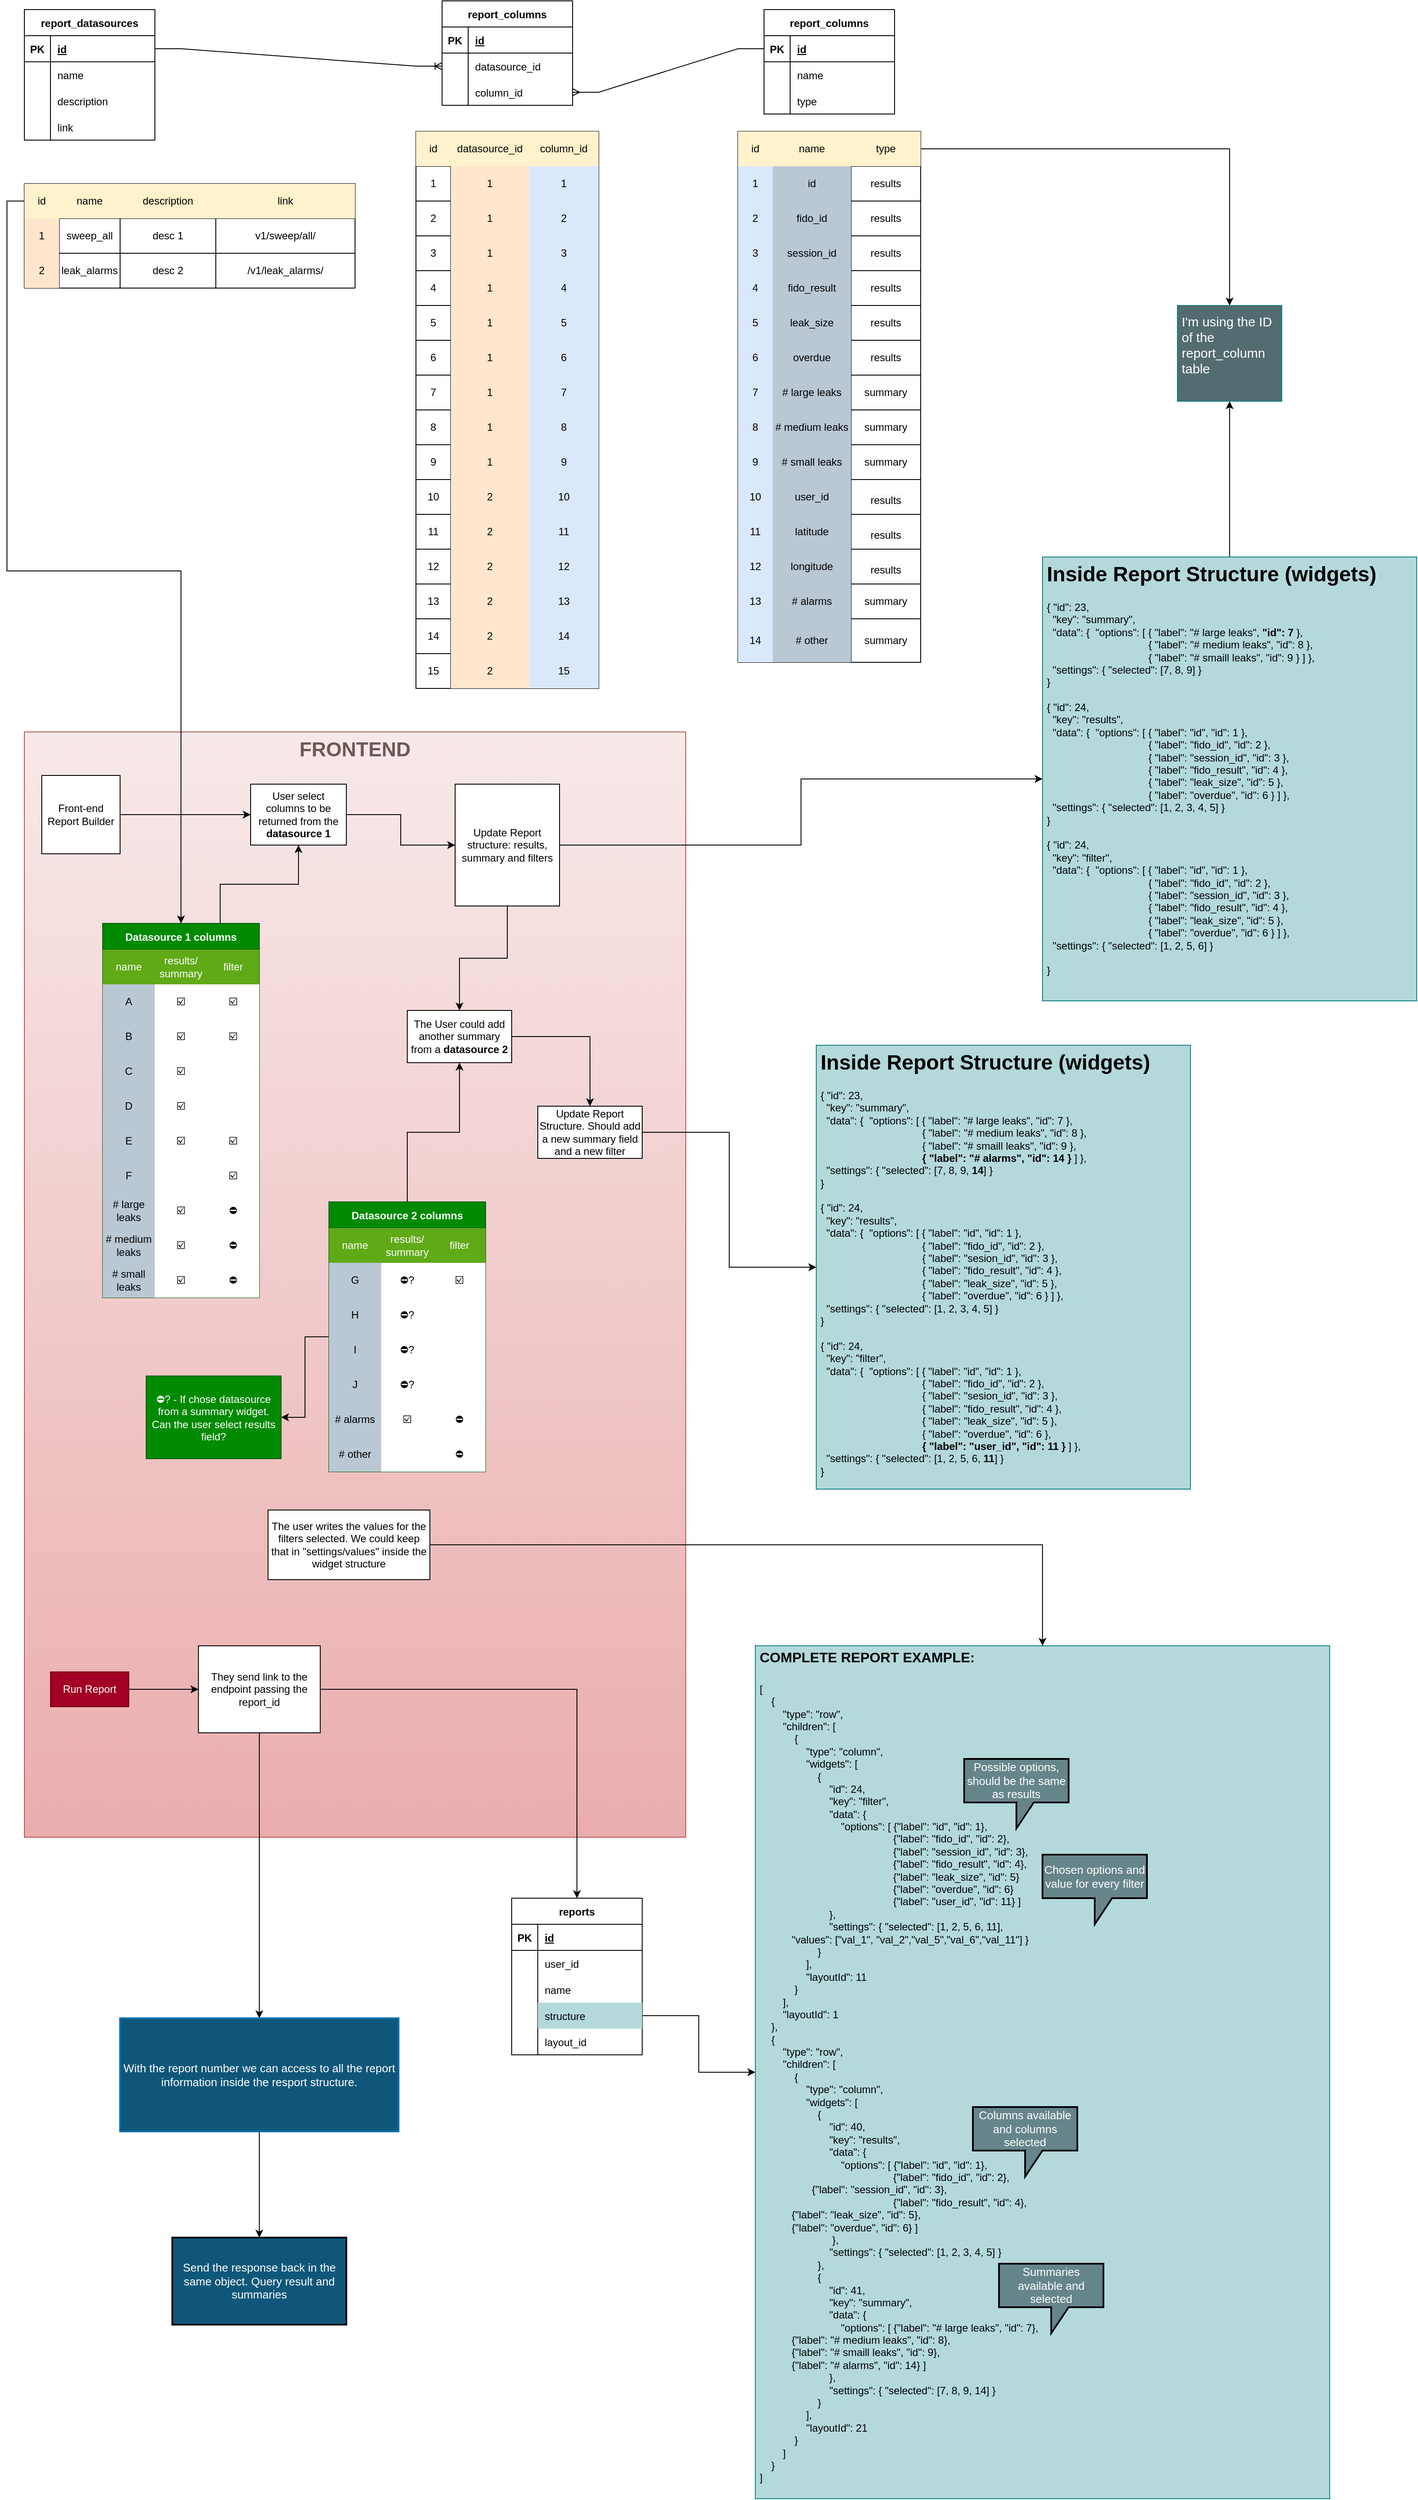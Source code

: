 <mxfile version="20.6.0" type="github">
  <diagram id="6GYlobCpjor05w96cC8r" name="Page-1">
    <mxGraphModel dx="2500" dy="902" grid="1" gridSize="10" guides="1" tooltips="1" connect="1" arrows="1" fold="1" page="1" pageScale="1" pageWidth="827" pageHeight="1169" math="0" shadow="0">
      <root>
        <mxCell id="0" />
        <mxCell id="1" parent="0" />
        <mxCell id="_k3ZWYJr-vB7ajS1iSJs-503" value="FRONTEND" style="rounded=0;whiteSpace=wrap;html=1;strokeColor=#b85450;strokeWidth=1;fillColor=#F8E9E9;gradientColor=#EAADAD;fontSize=23;fontStyle=1;fontColor=#6E5857;verticalAlign=top;" vertex="1" parent="1">
          <mxGeometry x="20" y="860" width="760" height="1270" as="geometry" />
        </mxCell>
        <mxCell id="_k3ZWYJr-vB7ajS1iSJs-1" value="report_datasources" style="shape=table;startSize=30;container=1;collapsible=1;childLayout=tableLayout;fixedRows=1;rowLines=0;fontStyle=1;align=center;resizeLast=1;" vertex="1" parent="1">
          <mxGeometry x="20" y="30" width="150" height="150" as="geometry" />
        </mxCell>
        <mxCell id="_k3ZWYJr-vB7ajS1iSJs-2" value="" style="shape=tableRow;horizontal=0;startSize=0;swimlaneHead=0;swimlaneBody=0;fillColor=none;collapsible=0;dropTarget=0;points=[[0,0.5],[1,0.5]];portConstraint=eastwest;top=0;left=0;right=0;bottom=1;" vertex="1" parent="_k3ZWYJr-vB7ajS1iSJs-1">
          <mxGeometry y="30" width="150" height="30" as="geometry" />
        </mxCell>
        <mxCell id="_k3ZWYJr-vB7ajS1iSJs-3" value="PK" style="shape=partialRectangle;connectable=0;fillColor=none;top=0;left=0;bottom=0;right=0;fontStyle=1;overflow=hidden;" vertex="1" parent="_k3ZWYJr-vB7ajS1iSJs-2">
          <mxGeometry width="30" height="30" as="geometry">
            <mxRectangle width="30" height="30" as="alternateBounds" />
          </mxGeometry>
        </mxCell>
        <mxCell id="_k3ZWYJr-vB7ajS1iSJs-4" value="id" style="shape=partialRectangle;connectable=0;fillColor=none;top=0;left=0;bottom=0;right=0;align=left;spacingLeft=6;fontStyle=5;overflow=hidden;" vertex="1" parent="_k3ZWYJr-vB7ajS1iSJs-2">
          <mxGeometry x="30" width="120" height="30" as="geometry">
            <mxRectangle width="120" height="30" as="alternateBounds" />
          </mxGeometry>
        </mxCell>
        <mxCell id="_k3ZWYJr-vB7ajS1iSJs-5" value="" style="shape=tableRow;horizontal=0;startSize=0;swimlaneHead=0;swimlaneBody=0;fillColor=none;collapsible=0;dropTarget=0;points=[[0,0.5],[1,0.5]];portConstraint=eastwest;top=0;left=0;right=0;bottom=0;" vertex="1" parent="_k3ZWYJr-vB7ajS1iSJs-1">
          <mxGeometry y="60" width="150" height="30" as="geometry" />
        </mxCell>
        <mxCell id="_k3ZWYJr-vB7ajS1iSJs-6" value="" style="shape=partialRectangle;connectable=0;fillColor=none;top=0;left=0;bottom=0;right=0;editable=1;overflow=hidden;" vertex="1" parent="_k3ZWYJr-vB7ajS1iSJs-5">
          <mxGeometry width="30" height="30" as="geometry">
            <mxRectangle width="30" height="30" as="alternateBounds" />
          </mxGeometry>
        </mxCell>
        <mxCell id="_k3ZWYJr-vB7ajS1iSJs-7" value="name" style="shape=partialRectangle;connectable=0;fillColor=none;top=0;left=0;bottom=0;right=0;align=left;spacingLeft=6;overflow=hidden;" vertex="1" parent="_k3ZWYJr-vB7ajS1iSJs-5">
          <mxGeometry x="30" width="120" height="30" as="geometry">
            <mxRectangle width="120" height="30" as="alternateBounds" />
          </mxGeometry>
        </mxCell>
        <mxCell id="_k3ZWYJr-vB7ajS1iSJs-8" value="" style="shape=tableRow;horizontal=0;startSize=0;swimlaneHead=0;swimlaneBody=0;fillColor=none;collapsible=0;dropTarget=0;points=[[0,0.5],[1,0.5]];portConstraint=eastwest;top=0;left=0;right=0;bottom=0;" vertex="1" parent="_k3ZWYJr-vB7ajS1iSJs-1">
          <mxGeometry y="90" width="150" height="30" as="geometry" />
        </mxCell>
        <mxCell id="_k3ZWYJr-vB7ajS1iSJs-9" value="" style="shape=partialRectangle;connectable=0;fillColor=none;top=0;left=0;bottom=0;right=0;editable=1;overflow=hidden;" vertex="1" parent="_k3ZWYJr-vB7ajS1iSJs-8">
          <mxGeometry width="30" height="30" as="geometry">
            <mxRectangle width="30" height="30" as="alternateBounds" />
          </mxGeometry>
        </mxCell>
        <mxCell id="_k3ZWYJr-vB7ajS1iSJs-10" value="description" style="shape=partialRectangle;connectable=0;fillColor=none;top=0;left=0;bottom=0;right=0;align=left;spacingLeft=6;overflow=hidden;" vertex="1" parent="_k3ZWYJr-vB7ajS1iSJs-8">
          <mxGeometry x="30" width="120" height="30" as="geometry">
            <mxRectangle width="120" height="30" as="alternateBounds" />
          </mxGeometry>
        </mxCell>
        <mxCell id="_k3ZWYJr-vB7ajS1iSJs-550" value="" style="shape=tableRow;horizontal=0;startSize=0;swimlaneHead=0;swimlaneBody=0;fillColor=none;collapsible=0;dropTarget=0;points=[[0,0.5],[1,0.5]];portConstraint=eastwest;top=0;left=0;right=0;bottom=0;" vertex="1" parent="_k3ZWYJr-vB7ajS1iSJs-1">
          <mxGeometry y="120" width="150" height="30" as="geometry" />
        </mxCell>
        <mxCell id="_k3ZWYJr-vB7ajS1iSJs-551" value="" style="shape=partialRectangle;connectable=0;fillColor=none;top=0;left=0;bottom=0;right=0;editable=1;overflow=hidden;" vertex="1" parent="_k3ZWYJr-vB7ajS1iSJs-550">
          <mxGeometry width="30" height="30" as="geometry">
            <mxRectangle width="30" height="30" as="alternateBounds" />
          </mxGeometry>
        </mxCell>
        <mxCell id="_k3ZWYJr-vB7ajS1iSJs-552" value="link" style="shape=partialRectangle;connectable=0;fillColor=none;top=0;left=0;bottom=0;right=0;align=left;spacingLeft=6;overflow=hidden;" vertex="1" parent="_k3ZWYJr-vB7ajS1iSJs-550">
          <mxGeometry x="30" width="120" height="30" as="geometry">
            <mxRectangle width="120" height="30" as="alternateBounds" />
          </mxGeometry>
        </mxCell>
        <mxCell id="_k3ZWYJr-vB7ajS1iSJs-14" value="report_columns" style="shape=table;startSize=30;container=1;collapsible=1;childLayout=tableLayout;fixedRows=1;rowLines=0;fontStyle=1;align=center;resizeLast=1;" vertex="1" parent="1">
          <mxGeometry x="870" y="30" width="150" height="120" as="geometry" />
        </mxCell>
        <mxCell id="_k3ZWYJr-vB7ajS1iSJs-15" value="" style="shape=tableRow;horizontal=0;startSize=0;swimlaneHead=0;swimlaneBody=0;fillColor=none;collapsible=0;dropTarget=0;points=[[0,0.5],[1,0.5]];portConstraint=eastwest;top=0;left=0;right=0;bottom=1;" vertex="1" parent="_k3ZWYJr-vB7ajS1iSJs-14">
          <mxGeometry y="30" width="150" height="30" as="geometry" />
        </mxCell>
        <mxCell id="_k3ZWYJr-vB7ajS1iSJs-16" value="PK" style="shape=partialRectangle;connectable=0;fillColor=none;top=0;left=0;bottom=0;right=0;fontStyle=1;overflow=hidden;" vertex="1" parent="_k3ZWYJr-vB7ajS1iSJs-15">
          <mxGeometry width="30" height="30" as="geometry">
            <mxRectangle width="30" height="30" as="alternateBounds" />
          </mxGeometry>
        </mxCell>
        <mxCell id="_k3ZWYJr-vB7ajS1iSJs-17" value="id" style="shape=partialRectangle;connectable=0;fillColor=none;top=0;left=0;bottom=0;right=0;align=left;spacingLeft=6;fontStyle=5;overflow=hidden;" vertex="1" parent="_k3ZWYJr-vB7ajS1iSJs-15">
          <mxGeometry x="30" width="120" height="30" as="geometry">
            <mxRectangle width="120" height="30" as="alternateBounds" />
          </mxGeometry>
        </mxCell>
        <mxCell id="_k3ZWYJr-vB7ajS1iSJs-18" value="" style="shape=tableRow;horizontal=0;startSize=0;swimlaneHead=0;swimlaneBody=0;fillColor=none;collapsible=0;dropTarget=0;points=[[0,0.5],[1,0.5]];portConstraint=eastwest;top=0;left=0;right=0;bottom=0;" vertex="1" parent="_k3ZWYJr-vB7ajS1iSJs-14">
          <mxGeometry y="60" width="150" height="30" as="geometry" />
        </mxCell>
        <mxCell id="_k3ZWYJr-vB7ajS1iSJs-19" value="" style="shape=partialRectangle;connectable=0;fillColor=none;top=0;left=0;bottom=0;right=0;editable=1;overflow=hidden;" vertex="1" parent="_k3ZWYJr-vB7ajS1iSJs-18">
          <mxGeometry width="30" height="30" as="geometry">
            <mxRectangle width="30" height="30" as="alternateBounds" />
          </mxGeometry>
        </mxCell>
        <mxCell id="_k3ZWYJr-vB7ajS1iSJs-20" value="name" style="shape=partialRectangle;connectable=0;fillColor=none;top=0;left=0;bottom=0;right=0;align=left;spacingLeft=6;overflow=hidden;" vertex="1" parent="_k3ZWYJr-vB7ajS1iSJs-18">
          <mxGeometry x="30" width="120" height="30" as="geometry">
            <mxRectangle width="120" height="30" as="alternateBounds" />
          </mxGeometry>
        </mxCell>
        <mxCell id="_k3ZWYJr-vB7ajS1iSJs-21" value="" style="shape=tableRow;horizontal=0;startSize=0;swimlaneHead=0;swimlaneBody=0;fillColor=none;collapsible=0;dropTarget=0;points=[[0,0.5],[1,0.5]];portConstraint=eastwest;top=0;left=0;right=0;bottom=0;" vertex="1" parent="_k3ZWYJr-vB7ajS1iSJs-14">
          <mxGeometry y="90" width="150" height="30" as="geometry" />
        </mxCell>
        <mxCell id="_k3ZWYJr-vB7ajS1iSJs-22" value="" style="shape=partialRectangle;connectable=0;fillColor=none;top=0;left=0;bottom=0;right=0;editable=1;overflow=hidden;" vertex="1" parent="_k3ZWYJr-vB7ajS1iSJs-21">
          <mxGeometry width="30" height="30" as="geometry">
            <mxRectangle width="30" height="30" as="alternateBounds" />
          </mxGeometry>
        </mxCell>
        <mxCell id="_k3ZWYJr-vB7ajS1iSJs-23" value="type" style="shape=partialRectangle;connectable=0;fillColor=none;top=0;left=0;bottom=0;right=0;align=left;spacingLeft=6;overflow=hidden;" vertex="1" parent="_k3ZWYJr-vB7ajS1iSJs-21">
          <mxGeometry x="30" width="120" height="30" as="geometry">
            <mxRectangle width="120" height="30" as="alternateBounds" />
          </mxGeometry>
        </mxCell>
        <mxCell id="_k3ZWYJr-vB7ajS1iSJs-24" value="report_columns" style="shape=table;startSize=30;container=1;collapsible=1;childLayout=tableLayout;fixedRows=1;rowLines=0;fontStyle=1;align=center;resizeLast=1;" vertex="1" parent="1">
          <mxGeometry x="500" y="20" width="150" height="120" as="geometry" />
        </mxCell>
        <mxCell id="_k3ZWYJr-vB7ajS1iSJs-25" value="" style="shape=tableRow;horizontal=0;startSize=0;swimlaneHead=0;swimlaneBody=0;fillColor=none;collapsible=0;dropTarget=0;points=[[0,0.5],[1,0.5]];portConstraint=eastwest;top=0;left=0;right=0;bottom=1;" vertex="1" parent="_k3ZWYJr-vB7ajS1iSJs-24">
          <mxGeometry y="30" width="150" height="30" as="geometry" />
        </mxCell>
        <mxCell id="_k3ZWYJr-vB7ajS1iSJs-26" value="PK" style="shape=partialRectangle;connectable=0;fillColor=none;top=0;left=0;bottom=0;right=0;fontStyle=1;overflow=hidden;" vertex="1" parent="_k3ZWYJr-vB7ajS1iSJs-25">
          <mxGeometry width="30" height="30" as="geometry">
            <mxRectangle width="30" height="30" as="alternateBounds" />
          </mxGeometry>
        </mxCell>
        <mxCell id="_k3ZWYJr-vB7ajS1iSJs-27" value="id" style="shape=partialRectangle;connectable=0;fillColor=none;top=0;left=0;bottom=0;right=0;align=left;spacingLeft=6;fontStyle=5;overflow=hidden;" vertex="1" parent="_k3ZWYJr-vB7ajS1iSJs-25">
          <mxGeometry x="30" width="120" height="30" as="geometry">
            <mxRectangle width="120" height="30" as="alternateBounds" />
          </mxGeometry>
        </mxCell>
        <mxCell id="_k3ZWYJr-vB7ajS1iSJs-28" value="" style="shape=tableRow;horizontal=0;startSize=0;swimlaneHead=0;swimlaneBody=0;fillColor=none;collapsible=0;dropTarget=0;points=[[0,0.5],[1,0.5]];portConstraint=eastwest;top=0;left=0;right=0;bottom=0;" vertex="1" parent="_k3ZWYJr-vB7ajS1iSJs-24">
          <mxGeometry y="60" width="150" height="30" as="geometry" />
        </mxCell>
        <mxCell id="_k3ZWYJr-vB7ajS1iSJs-29" value="" style="shape=partialRectangle;connectable=0;fillColor=none;top=0;left=0;bottom=0;right=0;editable=1;overflow=hidden;" vertex="1" parent="_k3ZWYJr-vB7ajS1iSJs-28">
          <mxGeometry width="30" height="30" as="geometry">
            <mxRectangle width="30" height="30" as="alternateBounds" />
          </mxGeometry>
        </mxCell>
        <mxCell id="_k3ZWYJr-vB7ajS1iSJs-30" value="datasource_id" style="shape=partialRectangle;connectable=0;fillColor=none;top=0;left=0;bottom=0;right=0;align=left;spacingLeft=6;overflow=hidden;" vertex="1" parent="_k3ZWYJr-vB7ajS1iSJs-28">
          <mxGeometry x="30" width="120" height="30" as="geometry">
            <mxRectangle width="120" height="30" as="alternateBounds" />
          </mxGeometry>
        </mxCell>
        <mxCell id="_k3ZWYJr-vB7ajS1iSJs-31" value="" style="shape=tableRow;horizontal=0;startSize=0;swimlaneHead=0;swimlaneBody=0;fillColor=none;collapsible=0;dropTarget=0;points=[[0,0.5],[1,0.5]];portConstraint=eastwest;top=0;left=0;right=0;bottom=0;" vertex="1" parent="_k3ZWYJr-vB7ajS1iSJs-24">
          <mxGeometry y="90" width="150" height="30" as="geometry" />
        </mxCell>
        <mxCell id="_k3ZWYJr-vB7ajS1iSJs-32" value="" style="shape=partialRectangle;connectable=0;fillColor=none;top=0;left=0;bottom=0;right=0;editable=1;overflow=hidden;" vertex="1" parent="_k3ZWYJr-vB7ajS1iSJs-31">
          <mxGeometry width="30" height="30" as="geometry">
            <mxRectangle width="30" height="30" as="alternateBounds" />
          </mxGeometry>
        </mxCell>
        <mxCell id="_k3ZWYJr-vB7ajS1iSJs-33" value="column_id" style="shape=partialRectangle;connectable=0;fillColor=none;top=0;left=0;bottom=0;right=0;align=left;spacingLeft=6;overflow=hidden;" vertex="1" parent="_k3ZWYJr-vB7ajS1iSJs-31">
          <mxGeometry x="30" width="120" height="30" as="geometry">
            <mxRectangle width="120" height="30" as="alternateBounds" />
          </mxGeometry>
        </mxCell>
        <mxCell id="_k3ZWYJr-vB7ajS1iSJs-36" value="" style="edgeStyle=entityRelationEdgeStyle;fontSize=12;html=1;endArrow=ERoneToMany;rounded=0;exitX=1;exitY=0.5;exitDx=0;exitDy=0;entryX=0;entryY=0.5;entryDx=0;entryDy=0;" edge="1" parent="1" source="_k3ZWYJr-vB7ajS1iSJs-2" target="_k3ZWYJr-vB7ajS1iSJs-28">
          <mxGeometry width="100" height="100" relative="1" as="geometry">
            <mxPoint x="140" y="480" as="sourcePoint" />
            <mxPoint x="240" y="380" as="targetPoint" />
          </mxGeometry>
        </mxCell>
        <mxCell id="_k3ZWYJr-vB7ajS1iSJs-38" value="" style="edgeStyle=entityRelationEdgeStyle;fontSize=12;html=1;endArrow=ERmany;rounded=0;exitX=0;exitY=0.5;exitDx=0;exitDy=0;entryX=1;entryY=0.5;entryDx=0;entryDy=0;" edge="1" parent="1" source="_k3ZWYJr-vB7ajS1iSJs-15" target="_k3ZWYJr-vB7ajS1iSJs-31">
          <mxGeometry width="100" height="100" relative="1" as="geometry">
            <mxPoint x="490" y="430" as="sourcePoint" />
            <mxPoint x="590" y="330" as="targetPoint" />
          </mxGeometry>
        </mxCell>
        <mxCell id="_k3ZWYJr-vB7ajS1iSJs-214" value="" style="shape=table;html=1;whiteSpace=wrap;startSize=0;container=1;collapsible=0;childLayout=tableLayout;" vertex="1" parent="1">
          <mxGeometry x="20" y="230" width="380" height="120" as="geometry" />
        </mxCell>
        <mxCell id="_k3ZWYJr-vB7ajS1iSJs-215" value="" style="shape=tableRow;horizontal=0;startSize=0;swimlaneHead=0;swimlaneBody=0;top=0;left=0;bottom=0;right=0;collapsible=0;dropTarget=0;fillColor=none;points=[[0,0.5],[1,0.5]];portConstraint=eastwest;" vertex="1" parent="_k3ZWYJr-vB7ajS1iSJs-214">
          <mxGeometry width="380" height="40" as="geometry" />
        </mxCell>
        <mxCell id="_k3ZWYJr-vB7ajS1iSJs-216" value="id" style="shape=partialRectangle;html=1;whiteSpace=wrap;connectable=0;fillColor=#fff2cc;top=0;left=0;bottom=0;right=0;overflow=hidden;strokeColor=#d6b656;" vertex="1" parent="_k3ZWYJr-vB7ajS1iSJs-215">
          <mxGeometry width="40" height="40" as="geometry">
            <mxRectangle width="40" height="40" as="alternateBounds" />
          </mxGeometry>
        </mxCell>
        <mxCell id="_k3ZWYJr-vB7ajS1iSJs-217" value="name" style="shape=partialRectangle;html=1;whiteSpace=wrap;connectable=0;fillColor=#fff2cc;top=0;left=0;bottom=0;right=0;overflow=hidden;strokeColor=#d6b656;" vertex="1" parent="_k3ZWYJr-vB7ajS1iSJs-215">
          <mxGeometry x="40" width="70" height="40" as="geometry">
            <mxRectangle width="70" height="40" as="alternateBounds" />
          </mxGeometry>
        </mxCell>
        <mxCell id="_k3ZWYJr-vB7ajS1iSJs-218" value="description" style="shape=partialRectangle;html=1;whiteSpace=wrap;connectable=0;fillColor=#fff2cc;top=0;left=0;bottom=0;right=0;overflow=hidden;strokeColor=#d6b656;" vertex="1" parent="_k3ZWYJr-vB7ajS1iSJs-215">
          <mxGeometry x="110" width="110" height="40" as="geometry">
            <mxRectangle width="110" height="40" as="alternateBounds" />
          </mxGeometry>
        </mxCell>
        <mxCell id="_k3ZWYJr-vB7ajS1iSJs-510" value="link" style="shape=partialRectangle;html=1;whiteSpace=wrap;connectable=0;fillColor=#fff2cc;top=0;left=0;bottom=0;right=0;overflow=hidden;strokeColor=#d6b656;" vertex="1" parent="_k3ZWYJr-vB7ajS1iSJs-215">
          <mxGeometry x="220" width="160" height="40" as="geometry">
            <mxRectangle width="160" height="40" as="alternateBounds" />
          </mxGeometry>
        </mxCell>
        <mxCell id="_k3ZWYJr-vB7ajS1iSJs-219" value="" style="shape=tableRow;horizontal=0;startSize=0;swimlaneHead=0;swimlaneBody=0;top=0;left=0;bottom=0;right=0;collapsible=0;dropTarget=0;fillColor=none;points=[[0,0.5],[1,0.5]];portConstraint=eastwest;" vertex="1" parent="_k3ZWYJr-vB7ajS1iSJs-214">
          <mxGeometry y="40" width="380" height="40" as="geometry" />
        </mxCell>
        <mxCell id="_k3ZWYJr-vB7ajS1iSJs-220" value="1" style="shape=partialRectangle;html=1;whiteSpace=wrap;connectable=0;fillColor=#ffe6cc;top=0;left=0;bottom=0;right=0;overflow=hidden;strokeColor=#d79b00;" vertex="1" parent="_k3ZWYJr-vB7ajS1iSJs-219">
          <mxGeometry width="40" height="40" as="geometry">
            <mxRectangle width="40" height="40" as="alternateBounds" />
          </mxGeometry>
        </mxCell>
        <mxCell id="_k3ZWYJr-vB7ajS1iSJs-221" value="sweep_all" style="shape=partialRectangle;html=1;whiteSpace=wrap;connectable=0;fillColor=none;top=0;left=0;bottom=0;right=0;overflow=hidden;" vertex="1" parent="_k3ZWYJr-vB7ajS1iSJs-219">
          <mxGeometry x="40" width="70" height="40" as="geometry">
            <mxRectangle width="70" height="40" as="alternateBounds" />
          </mxGeometry>
        </mxCell>
        <mxCell id="_k3ZWYJr-vB7ajS1iSJs-222" value="desc 1" style="shape=partialRectangle;html=1;whiteSpace=wrap;connectable=0;fillColor=none;top=0;left=0;bottom=0;right=0;overflow=hidden;" vertex="1" parent="_k3ZWYJr-vB7ajS1iSJs-219">
          <mxGeometry x="110" width="110" height="40" as="geometry">
            <mxRectangle width="110" height="40" as="alternateBounds" />
          </mxGeometry>
        </mxCell>
        <mxCell id="_k3ZWYJr-vB7ajS1iSJs-511" value="v1/sweep/all/" style="shape=partialRectangle;html=1;whiteSpace=wrap;connectable=0;fillColor=none;top=0;left=0;bottom=0;right=0;overflow=hidden;" vertex="1" parent="_k3ZWYJr-vB7ajS1iSJs-219">
          <mxGeometry x="220" width="160" height="40" as="geometry">
            <mxRectangle width="160" height="40" as="alternateBounds" />
          </mxGeometry>
        </mxCell>
        <mxCell id="_k3ZWYJr-vB7ajS1iSJs-223" value="" style="shape=tableRow;horizontal=0;startSize=0;swimlaneHead=0;swimlaneBody=0;top=0;left=0;bottom=0;right=0;collapsible=0;dropTarget=0;fillColor=none;points=[[0,0.5],[1,0.5]];portConstraint=eastwest;" vertex="1" parent="_k3ZWYJr-vB7ajS1iSJs-214">
          <mxGeometry y="80" width="380" height="40" as="geometry" />
        </mxCell>
        <mxCell id="_k3ZWYJr-vB7ajS1iSJs-224" value="2" style="shape=partialRectangle;html=1;whiteSpace=wrap;connectable=0;fillColor=#ffe6cc;top=0;left=0;bottom=0;right=0;overflow=hidden;strokeColor=#d79b00;" vertex="1" parent="_k3ZWYJr-vB7ajS1iSJs-223">
          <mxGeometry width="40" height="40" as="geometry">
            <mxRectangle width="40" height="40" as="alternateBounds" />
          </mxGeometry>
        </mxCell>
        <mxCell id="_k3ZWYJr-vB7ajS1iSJs-225" value="leak_alarms" style="shape=partialRectangle;html=1;whiteSpace=wrap;connectable=0;fillColor=none;top=0;left=0;bottom=0;right=0;overflow=hidden;" vertex="1" parent="_k3ZWYJr-vB7ajS1iSJs-223">
          <mxGeometry x="40" width="70" height="40" as="geometry">
            <mxRectangle width="70" height="40" as="alternateBounds" />
          </mxGeometry>
        </mxCell>
        <mxCell id="_k3ZWYJr-vB7ajS1iSJs-226" value="desc 2" style="shape=partialRectangle;html=1;whiteSpace=wrap;connectable=0;fillColor=none;top=0;left=0;bottom=0;right=0;overflow=hidden;pointerEvents=1;" vertex="1" parent="_k3ZWYJr-vB7ajS1iSJs-223">
          <mxGeometry x="110" width="110" height="40" as="geometry">
            <mxRectangle width="110" height="40" as="alternateBounds" />
          </mxGeometry>
        </mxCell>
        <mxCell id="_k3ZWYJr-vB7ajS1iSJs-512" value="/v1/leak_alarms/" style="shape=partialRectangle;html=1;whiteSpace=wrap;connectable=0;fillColor=none;top=0;left=0;bottom=0;right=0;overflow=hidden;pointerEvents=1;" vertex="1" parent="_k3ZWYJr-vB7ajS1iSJs-223">
          <mxGeometry x="220" width="160" height="40" as="geometry">
            <mxRectangle width="160" height="40" as="alternateBounds" />
          </mxGeometry>
        </mxCell>
        <mxCell id="_k3ZWYJr-vB7ajS1iSJs-535" style="edgeStyle=orthogonalEdgeStyle;rounded=0;orthogonalLoop=1;jettySize=auto;html=1;fontSize=16;fontColor=#6E5857;" edge="1" parent="1" source="_k3ZWYJr-vB7ajS1iSJs-215" target="_k3ZWYJr-vB7ajS1iSJs-395">
          <mxGeometry relative="1" as="geometry" />
        </mxCell>
        <mxCell id="_k3ZWYJr-vB7ajS1iSJs-227" value="" style="shape=table;html=1;whiteSpace=wrap;startSize=0;container=1;collapsible=0;childLayout=tableLayout;" vertex="1" parent="1">
          <mxGeometry x="470" y="170" width="210" height="640" as="geometry" />
        </mxCell>
        <mxCell id="_k3ZWYJr-vB7ajS1iSJs-228" value="" style="shape=tableRow;horizontal=0;startSize=0;swimlaneHead=0;swimlaneBody=0;top=0;left=0;bottom=0;right=0;collapsible=0;dropTarget=0;fillColor=none;points=[[0,0.5],[1,0.5]];portConstraint=eastwest;" vertex="1" parent="_k3ZWYJr-vB7ajS1iSJs-227">
          <mxGeometry width="210" height="40" as="geometry" />
        </mxCell>
        <mxCell id="_k3ZWYJr-vB7ajS1iSJs-229" value="id" style="shape=partialRectangle;html=1;whiteSpace=wrap;connectable=0;fillColor=#fff2cc;top=0;left=0;bottom=0;right=0;overflow=hidden;strokeColor=#000000;perimeterSpacing=2;strokeWidth=1;" vertex="1" parent="_k3ZWYJr-vB7ajS1iSJs-228">
          <mxGeometry width="40" height="40" as="geometry">
            <mxRectangle width="40" height="40" as="alternateBounds" />
          </mxGeometry>
        </mxCell>
        <mxCell id="_k3ZWYJr-vB7ajS1iSJs-230" value="datasource_id" style="shape=partialRectangle;html=1;whiteSpace=wrap;connectable=0;fillColor=#fff2cc;top=0;left=0;bottom=0;right=0;overflow=hidden;strokeColor=#d6b656;" vertex="1" parent="_k3ZWYJr-vB7ajS1iSJs-228">
          <mxGeometry x="40" width="90" height="40" as="geometry">
            <mxRectangle width="90" height="40" as="alternateBounds" />
          </mxGeometry>
        </mxCell>
        <mxCell id="_k3ZWYJr-vB7ajS1iSJs-231" value="column_id" style="shape=partialRectangle;html=1;whiteSpace=wrap;connectable=0;fillColor=#fff2cc;top=0;left=0;bottom=0;right=0;overflow=hidden;strokeColor=#d6b656;" vertex="1" parent="_k3ZWYJr-vB7ajS1iSJs-228">
          <mxGeometry x="130" width="80" height="40" as="geometry">
            <mxRectangle width="80" height="40" as="alternateBounds" />
          </mxGeometry>
        </mxCell>
        <mxCell id="_k3ZWYJr-vB7ajS1iSJs-232" value="" style="shape=tableRow;horizontal=0;startSize=0;swimlaneHead=0;swimlaneBody=0;top=0;left=0;bottom=0;right=0;collapsible=0;dropTarget=0;fillColor=none;points=[[0,0.5],[1,0.5]];portConstraint=eastwest;" vertex="1" parent="_k3ZWYJr-vB7ajS1iSJs-227">
          <mxGeometry y="40" width="210" height="40" as="geometry" />
        </mxCell>
        <mxCell id="_k3ZWYJr-vB7ajS1iSJs-233" value="1" style="shape=partialRectangle;html=1;whiteSpace=wrap;connectable=0;fillColor=none;top=0;left=0;bottom=0;right=0;overflow=hidden;" vertex="1" parent="_k3ZWYJr-vB7ajS1iSJs-232">
          <mxGeometry width="40" height="40" as="geometry">
            <mxRectangle width="40" height="40" as="alternateBounds" />
          </mxGeometry>
        </mxCell>
        <mxCell id="_k3ZWYJr-vB7ajS1iSJs-234" value="1" style="shape=partialRectangle;html=1;whiteSpace=wrap;connectable=0;fillColor=#ffe6cc;top=0;left=0;bottom=0;right=0;overflow=hidden;strokeColor=#d79b00;" vertex="1" parent="_k3ZWYJr-vB7ajS1iSJs-232">
          <mxGeometry x="40" width="90" height="40" as="geometry">
            <mxRectangle width="90" height="40" as="alternateBounds" />
          </mxGeometry>
        </mxCell>
        <mxCell id="_k3ZWYJr-vB7ajS1iSJs-235" value="1" style="shape=partialRectangle;html=1;whiteSpace=wrap;connectable=0;fillColor=#dae8fc;top=0;left=0;bottom=0;right=0;overflow=hidden;strokeColor=#6c8ebf;" vertex="1" parent="_k3ZWYJr-vB7ajS1iSJs-232">
          <mxGeometry x="130" width="80" height="40" as="geometry">
            <mxRectangle width="80" height="40" as="alternateBounds" />
          </mxGeometry>
        </mxCell>
        <mxCell id="_k3ZWYJr-vB7ajS1iSJs-236" value="" style="shape=tableRow;horizontal=0;startSize=0;swimlaneHead=0;swimlaneBody=0;top=0;left=0;bottom=0;right=0;collapsible=0;dropTarget=0;fillColor=none;points=[[0,0.5],[1,0.5]];portConstraint=eastwest;" vertex="1" parent="_k3ZWYJr-vB7ajS1iSJs-227">
          <mxGeometry y="80" width="210" height="40" as="geometry" />
        </mxCell>
        <mxCell id="_k3ZWYJr-vB7ajS1iSJs-237" value="2" style="shape=partialRectangle;html=1;whiteSpace=wrap;connectable=0;fillColor=none;top=0;left=0;bottom=0;right=0;overflow=hidden;" vertex="1" parent="_k3ZWYJr-vB7ajS1iSJs-236">
          <mxGeometry width="40" height="40" as="geometry">
            <mxRectangle width="40" height="40" as="alternateBounds" />
          </mxGeometry>
        </mxCell>
        <mxCell id="_k3ZWYJr-vB7ajS1iSJs-238" value="1" style="shape=partialRectangle;html=1;whiteSpace=wrap;connectable=0;fillColor=#ffe6cc;top=0;left=0;bottom=0;right=0;overflow=hidden;strokeColor=#d79b00;" vertex="1" parent="_k3ZWYJr-vB7ajS1iSJs-236">
          <mxGeometry x="40" width="90" height="40" as="geometry">
            <mxRectangle width="90" height="40" as="alternateBounds" />
          </mxGeometry>
        </mxCell>
        <mxCell id="_k3ZWYJr-vB7ajS1iSJs-239" value="2" style="shape=partialRectangle;html=1;whiteSpace=wrap;connectable=0;fillColor=#dae8fc;top=0;left=0;bottom=0;right=0;overflow=hidden;pointerEvents=1;strokeColor=#6c8ebf;" vertex="1" parent="_k3ZWYJr-vB7ajS1iSJs-236">
          <mxGeometry x="130" width="80" height="40" as="geometry">
            <mxRectangle width="80" height="40" as="alternateBounds" />
          </mxGeometry>
        </mxCell>
        <mxCell id="_k3ZWYJr-vB7ajS1iSJs-252" style="shape=tableRow;horizontal=0;startSize=0;swimlaneHead=0;swimlaneBody=0;top=0;left=0;bottom=0;right=0;collapsible=0;dropTarget=0;fillColor=none;points=[[0,0.5],[1,0.5]];portConstraint=eastwest;" vertex="1" parent="_k3ZWYJr-vB7ajS1iSJs-227">
          <mxGeometry y="120" width="210" height="40" as="geometry" />
        </mxCell>
        <mxCell id="_k3ZWYJr-vB7ajS1iSJs-253" value="3" style="shape=partialRectangle;html=1;whiteSpace=wrap;connectable=0;fillColor=none;top=0;left=0;bottom=0;right=0;overflow=hidden;" vertex="1" parent="_k3ZWYJr-vB7ajS1iSJs-252">
          <mxGeometry width="40" height="40" as="geometry">
            <mxRectangle width="40" height="40" as="alternateBounds" />
          </mxGeometry>
        </mxCell>
        <mxCell id="_k3ZWYJr-vB7ajS1iSJs-254" value="1" style="shape=partialRectangle;html=1;whiteSpace=wrap;connectable=0;fillColor=#ffe6cc;top=0;left=0;bottom=0;right=0;overflow=hidden;strokeColor=#d79b00;" vertex="1" parent="_k3ZWYJr-vB7ajS1iSJs-252">
          <mxGeometry x="40" width="90" height="40" as="geometry">
            <mxRectangle width="90" height="40" as="alternateBounds" />
          </mxGeometry>
        </mxCell>
        <mxCell id="_k3ZWYJr-vB7ajS1iSJs-255" value="3" style="shape=partialRectangle;html=1;whiteSpace=wrap;connectable=0;fillColor=#dae8fc;top=0;left=0;bottom=0;right=0;overflow=hidden;pointerEvents=1;strokeColor=#6c8ebf;" vertex="1" parent="_k3ZWYJr-vB7ajS1iSJs-252">
          <mxGeometry x="130" width="80" height="40" as="geometry">
            <mxRectangle width="80" height="40" as="alternateBounds" />
          </mxGeometry>
        </mxCell>
        <mxCell id="_k3ZWYJr-vB7ajS1iSJs-256" style="shape=tableRow;horizontal=0;startSize=0;swimlaneHead=0;swimlaneBody=0;top=0;left=0;bottom=0;right=0;collapsible=0;dropTarget=0;fillColor=none;points=[[0,0.5],[1,0.5]];portConstraint=eastwest;" vertex="1" parent="_k3ZWYJr-vB7ajS1iSJs-227">
          <mxGeometry y="160" width="210" height="40" as="geometry" />
        </mxCell>
        <mxCell id="_k3ZWYJr-vB7ajS1iSJs-257" value="4" style="shape=partialRectangle;html=1;whiteSpace=wrap;connectable=0;fillColor=none;top=0;left=0;bottom=0;right=0;overflow=hidden;" vertex="1" parent="_k3ZWYJr-vB7ajS1iSJs-256">
          <mxGeometry width="40" height="40" as="geometry">
            <mxRectangle width="40" height="40" as="alternateBounds" />
          </mxGeometry>
        </mxCell>
        <mxCell id="_k3ZWYJr-vB7ajS1iSJs-258" value="1" style="shape=partialRectangle;html=1;whiteSpace=wrap;connectable=0;fillColor=#ffe6cc;top=0;left=0;bottom=0;right=0;overflow=hidden;strokeColor=#d79b00;" vertex="1" parent="_k3ZWYJr-vB7ajS1iSJs-256">
          <mxGeometry x="40" width="90" height="40" as="geometry">
            <mxRectangle width="90" height="40" as="alternateBounds" />
          </mxGeometry>
        </mxCell>
        <mxCell id="_k3ZWYJr-vB7ajS1iSJs-259" value="4" style="shape=partialRectangle;html=1;whiteSpace=wrap;connectable=0;fillColor=#dae8fc;top=0;left=0;bottom=0;right=0;overflow=hidden;pointerEvents=1;strokeColor=#6c8ebf;" vertex="1" parent="_k3ZWYJr-vB7ajS1iSJs-256">
          <mxGeometry x="130" width="80" height="40" as="geometry">
            <mxRectangle width="80" height="40" as="alternateBounds" />
          </mxGeometry>
        </mxCell>
        <mxCell id="_k3ZWYJr-vB7ajS1iSJs-260" style="shape=tableRow;horizontal=0;startSize=0;swimlaneHead=0;swimlaneBody=0;top=0;left=0;bottom=0;right=0;collapsible=0;dropTarget=0;fillColor=none;points=[[0,0.5],[1,0.5]];portConstraint=eastwest;" vertex="1" parent="_k3ZWYJr-vB7ajS1iSJs-227">
          <mxGeometry y="200" width="210" height="40" as="geometry" />
        </mxCell>
        <mxCell id="_k3ZWYJr-vB7ajS1iSJs-261" value="5" style="shape=partialRectangle;html=1;whiteSpace=wrap;connectable=0;fillColor=none;top=0;left=0;bottom=0;right=0;overflow=hidden;" vertex="1" parent="_k3ZWYJr-vB7ajS1iSJs-260">
          <mxGeometry width="40" height="40" as="geometry">
            <mxRectangle width="40" height="40" as="alternateBounds" />
          </mxGeometry>
        </mxCell>
        <mxCell id="_k3ZWYJr-vB7ajS1iSJs-262" value="1" style="shape=partialRectangle;html=1;whiteSpace=wrap;connectable=0;fillColor=#ffe6cc;top=0;left=0;bottom=0;right=0;overflow=hidden;strokeColor=#d79b00;" vertex="1" parent="_k3ZWYJr-vB7ajS1iSJs-260">
          <mxGeometry x="40" width="90" height="40" as="geometry">
            <mxRectangle width="90" height="40" as="alternateBounds" />
          </mxGeometry>
        </mxCell>
        <mxCell id="_k3ZWYJr-vB7ajS1iSJs-263" value="5" style="shape=partialRectangle;html=1;whiteSpace=wrap;connectable=0;fillColor=#dae8fc;top=0;left=0;bottom=0;right=0;overflow=hidden;pointerEvents=1;strokeColor=#6c8ebf;" vertex="1" parent="_k3ZWYJr-vB7ajS1iSJs-260">
          <mxGeometry x="130" width="80" height="40" as="geometry">
            <mxRectangle width="80" height="40" as="alternateBounds" />
          </mxGeometry>
        </mxCell>
        <mxCell id="_k3ZWYJr-vB7ajS1iSJs-264" style="shape=tableRow;horizontal=0;startSize=0;swimlaneHead=0;swimlaneBody=0;top=0;left=0;bottom=0;right=0;collapsible=0;dropTarget=0;fillColor=none;points=[[0,0.5],[1,0.5]];portConstraint=eastwest;" vertex="1" parent="_k3ZWYJr-vB7ajS1iSJs-227">
          <mxGeometry y="240" width="210" height="40" as="geometry" />
        </mxCell>
        <mxCell id="_k3ZWYJr-vB7ajS1iSJs-265" value="6" style="shape=partialRectangle;html=1;whiteSpace=wrap;connectable=0;fillColor=none;top=0;left=0;bottom=0;right=0;overflow=hidden;" vertex="1" parent="_k3ZWYJr-vB7ajS1iSJs-264">
          <mxGeometry width="40" height="40" as="geometry">
            <mxRectangle width="40" height="40" as="alternateBounds" />
          </mxGeometry>
        </mxCell>
        <mxCell id="_k3ZWYJr-vB7ajS1iSJs-266" value="1" style="shape=partialRectangle;html=1;whiteSpace=wrap;connectable=0;fillColor=#ffe6cc;top=0;left=0;bottom=0;right=0;overflow=hidden;strokeColor=#d79b00;" vertex="1" parent="_k3ZWYJr-vB7ajS1iSJs-264">
          <mxGeometry x="40" width="90" height="40" as="geometry">
            <mxRectangle width="90" height="40" as="alternateBounds" />
          </mxGeometry>
        </mxCell>
        <mxCell id="_k3ZWYJr-vB7ajS1iSJs-267" value="6" style="shape=partialRectangle;html=1;whiteSpace=wrap;connectable=0;fillColor=#dae8fc;top=0;left=0;bottom=0;right=0;overflow=hidden;pointerEvents=1;strokeColor=#6c8ebf;" vertex="1" parent="_k3ZWYJr-vB7ajS1iSJs-264">
          <mxGeometry x="130" width="80" height="40" as="geometry">
            <mxRectangle width="80" height="40" as="alternateBounds" />
          </mxGeometry>
        </mxCell>
        <mxCell id="_k3ZWYJr-vB7ajS1iSJs-268" style="shape=tableRow;horizontal=0;startSize=0;swimlaneHead=0;swimlaneBody=0;top=0;left=0;bottom=0;right=0;collapsible=0;dropTarget=0;fillColor=none;points=[[0,0.5],[1,0.5]];portConstraint=eastwest;" vertex="1" parent="_k3ZWYJr-vB7ajS1iSJs-227">
          <mxGeometry y="280" width="210" height="40" as="geometry" />
        </mxCell>
        <mxCell id="_k3ZWYJr-vB7ajS1iSJs-269" value="7" style="shape=partialRectangle;html=1;whiteSpace=wrap;connectable=0;fillColor=none;top=0;left=0;bottom=0;right=0;overflow=hidden;" vertex="1" parent="_k3ZWYJr-vB7ajS1iSJs-268">
          <mxGeometry width="40" height="40" as="geometry">
            <mxRectangle width="40" height="40" as="alternateBounds" />
          </mxGeometry>
        </mxCell>
        <mxCell id="_k3ZWYJr-vB7ajS1iSJs-270" value="1" style="shape=partialRectangle;html=1;whiteSpace=wrap;connectable=0;fillColor=#ffe6cc;top=0;left=0;bottom=0;right=0;overflow=hidden;strokeColor=#d79b00;" vertex="1" parent="_k3ZWYJr-vB7ajS1iSJs-268">
          <mxGeometry x="40" width="90" height="40" as="geometry">
            <mxRectangle width="90" height="40" as="alternateBounds" />
          </mxGeometry>
        </mxCell>
        <mxCell id="_k3ZWYJr-vB7ajS1iSJs-271" value="7" style="shape=partialRectangle;html=1;whiteSpace=wrap;connectable=0;fillColor=#dae8fc;top=0;left=0;bottom=0;right=0;overflow=hidden;pointerEvents=1;strokeColor=#6c8ebf;" vertex="1" parent="_k3ZWYJr-vB7ajS1iSJs-268">
          <mxGeometry x="130" width="80" height="40" as="geometry">
            <mxRectangle width="80" height="40" as="alternateBounds" />
          </mxGeometry>
        </mxCell>
        <mxCell id="_k3ZWYJr-vB7ajS1iSJs-272" style="shape=tableRow;horizontal=0;startSize=0;swimlaneHead=0;swimlaneBody=0;top=0;left=0;bottom=0;right=0;collapsible=0;dropTarget=0;fillColor=none;points=[[0,0.5],[1,0.5]];portConstraint=eastwest;" vertex="1" parent="_k3ZWYJr-vB7ajS1iSJs-227">
          <mxGeometry y="320" width="210" height="40" as="geometry" />
        </mxCell>
        <mxCell id="_k3ZWYJr-vB7ajS1iSJs-273" value="8" style="shape=partialRectangle;html=1;whiteSpace=wrap;connectable=0;fillColor=none;top=0;left=0;bottom=0;right=0;overflow=hidden;" vertex="1" parent="_k3ZWYJr-vB7ajS1iSJs-272">
          <mxGeometry width="40" height="40" as="geometry">
            <mxRectangle width="40" height="40" as="alternateBounds" />
          </mxGeometry>
        </mxCell>
        <mxCell id="_k3ZWYJr-vB7ajS1iSJs-274" value="1" style="shape=partialRectangle;html=1;whiteSpace=wrap;connectable=0;fillColor=#ffe6cc;top=0;left=0;bottom=0;right=0;overflow=hidden;strokeColor=#d79b00;" vertex="1" parent="_k3ZWYJr-vB7ajS1iSJs-272">
          <mxGeometry x="40" width="90" height="40" as="geometry">
            <mxRectangle width="90" height="40" as="alternateBounds" />
          </mxGeometry>
        </mxCell>
        <mxCell id="_k3ZWYJr-vB7ajS1iSJs-275" value="8" style="shape=partialRectangle;html=1;whiteSpace=wrap;connectable=0;fillColor=#dae8fc;top=0;left=0;bottom=0;right=0;overflow=hidden;pointerEvents=1;strokeColor=#6c8ebf;" vertex="1" parent="_k3ZWYJr-vB7ajS1iSJs-272">
          <mxGeometry x="130" width="80" height="40" as="geometry">
            <mxRectangle width="80" height="40" as="alternateBounds" />
          </mxGeometry>
        </mxCell>
        <mxCell id="_k3ZWYJr-vB7ajS1iSJs-276" style="shape=tableRow;horizontal=0;startSize=0;swimlaneHead=0;swimlaneBody=0;top=0;left=0;bottom=0;right=0;collapsible=0;dropTarget=0;fillColor=none;points=[[0,0.5],[1,0.5]];portConstraint=eastwest;" vertex="1" parent="_k3ZWYJr-vB7ajS1iSJs-227">
          <mxGeometry y="360" width="210" height="40" as="geometry" />
        </mxCell>
        <mxCell id="_k3ZWYJr-vB7ajS1iSJs-277" value="9" style="shape=partialRectangle;html=1;whiteSpace=wrap;connectable=0;fillColor=none;top=0;left=0;bottom=0;right=0;overflow=hidden;" vertex="1" parent="_k3ZWYJr-vB7ajS1iSJs-276">
          <mxGeometry width="40" height="40" as="geometry">
            <mxRectangle width="40" height="40" as="alternateBounds" />
          </mxGeometry>
        </mxCell>
        <mxCell id="_k3ZWYJr-vB7ajS1iSJs-278" value="1" style="shape=partialRectangle;html=1;whiteSpace=wrap;connectable=0;fillColor=#ffe6cc;top=0;left=0;bottom=0;right=0;overflow=hidden;strokeColor=#d79b00;" vertex="1" parent="_k3ZWYJr-vB7ajS1iSJs-276">
          <mxGeometry x="40" width="90" height="40" as="geometry">
            <mxRectangle width="90" height="40" as="alternateBounds" />
          </mxGeometry>
        </mxCell>
        <mxCell id="_k3ZWYJr-vB7ajS1iSJs-279" value="9" style="shape=partialRectangle;html=1;whiteSpace=wrap;connectable=0;fillColor=#dae8fc;top=0;left=0;bottom=0;right=0;overflow=hidden;pointerEvents=1;strokeColor=#6c8ebf;" vertex="1" parent="_k3ZWYJr-vB7ajS1iSJs-276">
          <mxGeometry x="130" width="80" height="40" as="geometry">
            <mxRectangle width="80" height="40" as="alternateBounds" />
          </mxGeometry>
        </mxCell>
        <mxCell id="_k3ZWYJr-vB7ajS1iSJs-280" style="shape=tableRow;horizontal=0;startSize=0;swimlaneHead=0;swimlaneBody=0;top=0;left=0;bottom=0;right=0;collapsible=0;dropTarget=0;fillColor=none;points=[[0,0.5],[1,0.5]];portConstraint=eastwest;" vertex="1" parent="_k3ZWYJr-vB7ajS1iSJs-227">
          <mxGeometry y="400" width="210" height="40" as="geometry" />
        </mxCell>
        <mxCell id="_k3ZWYJr-vB7ajS1iSJs-281" value="10" style="shape=partialRectangle;html=1;whiteSpace=wrap;connectable=0;fillColor=none;top=0;left=0;bottom=0;right=0;overflow=hidden;" vertex="1" parent="_k3ZWYJr-vB7ajS1iSJs-280">
          <mxGeometry width="40" height="40" as="geometry">
            <mxRectangle width="40" height="40" as="alternateBounds" />
          </mxGeometry>
        </mxCell>
        <mxCell id="_k3ZWYJr-vB7ajS1iSJs-282" value="2" style="shape=partialRectangle;html=1;whiteSpace=wrap;connectable=0;fillColor=#ffe6cc;top=0;left=0;bottom=0;right=0;overflow=hidden;strokeColor=#d79b00;" vertex="1" parent="_k3ZWYJr-vB7ajS1iSJs-280">
          <mxGeometry x="40" width="90" height="40" as="geometry">
            <mxRectangle width="90" height="40" as="alternateBounds" />
          </mxGeometry>
        </mxCell>
        <mxCell id="_k3ZWYJr-vB7ajS1iSJs-283" value="10" style="shape=partialRectangle;html=1;whiteSpace=wrap;connectable=0;fillColor=#dae8fc;top=0;left=0;bottom=0;right=0;overflow=hidden;pointerEvents=1;strokeColor=#6c8ebf;" vertex="1" parent="_k3ZWYJr-vB7ajS1iSJs-280">
          <mxGeometry x="130" width="80" height="40" as="geometry">
            <mxRectangle width="80" height="40" as="alternateBounds" />
          </mxGeometry>
        </mxCell>
        <mxCell id="_k3ZWYJr-vB7ajS1iSJs-284" style="shape=tableRow;horizontal=0;startSize=0;swimlaneHead=0;swimlaneBody=0;top=0;left=0;bottom=0;right=0;collapsible=0;dropTarget=0;fillColor=none;points=[[0,0.5],[1,0.5]];portConstraint=eastwest;" vertex="1" parent="_k3ZWYJr-vB7ajS1iSJs-227">
          <mxGeometry y="440" width="210" height="40" as="geometry" />
        </mxCell>
        <mxCell id="_k3ZWYJr-vB7ajS1iSJs-285" value="11" style="shape=partialRectangle;html=1;whiteSpace=wrap;connectable=0;fillColor=none;top=0;left=0;bottom=0;right=0;overflow=hidden;" vertex="1" parent="_k3ZWYJr-vB7ajS1iSJs-284">
          <mxGeometry width="40" height="40" as="geometry">
            <mxRectangle width="40" height="40" as="alternateBounds" />
          </mxGeometry>
        </mxCell>
        <mxCell id="_k3ZWYJr-vB7ajS1iSJs-286" value="2" style="shape=partialRectangle;html=1;whiteSpace=wrap;connectable=0;fillColor=#ffe6cc;top=0;left=0;bottom=0;right=0;overflow=hidden;strokeColor=#d79b00;" vertex="1" parent="_k3ZWYJr-vB7ajS1iSJs-284">
          <mxGeometry x="40" width="90" height="40" as="geometry">
            <mxRectangle width="90" height="40" as="alternateBounds" />
          </mxGeometry>
        </mxCell>
        <mxCell id="_k3ZWYJr-vB7ajS1iSJs-287" value="11" style="shape=partialRectangle;html=1;whiteSpace=wrap;connectable=0;fillColor=#dae8fc;top=0;left=0;bottom=0;right=0;overflow=hidden;pointerEvents=1;strokeColor=#6c8ebf;" vertex="1" parent="_k3ZWYJr-vB7ajS1iSJs-284">
          <mxGeometry x="130" width="80" height="40" as="geometry">
            <mxRectangle width="80" height="40" as="alternateBounds" />
          </mxGeometry>
        </mxCell>
        <mxCell id="_k3ZWYJr-vB7ajS1iSJs-288" style="shape=tableRow;horizontal=0;startSize=0;swimlaneHead=0;swimlaneBody=0;top=0;left=0;bottom=0;right=0;collapsible=0;dropTarget=0;fillColor=none;points=[[0,0.5],[1,0.5]];portConstraint=eastwest;" vertex="1" parent="_k3ZWYJr-vB7ajS1iSJs-227">
          <mxGeometry y="480" width="210" height="40" as="geometry" />
        </mxCell>
        <mxCell id="_k3ZWYJr-vB7ajS1iSJs-289" value="12" style="shape=partialRectangle;html=1;whiteSpace=wrap;connectable=0;fillColor=none;top=0;left=0;bottom=0;right=0;overflow=hidden;" vertex="1" parent="_k3ZWYJr-vB7ajS1iSJs-288">
          <mxGeometry width="40" height="40" as="geometry">
            <mxRectangle width="40" height="40" as="alternateBounds" />
          </mxGeometry>
        </mxCell>
        <mxCell id="_k3ZWYJr-vB7ajS1iSJs-290" value="2" style="shape=partialRectangle;html=1;whiteSpace=wrap;connectable=0;fillColor=#ffe6cc;top=0;left=0;bottom=0;right=0;overflow=hidden;strokeColor=#d79b00;" vertex="1" parent="_k3ZWYJr-vB7ajS1iSJs-288">
          <mxGeometry x="40" width="90" height="40" as="geometry">
            <mxRectangle width="90" height="40" as="alternateBounds" />
          </mxGeometry>
        </mxCell>
        <mxCell id="_k3ZWYJr-vB7ajS1iSJs-291" value="12" style="shape=partialRectangle;html=1;whiteSpace=wrap;connectable=0;fillColor=#dae8fc;top=0;left=0;bottom=0;right=0;overflow=hidden;pointerEvents=1;strokeColor=#6c8ebf;" vertex="1" parent="_k3ZWYJr-vB7ajS1iSJs-288">
          <mxGeometry x="130" width="80" height="40" as="geometry">
            <mxRectangle width="80" height="40" as="alternateBounds" />
          </mxGeometry>
        </mxCell>
        <mxCell id="_k3ZWYJr-vB7ajS1iSJs-358" style="shape=tableRow;horizontal=0;startSize=0;swimlaneHead=0;swimlaneBody=0;top=0;left=0;bottom=0;right=0;collapsible=0;dropTarget=0;fillColor=none;points=[[0,0.5],[1,0.5]];portConstraint=eastwest;" vertex="1" parent="_k3ZWYJr-vB7ajS1iSJs-227">
          <mxGeometry y="520" width="210" height="40" as="geometry" />
        </mxCell>
        <mxCell id="_k3ZWYJr-vB7ajS1iSJs-359" value="13" style="shape=partialRectangle;html=1;whiteSpace=wrap;connectable=0;fillColor=none;top=0;left=0;bottom=0;right=0;overflow=hidden;" vertex="1" parent="_k3ZWYJr-vB7ajS1iSJs-358">
          <mxGeometry width="40" height="40" as="geometry">
            <mxRectangle width="40" height="40" as="alternateBounds" />
          </mxGeometry>
        </mxCell>
        <mxCell id="_k3ZWYJr-vB7ajS1iSJs-360" value="2" style="shape=partialRectangle;html=1;whiteSpace=wrap;connectable=0;fillColor=#ffe6cc;top=0;left=0;bottom=0;right=0;overflow=hidden;strokeColor=#d79b00;" vertex="1" parent="_k3ZWYJr-vB7ajS1iSJs-358">
          <mxGeometry x="40" width="90" height="40" as="geometry">
            <mxRectangle width="90" height="40" as="alternateBounds" />
          </mxGeometry>
        </mxCell>
        <mxCell id="_k3ZWYJr-vB7ajS1iSJs-361" value="13" style="shape=partialRectangle;html=1;whiteSpace=wrap;connectable=0;fillColor=#dae8fc;top=0;left=0;bottom=0;right=0;overflow=hidden;pointerEvents=1;strokeColor=#6c8ebf;" vertex="1" parent="_k3ZWYJr-vB7ajS1iSJs-358">
          <mxGeometry x="130" width="80" height="40" as="geometry">
            <mxRectangle width="80" height="40" as="alternateBounds" />
          </mxGeometry>
        </mxCell>
        <mxCell id="_k3ZWYJr-vB7ajS1iSJs-354" style="shape=tableRow;horizontal=0;startSize=0;swimlaneHead=0;swimlaneBody=0;top=0;left=0;bottom=0;right=0;collapsible=0;dropTarget=0;fillColor=none;points=[[0,0.5],[1,0.5]];portConstraint=eastwest;" vertex="1" parent="_k3ZWYJr-vB7ajS1iSJs-227">
          <mxGeometry y="560" width="210" height="40" as="geometry" />
        </mxCell>
        <mxCell id="_k3ZWYJr-vB7ajS1iSJs-355" value="14" style="shape=partialRectangle;html=1;whiteSpace=wrap;connectable=0;fillColor=none;top=0;left=0;bottom=0;right=0;overflow=hidden;" vertex="1" parent="_k3ZWYJr-vB7ajS1iSJs-354">
          <mxGeometry width="40" height="40" as="geometry">
            <mxRectangle width="40" height="40" as="alternateBounds" />
          </mxGeometry>
        </mxCell>
        <mxCell id="_k3ZWYJr-vB7ajS1iSJs-356" value="2" style="shape=partialRectangle;html=1;whiteSpace=wrap;connectable=0;fillColor=#ffe6cc;top=0;left=0;bottom=0;right=0;overflow=hidden;strokeColor=#d79b00;" vertex="1" parent="_k3ZWYJr-vB7ajS1iSJs-354">
          <mxGeometry x="40" width="90" height="40" as="geometry">
            <mxRectangle width="90" height="40" as="alternateBounds" />
          </mxGeometry>
        </mxCell>
        <mxCell id="_k3ZWYJr-vB7ajS1iSJs-357" value="14" style="shape=partialRectangle;html=1;whiteSpace=wrap;connectable=0;fillColor=#dae8fc;top=0;left=0;bottom=0;right=0;overflow=hidden;pointerEvents=1;strokeColor=#6c8ebf;" vertex="1" parent="_k3ZWYJr-vB7ajS1iSJs-354">
          <mxGeometry x="130" width="80" height="40" as="geometry">
            <mxRectangle width="80" height="40" as="alternateBounds" />
          </mxGeometry>
        </mxCell>
        <mxCell id="_k3ZWYJr-vB7ajS1iSJs-350" style="shape=tableRow;horizontal=0;startSize=0;swimlaneHead=0;swimlaneBody=0;top=0;left=0;bottom=0;right=0;collapsible=0;dropTarget=0;fillColor=none;points=[[0,0.5],[1,0.5]];portConstraint=eastwest;" vertex="1" parent="_k3ZWYJr-vB7ajS1iSJs-227">
          <mxGeometry y="600" width="210" height="40" as="geometry" />
        </mxCell>
        <mxCell id="_k3ZWYJr-vB7ajS1iSJs-351" value="15" style="shape=partialRectangle;html=1;whiteSpace=wrap;connectable=0;fillColor=none;top=0;left=0;bottom=0;right=0;overflow=hidden;" vertex="1" parent="_k3ZWYJr-vB7ajS1iSJs-350">
          <mxGeometry width="40" height="40" as="geometry">
            <mxRectangle width="40" height="40" as="alternateBounds" />
          </mxGeometry>
        </mxCell>
        <mxCell id="_k3ZWYJr-vB7ajS1iSJs-352" value="2" style="shape=partialRectangle;html=1;whiteSpace=wrap;connectable=0;fillColor=#ffe6cc;top=0;left=0;bottom=0;right=0;overflow=hidden;strokeColor=#d79b00;" vertex="1" parent="_k3ZWYJr-vB7ajS1iSJs-350">
          <mxGeometry x="40" width="90" height="40" as="geometry">
            <mxRectangle width="90" height="40" as="alternateBounds" />
          </mxGeometry>
        </mxCell>
        <mxCell id="_k3ZWYJr-vB7ajS1iSJs-353" value="15" style="shape=partialRectangle;html=1;whiteSpace=wrap;connectable=0;fillColor=#dae8fc;top=0;left=0;bottom=0;right=0;overflow=hidden;pointerEvents=1;strokeColor=#6c8ebf;" vertex="1" parent="_k3ZWYJr-vB7ajS1iSJs-350">
          <mxGeometry x="130" width="80" height="40" as="geometry">
            <mxRectangle width="80" height="40" as="alternateBounds" />
          </mxGeometry>
        </mxCell>
        <mxCell id="_k3ZWYJr-vB7ajS1iSJs-292" value="" style="shape=table;html=1;whiteSpace=wrap;startSize=0;container=1;collapsible=0;childLayout=tableLayout;" vertex="1" parent="1">
          <mxGeometry x="840" y="170" width="210" height="610" as="geometry" />
        </mxCell>
        <mxCell id="_k3ZWYJr-vB7ajS1iSJs-293" value="" style="shape=tableRow;horizontal=0;startSize=0;swimlaneHead=0;swimlaneBody=0;top=0;left=0;bottom=0;right=0;collapsible=0;dropTarget=0;fillColor=none;points=[[0,0.5],[1,0.5]];portConstraint=eastwest;" vertex="1" parent="_k3ZWYJr-vB7ajS1iSJs-292">
          <mxGeometry width="210" height="40" as="geometry" />
        </mxCell>
        <mxCell id="_k3ZWYJr-vB7ajS1iSJs-294" value="id" style="shape=partialRectangle;html=1;whiteSpace=wrap;connectable=0;fillColor=#fff2cc;top=0;left=0;bottom=0;right=0;overflow=hidden;strokeColor=#000000;perimeterSpacing=2;strokeWidth=1;" vertex="1" parent="_k3ZWYJr-vB7ajS1iSJs-293">
          <mxGeometry width="40" height="40" as="geometry">
            <mxRectangle width="40" height="40" as="alternateBounds" />
          </mxGeometry>
        </mxCell>
        <mxCell id="_k3ZWYJr-vB7ajS1iSJs-295" value="name" style="shape=partialRectangle;html=1;whiteSpace=wrap;connectable=0;fillColor=#fff2cc;top=0;left=0;bottom=0;right=0;overflow=hidden;strokeColor=#d6b656;" vertex="1" parent="_k3ZWYJr-vB7ajS1iSJs-293">
          <mxGeometry x="40" width="90" height="40" as="geometry">
            <mxRectangle width="90" height="40" as="alternateBounds" />
          </mxGeometry>
        </mxCell>
        <mxCell id="_k3ZWYJr-vB7ajS1iSJs-296" value="type" style="shape=partialRectangle;html=1;whiteSpace=wrap;connectable=0;fillColor=#fff2cc;top=0;left=0;bottom=0;right=0;overflow=hidden;strokeColor=#d6b656;" vertex="1" parent="_k3ZWYJr-vB7ajS1iSJs-293">
          <mxGeometry x="130" width="80" height="40" as="geometry">
            <mxRectangle width="80" height="40" as="alternateBounds" />
          </mxGeometry>
        </mxCell>
        <mxCell id="_k3ZWYJr-vB7ajS1iSJs-297" value="" style="shape=tableRow;horizontal=0;startSize=0;swimlaneHead=0;swimlaneBody=0;top=0;left=0;bottom=0;right=0;collapsible=0;dropTarget=0;fillColor=none;points=[[0,0.5],[1,0.5]];portConstraint=eastwest;" vertex="1" parent="_k3ZWYJr-vB7ajS1iSJs-292">
          <mxGeometry y="40" width="210" height="40" as="geometry" />
        </mxCell>
        <mxCell id="_k3ZWYJr-vB7ajS1iSJs-298" value="1" style="shape=partialRectangle;html=1;whiteSpace=wrap;connectable=0;fillColor=#dae8fc;top=0;left=0;bottom=0;right=0;overflow=hidden;strokeColor=#6c8ebf;" vertex="1" parent="_k3ZWYJr-vB7ajS1iSJs-297">
          <mxGeometry width="40" height="40" as="geometry">
            <mxRectangle width="40" height="40" as="alternateBounds" />
          </mxGeometry>
        </mxCell>
        <mxCell id="_k3ZWYJr-vB7ajS1iSJs-299" value="id" style="shape=partialRectangle;html=1;whiteSpace=wrap;connectable=0;fillColor=#bac8d3;top=0;left=0;bottom=0;right=0;overflow=hidden;strokeColor=#23445d;" vertex="1" parent="_k3ZWYJr-vB7ajS1iSJs-297">
          <mxGeometry x="40" width="90" height="40" as="geometry">
            <mxRectangle width="90" height="40" as="alternateBounds" />
          </mxGeometry>
        </mxCell>
        <mxCell id="_k3ZWYJr-vB7ajS1iSJs-300" value="results" style="shape=partialRectangle;html=1;whiteSpace=wrap;connectable=0;fillColor=none;top=0;left=0;bottom=0;right=0;overflow=hidden;" vertex="1" parent="_k3ZWYJr-vB7ajS1iSJs-297">
          <mxGeometry x="130" width="80" height="40" as="geometry">
            <mxRectangle width="80" height="40" as="alternateBounds" />
          </mxGeometry>
        </mxCell>
        <mxCell id="_k3ZWYJr-vB7ajS1iSJs-301" value="" style="shape=tableRow;horizontal=0;startSize=0;swimlaneHead=0;swimlaneBody=0;top=0;left=0;bottom=0;right=0;collapsible=0;dropTarget=0;fillColor=none;points=[[0,0.5],[1,0.5]];portConstraint=eastwest;" vertex="1" parent="_k3ZWYJr-vB7ajS1iSJs-292">
          <mxGeometry y="80" width="210" height="40" as="geometry" />
        </mxCell>
        <mxCell id="_k3ZWYJr-vB7ajS1iSJs-302" value="2" style="shape=partialRectangle;html=1;whiteSpace=wrap;connectable=0;fillColor=#dae8fc;top=0;left=0;bottom=0;right=0;overflow=hidden;strokeColor=#6c8ebf;" vertex="1" parent="_k3ZWYJr-vB7ajS1iSJs-301">
          <mxGeometry width="40" height="40" as="geometry">
            <mxRectangle width="40" height="40" as="alternateBounds" />
          </mxGeometry>
        </mxCell>
        <mxCell id="_k3ZWYJr-vB7ajS1iSJs-303" value="fido_id" style="shape=partialRectangle;html=1;whiteSpace=wrap;connectable=0;fillColor=#bac8d3;top=0;left=0;bottom=0;right=0;overflow=hidden;strokeColor=#23445d;" vertex="1" parent="_k3ZWYJr-vB7ajS1iSJs-301">
          <mxGeometry x="40" width="90" height="40" as="geometry">
            <mxRectangle width="90" height="40" as="alternateBounds" />
          </mxGeometry>
        </mxCell>
        <mxCell id="_k3ZWYJr-vB7ajS1iSJs-304" value="results" style="shape=partialRectangle;html=1;whiteSpace=wrap;connectable=0;fillColor=none;top=0;left=0;bottom=0;right=0;overflow=hidden;pointerEvents=1;" vertex="1" parent="_k3ZWYJr-vB7ajS1iSJs-301">
          <mxGeometry x="130" width="80" height="40" as="geometry">
            <mxRectangle width="80" height="40" as="alternateBounds" />
          </mxGeometry>
        </mxCell>
        <mxCell id="_k3ZWYJr-vB7ajS1iSJs-305" style="shape=tableRow;horizontal=0;startSize=0;swimlaneHead=0;swimlaneBody=0;top=0;left=0;bottom=0;right=0;collapsible=0;dropTarget=0;fillColor=none;points=[[0,0.5],[1,0.5]];portConstraint=eastwest;" vertex="1" parent="_k3ZWYJr-vB7ajS1iSJs-292">
          <mxGeometry y="120" width="210" height="40" as="geometry" />
        </mxCell>
        <mxCell id="_k3ZWYJr-vB7ajS1iSJs-306" value="3" style="shape=partialRectangle;html=1;whiteSpace=wrap;connectable=0;fillColor=#dae8fc;top=0;left=0;bottom=0;right=0;overflow=hidden;strokeColor=#6c8ebf;" vertex="1" parent="_k3ZWYJr-vB7ajS1iSJs-305">
          <mxGeometry width="40" height="40" as="geometry">
            <mxRectangle width="40" height="40" as="alternateBounds" />
          </mxGeometry>
        </mxCell>
        <mxCell id="_k3ZWYJr-vB7ajS1iSJs-307" value="session_id" style="shape=partialRectangle;html=1;whiteSpace=wrap;connectable=0;fillColor=#bac8d3;top=0;left=0;bottom=0;right=0;overflow=hidden;strokeColor=#23445d;" vertex="1" parent="_k3ZWYJr-vB7ajS1iSJs-305">
          <mxGeometry x="40" width="90" height="40" as="geometry">
            <mxRectangle width="90" height="40" as="alternateBounds" />
          </mxGeometry>
        </mxCell>
        <mxCell id="_k3ZWYJr-vB7ajS1iSJs-308" value="results" style="shape=partialRectangle;html=1;whiteSpace=wrap;connectable=0;fillColor=none;top=0;left=0;bottom=0;right=0;overflow=hidden;pointerEvents=1;" vertex="1" parent="_k3ZWYJr-vB7ajS1iSJs-305">
          <mxGeometry x="130" width="80" height="40" as="geometry">
            <mxRectangle width="80" height="40" as="alternateBounds" />
          </mxGeometry>
        </mxCell>
        <mxCell id="_k3ZWYJr-vB7ajS1iSJs-309" style="shape=tableRow;horizontal=0;startSize=0;swimlaneHead=0;swimlaneBody=0;top=0;left=0;bottom=0;right=0;collapsible=0;dropTarget=0;fillColor=none;points=[[0,0.5],[1,0.5]];portConstraint=eastwest;" vertex="1" parent="_k3ZWYJr-vB7ajS1iSJs-292">
          <mxGeometry y="160" width="210" height="40" as="geometry" />
        </mxCell>
        <mxCell id="_k3ZWYJr-vB7ajS1iSJs-310" value="4" style="shape=partialRectangle;html=1;whiteSpace=wrap;connectable=0;fillColor=#dae8fc;top=0;left=0;bottom=0;right=0;overflow=hidden;strokeColor=#6c8ebf;" vertex="1" parent="_k3ZWYJr-vB7ajS1iSJs-309">
          <mxGeometry width="40" height="40" as="geometry">
            <mxRectangle width="40" height="40" as="alternateBounds" />
          </mxGeometry>
        </mxCell>
        <mxCell id="_k3ZWYJr-vB7ajS1iSJs-311" value="fido_result" style="shape=partialRectangle;html=1;whiteSpace=wrap;connectable=0;fillColor=#bac8d3;top=0;left=0;bottom=0;right=0;overflow=hidden;strokeColor=#23445d;" vertex="1" parent="_k3ZWYJr-vB7ajS1iSJs-309">
          <mxGeometry x="40" width="90" height="40" as="geometry">
            <mxRectangle width="90" height="40" as="alternateBounds" />
          </mxGeometry>
        </mxCell>
        <mxCell id="_k3ZWYJr-vB7ajS1iSJs-312" value="results" style="shape=partialRectangle;html=1;whiteSpace=wrap;connectable=0;fillColor=none;top=0;left=0;bottom=0;right=0;overflow=hidden;pointerEvents=1;" vertex="1" parent="_k3ZWYJr-vB7ajS1iSJs-309">
          <mxGeometry x="130" width="80" height="40" as="geometry">
            <mxRectangle width="80" height="40" as="alternateBounds" />
          </mxGeometry>
        </mxCell>
        <mxCell id="_k3ZWYJr-vB7ajS1iSJs-313" style="shape=tableRow;horizontal=0;startSize=0;swimlaneHead=0;swimlaneBody=0;top=0;left=0;bottom=0;right=0;collapsible=0;dropTarget=0;fillColor=none;points=[[0,0.5],[1,0.5]];portConstraint=eastwest;" vertex="1" parent="_k3ZWYJr-vB7ajS1iSJs-292">
          <mxGeometry y="200" width="210" height="40" as="geometry" />
        </mxCell>
        <mxCell id="_k3ZWYJr-vB7ajS1iSJs-314" value="5" style="shape=partialRectangle;html=1;whiteSpace=wrap;connectable=0;fillColor=#dae8fc;top=0;left=0;bottom=0;right=0;overflow=hidden;strokeColor=#6c8ebf;" vertex="1" parent="_k3ZWYJr-vB7ajS1iSJs-313">
          <mxGeometry width="40" height="40" as="geometry">
            <mxRectangle width="40" height="40" as="alternateBounds" />
          </mxGeometry>
        </mxCell>
        <mxCell id="_k3ZWYJr-vB7ajS1iSJs-315" value="leak_size" style="shape=partialRectangle;html=1;whiteSpace=wrap;connectable=0;fillColor=#bac8d3;top=0;left=0;bottom=0;right=0;overflow=hidden;strokeColor=#23445d;" vertex="1" parent="_k3ZWYJr-vB7ajS1iSJs-313">
          <mxGeometry x="40" width="90" height="40" as="geometry">
            <mxRectangle width="90" height="40" as="alternateBounds" />
          </mxGeometry>
        </mxCell>
        <mxCell id="_k3ZWYJr-vB7ajS1iSJs-316" value="results" style="shape=partialRectangle;html=1;whiteSpace=wrap;connectable=0;fillColor=none;top=0;left=0;bottom=0;right=0;overflow=hidden;pointerEvents=1;" vertex="1" parent="_k3ZWYJr-vB7ajS1iSJs-313">
          <mxGeometry x="130" width="80" height="40" as="geometry">
            <mxRectangle width="80" height="40" as="alternateBounds" />
          </mxGeometry>
        </mxCell>
        <mxCell id="_k3ZWYJr-vB7ajS1iSJs-317" style="shape=tableRow;horizontal=0;startSize=0;swimlaneHead=0;swimlaneBody=0;top=0;left=0;bottom=0;right=0;collapsible=0;dropTarget=0;fillColor=none;points=[[0,0.5],[1,0.5]];portConstraint=eastwest;" vertex="1" parent="_k3ZWYJr-vB7ajS1iSJs-292">
          <mxGeometry y="240" width="210" height="40" as="geometry" />
        </mxCell>
        <mxCell id="_k3ZWYJr-vB7ajS1iSJs-318" value="6" style="shape=partialRectangle;html=1;whiteSpace=wrap;connectable=0;fillColor=#dae8fc;top=0;left=0;bottom=0;right=0;overflow=hidden;strokeColor=#6c8ebf;" vertex="1" parent="_k3ZWYJr-vB7ajS1iSJs-317">
          <mxGeometry width="40" height="40" as="geometry">
            <mxRectangle width="40" height="40" as="alternateBounds" />
          </mxGeometry>
        </mxCell>
        <mxCell id="_k3ZWYJr-vB7ajS1iSJs-319" value="overdue" style="shape=partialRectangle;html=1;whiteSpace=wrap;connectable=0;fillColor=#bac8d3;top=0;left=0;bottom=0;right=0;overflow=hidden;strokeColor=#23445d;" vertex="1" parent="_k3ZWYJr-vB7ajS1iSJs-317">
          <mxGeometry x="40" width="90" height="40" as="geometry">
            <mxRectangle width="90" height="40" as="alternateBounds" />
          </mxGeometry>
        </mxCell>
        <mxCell id="_k3ZWYJr-vB7ajS1iSJs-320" value="results" style="shape=partialRectangle;html=1;whiteSpace=wrap;connectable=0;fillColor=none;top=0;left=0;bottom=0;right=0;overflow=hidden;pointerEvents=1;" vertex="1" parent="_k3ZWYJr-vB7ajS1iSJs-317">
          <mxGeometry x="130" width="80" height="40" as="geometry">
            <mxRectangle width="80" height="40" as="alternateBounds" />
          </mxGeometry>
        </mxCell>
        <mxCell id="_k3ZWYJr-vB7ajS1iSJs-321" style="shape=tableRow;horizontal=0;startSize=0;swimlaneHead=0;swimlaneBody=0;top=0;left=0;bottom=0;right=0;collapsible=0;dropTarget=0;fillColor=none;points=[[0,0.5],[1,0.5]];portConstraint=eastwest;" vertex="1" parent="_k3ZWYJr-vB7ajS1iSJs-292">
          <mxGeometry y="280" width="210" height="40" as="geometry" />
        </mxCell>
        <mxCell id="_k3ZWYJr-vB7ajS1iSJs-322" value="7" style="shape=partialRectangle;html=1;whiteSpace=wrap;connectable=0;fillColor=#dae8fc;top=0;left=0;bottom=0;right=0;overflow=hidden;strokeColor=#6c8ebf;" vertex="1" parent="_k3ZWYJr-vB7ajS1iSJs-321">
          <mxGeometry width="40" height="40" as="geometry">
            <mxRectangle width="40" height="40" as="alternateBounds" />
          </mxGeometry>
        </mxCell>
        <mxCell id="_k3ZWYJr-vB7ajS1iSJs-323" value="# large leaks" style="shape=partialRectangle;html=1;whiteSpace=wrap;connectable=0;fillColor=#bac8d3;top=0;left=0;bottom=0;right=0;overflow=hidden;strokeColor=#23445d;" vertex="1" parent="_k3ZWYJr-vB7ajS1iSJs-321">
          <mxGeometry x="40" width="90" height="40" as="geometry">
            <mxRectangle width="90" height="40" as="alternateBounds" />
          </mxGeometry>
        </mxCell>
        <mxCell id="_k3ZWYJr-vB7ajS1iSJs-324" value="summary" style="shape=partialRectangle;html=1;whiteSpace=wrap;connectable=0;fillColor=none;top=0;left=0;bottom=0;right=0;overflow=hidden;pointerEvents=1;" vertex="1" parent="_k3ZWYJr-vB7ajS1iSJs-321">
          <mxGeometry x="130" width="80" height="40" as="geometry">
            <mxRectangle width="80" height="40" as="alternateBounds" />
          </mxGeometry>
        </mxCell>
        <mxCell id="_k3ZWYJr-vB7ajS1iSJs-325" style="shape=tableRow;horizontal=0;startSize=0;swimlaneHead=0;swimlaneBody=0;top=0;left=0;bottom=0;right=0;collapsible=0;dropTarget=0;fillColor=none;points=[[0,0.5],[1,0.5]];portConstraint=eastwest;" vertex="1" parent="_k3ZWYJr-vB7ajS1iSJs-292">
          <mxGeometry y="320" width="210" height="40" as="geometry" />
        </mxCell>
        <mxCell id="_k3ZWYJr-vB7ajS1iSJs-326" value="8" style="shape=partialRectangle;html=1;whiteSpace=wrap;connectable=0;fillColor=#dae8fc;top=0;left=0;bottom=0;right=0;overflow=hidden;strokeColor=#6c8ebf;" vertex="1" parent="_k3ZWYJr-vB7ajS1iSJs-325">
          <mxGeometry width="40" height="40" as="geometry">
            <mxRectangle width="40" height="40" as="alternateBounds" />
          </mxGeometry>
        </mxCell>
        <mxCell id="_k3ZWYJr-vB7ajS1iSJs-327" value="# medium leaks" style="shape=partialRectangle;html=1;whiteSpace=wrap;connectable=0;fillColor=#bac8d3;top=0;left=0;bottom=0;right=0;overflow=hidden;strokeColor=#23445d;" vertex="1" parent="_k3ZWYJr-vB7ajS1iSJs-325">
          <mxGeometry x="40" width="90" height="40" as="geometry">
            <mxRectangle width="90" height="40" as="alternateBounds" />
          </mxGeometry>
        </mxCell>
        <mxCell id="_k3ZWYJr-vB7ajS1iSJs-328" value="summary" style="shape=partialRectangle;html=1;whiteSpace=wrap;connectable=0;fillColor=none;top=0;left=0;bottom=0;right=0;overflow=hidden;pointerEvents=1;" vertex="1" parent="_k3ZWYJr-vB7ajS1iSJs-325">
          <mxGeometry x="130" width="80" height="40" as="geometry">
            <mxRectangle width="80" height="40" as="alternateBounds" />
          </mxGeometry>
        </mxCell>
        <mxCell id="_k3ZWYJr-vB7ajS1iSJs-329" style="shape=tableRow;horizontal=0;startSize=0;swimlaneHead=0;swimlaneBody=0;top=0;left=0;bottom=0;right=0;collapsible=0;dropTarget=0;fillColor=none;points=[[0,0.5],[1,0.5]];portConstraint=eastwest;" vertex="1" parent="_k3ZWYJr-vB7ajS1iSJs-292">
          <mxGeometry y="360" width="210" height="40" as="geometry" />
        </mxCell>
        <mxCell id="_k3ZWYJr-vB7ajS1iSJs-330" value="9" style="shape=partialRectangle;html=1;whiteSpace=wrap;connectable=0;fillColor=#dae8fc;top=0;left=0;bottom=0;right=0;overflow=hidden;strokeColor=#6c8ebf;" vertex="1" parent="_k3ZWYJr-vB7ajS1iSJs-329">
          <mxGeometry width="40" height="40" as="geometry">
            <mxRectangle width="40" height="40" as="alternateBounds" />
          </mxGeometry>
        </mxCell>
        <mxCell id="_k3ZWYJr-vB7ajS1iSJs-331" value="# small leaks" style="shape=partialRectangle;html=1;whiteSpace=wrap;connectable=0;fillColor=#bac8d3;top=0;left=0;bottom=0;right=0;overflow=hidden;strokeColor=#23445d;" vertex="1" parent="_k3ZWYJr-vB7ajS1iSJs-329">
          <mxGeometry x="40" width="90" height="40" as="geometry">
            <mxRectangle width="90" height="40" as="alternateBounds" />
          </mxGeometry>
        </mxCell>
        <mxCell id="_k3ZWYJr-vB7ajS1iSJs-332" value="summary" style="shape=partialRectangle;html=1;whiteSpace=wrap;connectable=0;fillColor=none;top=0;left=0;bottom=0;right=0;overflow=hidden;pointerEvents=1;" vertex="1" parent="_k3ZWYJr-vB7ajS1iSJs-329">
          <mxGeometry x="130" width="80" height="40" as="geometry">
            <mxRectangle width="80" height="40" as="alternateBounds" />
          </mxGeometry>
        </mxCell>
        <mxCell id="_k3ZWYJr-vB7ajS1iSJs-337" style="shape=tableRow;horizontal=0;startSize=0;swimlaneHead=0;swimlaneBody=0;top=0;left=0;bottom=0;right=0;collapsible=0;dropTarget=0;fillColor=none;points=[[0,0.5],[1,0.5]];portConstraint=eastwest;" vertex="1" parent="_k3ZWYJr-vB7ajS1iSJs-292">
          <mxGeometry y="400" width="210" height="40" as="geometry" />
        </mxCell>
        <mxCell id="_k3ZWYJr-vB7ajS1iSJs-338" value="10" style="shape=partialRectangle;html=1;whiteSpace=wrap;connectable=0;fillColor=#dae8fc;top=0;left=0;bottom=0;right=0;overflow=hidden;strokeColor=#6c8ebf;" vertex="1" parent="_k3ZWYJr-vB7ajS1iSJs-337">
          <mxGeometry width="40" height="40" as="geometry">
            <mxRectangle width="40" height="40" as="alternateBounds" />
          </mxGeometry>
        </mxCell>
        <mxCell id="_k3ZWYJr-vB7ajS1iSJs-339" value="user_id" style="shape=partialRectangle;html=1;whiteSpace=wrap;connectable=0;fillColor=#bac8d3;top=0;left=0;bottom=0;right=0;overflow=hidden;strokeColor=#23445d;" vertex="1" parent="_k3ZWYJr-vB7ajS1iSJs-337">
          <mxGeometry x="40" width="90" height="40" as="geometry">
            <mxRectangle width="90" height="40" as="alternateBounds" />
          </mxGeometry>
        </mxCell>
        <mxCell id="_k3ZWYJr-vB7ajS1iSJs-340" value="&#xa;&lt;span style=&quot;color: rgb(0, 0, 0); font-family: Helvetica; font-size: 12px; font-style: normal; font-variant-ligatures: normal; font-variant-caps: normal; font-weight: 400; letter-spacing: normal; orphans: 2; text-align: center; text-indent: 0px; text-transform: none; widows: 2; word-spacing: 0px; -webkit-text-stroke-width: 0px; background-color: rgb(248, 249, 250); text-decoration-thickness: initial; text-decoration-style: initial; text-decoration-color: initial; float: none; display: inline !important;&quot;&gt;results&lt;/span&gt;&#xa;&#xa;" style="shape=partialRectangle;html=1;whiteSpace=wrap;connectable=0;fillColor=none;top=0;left=0;bottom=0;right=0;overflow=hidden;pointerEvents=1;" vertex="1" parent="_k3ZWYJr-vB7ajS1iSJs-337">
          <mxGeometry x="130" width="80" height="40" as="geometry">
            <mxRectangle width="80" height="40" as="alternateBounds" />
          </mxGeometry>
        </mxCell>
        <mxCell id="_k3ZWYJr-vB7ajS1iSJs-341" style="shape=tableRow;horizontal=0;startSize=0;swimlaneHead=0;swimlaneBody=0;top=0;left=0;bottom=0;right=0;collapsible=0;dropTarget=0;fillColor=none;points=[[0,0.5],[1,0.5]];portConstraint=eastwest;" vertex="1" parent="_k3ZWYJr-vB7ajS1iSJs-292">
          <mxGeometry y="440" width="210" height="40" as="geometry" />
        </mxCell>
        <mxCell id="_k3ZWYJr-vB7ajS1iSJs-342" value="11" style="shape=partialRectangle;html=1;whiteSpace=wrap;connectable=0;fillColor=#dae8fc;top=0;left=0;bottom=0;right=0;overflow=hidden;strokeColor=#6c8ebf;" vertex="1" parent="_k3ZWYJr-vB7ajS1iSJs-341">
          <mxGeometry width="40" height="40" as="geometry">
            <mxRectangle width="40" height="40" as="alternateBounds" />
          </mxGeometry>
        </mxCell>
        <mxCell id="_k3ZWYJr-vB7ajS1iSJs-343" value="latitude" style="shape=partialRectangle;html=1;whiteSpace=wrap;connectable=0;fillColor=#bac8d3;top=0;left=0;bottom=0;right=0;overflow=hidden;strokeColor=#23445d;" vertex="1" parent="_k3ZWYJr-vB7ajS1iSJs-341">
          <mxGeometry x="40" width="90" height="40" as="geometry">
            <mxRectangle width="90" height="40" as="alternateBounds" />
          </mxGeometry>
        </mxCell>
        <mxCell id="_k3ZWYJr-vB7ajS1iSJs-344" value="&#xa;&lt;span style=&quot;color: rgb(0, 0, 0); font-family: Helvetica; font-size: 12px; font-style: normal; font-variant-ligatures: normal; font-variant-caps: normal; font-weight: 400; letter-spacing: normal; orphans: 2; text-align: center; text-indent: 0px; text-transform: none; widows: 2; word-spacing: 0px; -webkit-text-stroke-width: 0px; background-color: rgb(248, 249, 250); text-decoration-thickness: initial; text-decoration-style: initial; text-decoration-color: initial; float: none; display: inline !important;&quot;&gt;results&lt;/span&gt;&#xa;&#xa;" style="shape=partialRectangle;html=1;whiteSpace=wrap;connectable=0;fillColor=none;top=0;left=0;bottom=0;right=0;overflow=hidden;pointerEvents=1;" vertex="1" parent="_k3ZWYJr-vB7ajS1iSJs-341">
          <mxGeometry x="130" width="80" height="40" as="geometry">
            <mxRectangle width="80" height="40" as="alternateBounds" />
          </mxGeometry>
        </mxCell>
        <mxCell id="_k3ZWYJr-vB7ajS1iSJs-345" style="shape=tableRow;horizontal=0;startSize=0;swimlaneHead=0;swimlaneBody=0;top=0;left=0;bottom=0;right=0;collapsible=0;dropTarget=0;fillColor=none;points=[[0,0.5],[1,0.5]];portConstraint=eastwest;" vertex="1" parent="_k3ZWYJr-vB7ajS1iSJs-292">
          <mxGeometry y="480" width="210" height="40" as="geometry" />
        </mxCell>
        <mxCell id="_k3ZWYJr-vB7ajS1iSJs-346" value="12" style="shape=partialRectangle;html=1;whiteSpace=wrap;connectable=0;fillColor=#dae8fc;top=0;left=0;bottom=0;right=0;overflow=hidden;strokeColor=#6c8ebf;" vertex="1" parent="_k3ZWYJr-vB7ajS1iSJs-345">
          <mxGeometry width="40" height="40" as="geometry">
            <mxRectangle width="40" height="40" as="alternateBounds" />
          </mxGeometry>
        </mxCell>
        <mxCell id="_k3ZWYJr-vB7ajS1iSJs-347" value="longitude" style="shape=partialRectangle;html=1;whiteSpace=wrap;connectable=0;fillColor=#bac8d3;top=0;left=0;bottom=0;right=0;overflow=hidden;strokeColor=#23445d;" vertex="1" parent="_k3ZWYJr-vB7ajS1iSJs-345">
          <mxGeometry x="40" width="90" height="40" as="geometry">
            <mxRectangle width="90" height="40" as="alternateBounds" />
          </mxGeometry>
        </mxCell>
        <mxCell id="_k3ZWYJr-vB7ajS1iSJs-348" value="&#xa;&lt;span style=&quot;color: rgb(0, 0, 0); font-family: Helvetica; font-size: 12px; font-style: normal; font-variant-ligatures: normal; font-variant-caps: normal; font-weight: 400; letter-spacing: normal; orphans: 2; text-align: center; text-indent: 0px; text-transform: none; widows: 2; word-spacing: 0px; -webkit-text-stroke-width: 0px; background-color: rgb(248, 249, 250); text-decoration-thickness: initial; text-decoration-style: initial; text-decoration-color: initial; float: none; display: inline !important;&quot;&gt;results&lt;/span&gt;&#xa;&#xa;" style="shape=partialRectangle;html=1;whiteSpace=wrap;connectable=0;fillColor=none;top=0;left=0;bottom=0;right=0;overflow=hidden;pointerEvents=1;" vertex="1" parent="_k3ZWYJr-vB7ajS1iSJs-345">
          <mxGeometry x="130" width="80" height="40" as="geometry">
            <mxRectangle width="80" height="40" as="alternateBounds" />
          </mxGeometry>
        </mxCell>
        <mxCell id="_k3ZWYJr-vB7ajS1iSJs-362" style="shape=tableRow;horizontal=0;startSize=0;swimlaneHead=0;swimlaneBody=0;top=0;left=0;bottom=0;right=0;collapsible=0;dropTarget=0;fillColor=none;points=[[0,0.5],[1,0.5]];portConstraint=eastwest;" vertex="1" parent="_k3ZWYJr-vB7ajS1iSJs-292">
          <mxGeometry y="520" width="210" height="40" as="geometry" />
        </mxCell>
        <mxCell id="_k3ZWYJr-vB7ajS1iSJs-363" value="13" style="shape=partialRectangle;html=1;whiteSpace=wrap;connectable=0;fillColor=#dae8fc;top=0;left=0;bottom=0;right=0;overflow=hidden;strokeColor=#6c8ebf;" vertex="1" parent="_k3ZWYJr-vB7ajS1iSJs-362">
          <mxGeometry width="40" height="40" as="geometry">
            <mxRectangle width="40" height="40" as="alternateBounds" />
          </mxGeometry>
        </mxCell>
        <mxCell id="_k3ZWYJr-vB7ajS1iSJs-364" value="# alarms" style="shape=partialRectangle;html=1;whiteSpace=wrap;connectable=0;fillColor=#bac8d3;top=0;left=0;bottom=0;right=0;overflow=hidden;strokeColor=#23445d;" vertex="1" parent="_k3ZWYJr-vB7ajS1iSJs-362">
          <mxGeometry x="40" width="90" height="40" as="geometry">
            <mxRectangle width="90" height="40" as="alternateBounds" />
          </mxGeometry>
        </mxCell>
        <mxCell id="_k3ZWYJr-vB7ajS1iSJs-365" value="summary" style="shape=partialRectangle;html=1;whiteSpace=wrap;connectable=0;fillColor=none;top=0;left=0;bottom=0;right=0;overflow=hidden;pointerEvents=1;" vertex="1" parent="_k3ZWYJr-vB7ajS1iSJs-362">
          <mxGeometry x="130" width="80" height="40" as="geometry">
            <mxRectangle width="80" height="40" as="alternateBounds" />
          </mxGeometry>
        </mxCell>
        <mxCell id="_k3ZWYJr-vB7ajS1iSJs-366" style="shape=tableRow;horizontal=0;startSize=0;swimlaneHead=0;swimlaneBody=0;top=0;left=0;bottom=0;right=0;collapsible=0;dropTarget=0;fillColor=none;points=[[0,0.5],[1,0.5]];portConstraint=eastwest;" vertex="1" parent="_k3ZWYJr-vB7ajS1iSJs-292">
          <mxGeometry y="560" width="210" height="50" as="geometry" />
        </mxCell>
        <mxCell id="_k3ZWYJr-vB7ajS1iSJs-367" value="14" style="shape=partialRectangle;html=1;whiteSpace=wrap;connectable=0;fillColor=#dae8fc;top=0;left=0;bottom=0;right=0;overflow=hidden;strokeColor=#6c8ebf;" vertex="1" parent="_k3ZWYJr-vB7ajS1iSJs-366">
          <mxGeometry width="40" height="50" as="geometry">
            <mxRectangle width="40" height="50" as="alternateBounds" />
          </mxGeometry>
        </mxCell>
        <mxCell id="_k3ZWYJr-vB7ajS1iSJs-368" value="# other" style="shape=partialRectangle;html=1;whiteSpace=wrap;connectable=0;fillColor=#bac8d3;top=0;left=0;bottom=0;right=0;overflow=hidden;strokeColor=#23445d;" vertex="1" parent="_k3ZWYJr-vB7ajS1iSJs-366">
          <mxGeometry x="40" width="90" height="50" as="geometry">
            <mxRectangle width="90" height="50" as="alternateBounds" />
          </mxGeometry>
        </mxCell>
        <mxCell id="_k3ZWYJr-vB7ajS1iSJs-369" value="summary" style="shape=partialRectangle;html=1;whiteSpace=wrap;connectable=0;fillColor=none;top=0;left=0;bottom=0;right=0;overflow=hidden;pointerEvents=1;" vertex="1" parent="_k3ZWYJr-vB7ajS1iSJs-366">
          <mxGeometry x="130" width="80" height="50" as="geometry">
            <mxRectangle width="80" height="50" as="alternateBounds" />
          </mxGeometry>
        </mxCell>
        <mxCell id="_k3ZWYJr-vB7ajS1iSJs-441" style="edgeStyle=orthogonalEdgeStyle;rounded=0;orthogonalLoop=1;jettySize=auto;html=1;entryX=0;entryY=0.5;entryDx=0;entryDy=0;" edge="1" parent="1" source="_k3ZWYJr-vB7ajS1iSJs-371" target="_k3ZWYJr-vB7ajS1iSJs-380">
          <mxGeometry relative="1" as="geometry" />
        </mxCell>
        <mxCell id="_k3ZWYJr-vB7ajS1iSJs-371" value="Front-end&lt;br&gt;Report Builder" style="rounded=0;whiteSpace=wrap;html=1;strokeColor=#000000;strokeWidth=1;" vertex="1" parent="1">
          <mxGeometry x="40" y="910" width="90" height="90" as="geometry" />
        </mxCell>
        <mxCell id="_k3ZWYJr-vB7ajS1iSJs-443" style="edgeStyle=orthogonalEdgeStyle;rounded=0;orthogonalLoop=1;jettySize=auto;html=1;entryX=0;entryY=0.5;entryDx=0;entryDy=0;" edge="1" parent="1" source="_k3ZWYJr-vB7ajS1iSJs-378" target="_k3ZWYJr-vB7ajS1iSJs-440">
          <mxGeometry relative="1" as="geometry" />
        </mxCell>
        <mxCell id="_k3ZWYJr-vB7ajS1iSJs-446" value="" style="edgeStyle=orthogonalEdgeStyle;rounded=0;orthogonalLoop=1;jettySize=auto;html=1;" edge="1" parent="1" source="_k3ZWYJr-vB7ajS1iSJs-378" target="_k3ZWYJr-vB7ajS1iSJs-445">
          <mxGeometry relative="1" as="geometry" />
        </mxCell>
        <mxCell id="_k3ZWYJr-vB7ajS1iSJs-378" value="Update Report structure: results, summary and filters" style="whiteSpace=wrap;html=1;strokeColor=#000000;rounded=0;strokeWidth=1;" vertex="1" parent="1">
          <mxGeometry x="515" y="920" width="120" height="140" as="geometry" />
        </mxCell>
        <mxCell id="_k3ZWYJr-vB7ajS1iSJs-442" style="edgeStyle=orthogonalEdgeStyle;rounded=0;orthogonalLoop=1;jettySize=auto;html=1;entryX=0;entryY=0.5;entryDx=0;entryDy=0;" edge="1" parent="1" source="_k3ZWYJr-vB7ajS1iSJs-380" target="_k3ZWYJr-vB7ajS1iSJs-378">
          <mxGeometry relative="1" as="geometry" />
        </mxCell>
        <mxCell id="_k3ZWYJr-vB7ajS1iSJs-380" value="User select columns to be returned from the &lt;b&gt;datasource 1&lt;/b&gt;" style="rounded=0;whiteSpace=wrap;html=1;strokeColor=#000000;strokeWidth=1;" vertex="1" parent="1">
          <mxGeometry x="280" y="920" width="110" height="70" as="geometry" />
        </mxCell>
        <mxCell id="_k3ZWYJr-vB7ajS1iSJs-444" style="edgeStyle=orthogonalEdgeStyle;rounded=0;orthogonalLoop=1;jettySize=auto;html=1;entryX=0.5;entryY=1;entryDx=0;entryDy=0;exitX=0.75;exitY=0;exitDx=0;exitDy=0;" edge="1" parent="1" source="_k3ZWYJr-vB7ajS1iSJs-395" target="_k3ZWYJr-vB7ajS1iSJs-380">
          <mxGeometry relative="1" as="geometry" />
        </mxCell>
        <mxCell id="_k3ZWYJr-vB7ajS1iSJs-395" value="Datasource 1 columns" style="shape=table;startSize=30;container=1;collapsible=0;childLayout=tableLayout;fontStyle=1;align=center;strokeColor=#005700;strokeWidth=1;fillColor=#008a00;fontColor=#ffffff;" vertex="1" parent="1">
          <mxGeometry x="110" y="1080" width="180" height="430" as="geometry" />
        </mxCell>
        <mxCell id="_k3ZWYJr-vB7ajS1iSJs-420" style="shape=tableRow;horizontal=0;startSize=0;swimlaneHead=0;swimlaneBody=0;top=0;left=0;bottom=0;right=0;collapsible=0;dropTarget=0;fillColor=none;points=[[0,0.5],[1,0.5]];portConstraint=eastwest;strokeColor=#000000;strokeWidth=1;" vertex="1" parent="_k3ZWYJr-vB7ajS1iSJs-395">
          <mxGeometry y="30" width="180" height="40" as="geometry" />
        </mxCell>
        <mxCell id="_k3ZWYJr-vB7ajS1iSJs-421" value="name" style="shape=partialRectangle;html=1;whiteSpace=wrap;connectable=0;fillColor=#60a917;top=0;left=0;bottom=0;right=0;overflow=hidden;strokeColor=#2D7600;strokeWidth=1;fontColor=#ffffff;" vertex="1" parent="_k3ZWYJr-vB7ajS1iSJs-420">
          <mxGeometry width="60" height="40" as="geometry">
            <mxRectangle width="60" height="40" as="alternateBounds" />
          </mxGeometry>
        </mxCell>
        <mxCell id="_k3ZWYJr-vB7ajS1iSJs-422" value="results/&lt;br&gt;summary" style="shape=partialRectangle;html=1;whiteSpace=wrap;connectable=0;fillColor=#60a917;top=0;left=0;bottom=0;right=0;overflow=hidden;strokeColor=#2D7600;strokeWidth=1;fontColor=#ffffff;" vertex="1" parent="_k3ZWYJr-vB7ajS1iSJs-420">
          <mxGeometry x="60" width="60" height="40" as="geometry">
            <mxRectangle width="60" height="40" as="alternateBounds" />
          </mxGeometry>
        </mxCell>
        <mxCell id="_k3ZWYJr-vB7ajS1iSJs-423" value="filter" style="shape=partialRectangle;html=1;whiteSpace=wrap;connectable=0;fillColor=#60a917;top=0;left=0;bottom=0;right=0;overflow=hidden;strokeColor=#2D7600;strokeWidth=1;fontColor=#ffffff;" vertex="1" parent="_k3ZWYJr-vB7ajS1iSJs-420">
          <mxGeometry x="120" width="60" height="40" as="geometry">
            <mxRectangle width="60" height="40" as="alternateBounds" />
          </mxGeometry>
        </mxCell>
        <mxCell id="_k3ZWYJr-vB7ajS1iSJs-396" value="" style="shape=tableRow;horizontal=0;startSize=0;swimlaneHead=0;swimlaneBody=0;top=0;left=0;bottom=0;right=0;collapsible=0;dropTarget=0;fillColor=none;points=[[0,0.5],[1,0.5]];portConstraint=eastwest;strokeColor=#000000;strokeWidth=1;" vertex="1" parent="_k3ZWYJr-vB7ajS1iSJs-395">
          <mxGeometry y="70" width="180" height="40" as="geometry" />
        </mxCell>
        <mxCell id="_k3ZWYJr-vB7ajS1iSJs-397" value="A" style="shape=partialRectangle;html=1;whiteSpace=wrap;connectable=0;fillColor=#bac8d3;top=0;left=0;bottom=0;right=0;overflow=hidden;strokeColor=#23445d;strokeWidth=1;" vertex="1" parent="_k3ZWYJr-vB7ajS1iSJs-396">
          <mxGeometry width="60" height="40" as="geometry">
            <mxRectangle width="60" height="40" as="alternateBounds" />
          </mxGeometry>
        </mxCell>
        <mxCell id="_k3ZWYJr-vB7ajS1iSJs-398" value="☑️" style="shape=partialRectangle;html=1;whiteSpace=wrap;connectable=0;top=0;left=0;bottom=0;right=0;overflow=hidden;strokeWidth=1;" vertex="1" parent="_k3ZWYJr-vB7ajS1iSJs-396">
          <mxGeometry x="60" width="60" height="40" as="geometry">
            <mxRectangle width="60" height="40" as="alternateBounds" />
          </mxGeometry>
        </mxCell>
        <mxCell id="_k3ZWYJr-vB7ajS1iSJs-399" value="☑️" style="shape=partialRectangle;html=1;whiteSpace=wrap;connectable=0;top=0;left=0;bottom=0;right=0;overflow=hidden;strokeWidth=1;" vertex="1" parent="_k3ZWYJr-vB7ajS1iSJs-396">
          <mxGeometry x="120" width="60" height="40" as="geometry">
            <mxRectangle width="60" height="40" as="alternateBounds" />
          </mxGeometry>
        </mxCell>
        <mxCell id="_k3ZWYJr-vB7ajS1iSJs-416" style="shape=tableRow;horizontal=0;startSize=0;swimlaneHead=0;swimlaneBody=0;top=0;left=0;bottom=0;right=0;collapsible=0;dropTarget=0;fillColor=none;points=[[0,0.5],[1,0.5]];portConstraint=eastwest;strokeColor=#000000;strokeWidth=1;" vertex="1" parent="_k3ZWYJr-vB7ajS1iSJs-395">
          <mxGeometry y="110" width="180" height="40" as="geometry" />
        </mxCell>
        <mxCell id="_k3ZWYJr-vB7ajS1iSJs-417" value="B" style="shape=partialRectangle;html=1;whiteSpace=wrap;connectable=0;fillColor=#bac8d3;top=0;left=0;bottom=0;right=0;overflow=hidden;strokeColor=#23445d;strokeWidth=1;" vertex="1" parent="_k3ZWYJr-vB7ajS1iSJs-416">
          <mxGeometry width="60" height="40" as="geometry">
            <mxRectangle width="60" height="40" as="alternateBounds" />
          </mxGeometry>
        </mxCell>
        <mxCell id="_k3ZWYJr-vB7ajS1iSJs-418" value="☑️" style="shape=partialRectangle;html=1;whiteSpace=wrap;connectable=0;top=0;left=0;bottom=0;right=0;overflow=hidden;strokeWidth=1;" vertex="1" parent="_k3ZWYJr-vB7ajS1iSJs-416">
          <mxGeometry x="60" width="60" height="40" as="geometry">
            <mxRectangle width="60" height="40" as="alternateBounds" />
          </mxGeometry>
        </mxCell>
        <mxCell id="_k3ZWYJr-vB7ajS1iSJs-419" value="☑️" style="shape=partialRectangle;html=1;whiteSpace=wrap;connectable=0;top=0;left=0;bottom=0;right=0;overflow=hidden;strokeWidth=1;" vertex="1" parent="_k3ZWYJr-vB7ajS1iSJs-416">
          <mxGeometry x="120" width="60" height="40" as="geometry">
            <mxRectangle width="60" height="40" as="alternateBounds" />
          </mxGeometry>
        </mxCell>
        <mxCell id="_k3ZWYJr-vB7ajS1iSJs-412" style="shape=tableRow;horizontal=0;startSize=0;swimlaneHead=0;swimlaneBody=0;top=0;left=0;bottom=0;right=0;collapsible=0;dropTarget=0;fillColor=none;points=[[0,0.5],[1,0.5]];portConstraint=eastwest;strokeColor=#000000;strokeWidth=1;" vertex="1" parent="_k3ZWYJr-vB7ajS1iSJs-395">
          <mxGeometry y="150" width="180" height="40" as="geometry" />
        </mxCell>
        <mxCell id="_k3ZWYJr-vB7ajS1iSJs-413" value="C" style="shape=partialRectangle;html=1;whiteSpace=wrap;connectable=0;fillColor=#bac8d3;top=0;left=0;bottom=0;right=0;overflow=hidden;strokeColor=#23445d;strokeWidth=1;" vertex="1" parent="_k3ZWYJr-vB7ajS1iSJs-412">
          <mxGeometry width="60" height="40" as="geometry">
            <mxRectangle width="60" height="40" as="alternateBounds" />
          </mxGeometry>
        </mxCell>
        <mxCell id="_k3ZWYJr-vB7ajS1iSJs-414" value="☑️" style="shape=partialRectangle;html=1;whiteSpace=wrap;connectable=0;top=0;left=0;bottom=0;right=0;overflow=hidden;strokeWidth=1;" vertex="1" parent="_k3ZWYJr-vB7ajS1iSJs-412">
          <mxGeometry x="60" width="60" height="40" as="geometry">
            <mxRectangle width="60" height="40" as="alternateBounds" />
          </mxGeometry>
        </mxCell>
        <mxCell id="_k3ZWYJr-vB7ajS1iSJs-415" value="" style="shape=partialRectangle;html=1;whiteSpace=wrap;connectable=0;top=0;left=0;bottom=0;right=0;overflow=hidden;strokeWidth=1;" vertex="1" parent="_k3ZWYJr-vB7ajS1iSJs-412">
          <mxGeometry x="120" width="60" height="40" as="geometry">
            <mxRectangle width="60" height="40" as="alternateBounds" />
          </mxGeometry>
        </mxCell>
        <mxCell id="_k3ZWYJr-vB7ajS1iSJs-408" style="shape=tableRow;horizontal=0;startSize=0;swimlaneHead=0;swimlaneBody=0;top=0;left=0;bottom=0;right=0;collapsible=0;dropTarget=0;fillColor=none;points=[[0,0.5],[1,0.5]];portConstraint=eastwest;strokeColor=#000000;strokeWidth=1;" vertex="1" parent="_k3ZWYJr-vB7ajS1iSJs-395">
          <mxGeometry y="190" width="180" height="40" as="geometry" />
        </mxCell>
        <mxCell id="_k3ZWYJr-vB7ajS1iSJs-409" value="D" style="shape=partialRectangle;html=1;whiteSpace=wrap;connectable=0;fillColor=#bac8d3;top=0;left=0;bottom=0;right=0;overflow=hidden;strokeColor=#23445d;strokeWidth=1;" vertex="1" parent="_k3ZWYJr-vB7ajS1iSJs-408">
          <mxGeometry width="60" height="40" as="geometry">
            <mxRectangle width="60" height="40" as="alternateBounds" />
          </mxGeometry>
        </mxCell>
        <mxCell id="_k3ZWYJr-vB7ajS1iSJs-410" value="☑️" style="shape=partialRectangle;html=1;whiteSpace=wrap;connectable=0;top=0;left=0;bottom=0;right=0;overflow=hidden;strokeWidth=1;" vertex="1" parent="_k3ZWYJr-vB7ajS1iSJs-408">
          <mxGeometry x="60" width="60" height="40" as="geometry">
            <mxRectangle width="60" height="40" as="alternateBounds" />
          </mxGeometry>
        </mxCell>
        <mxCell id="_k3ZWYJr-vB7ajS1iSJs-411" style="shape=partialRectangle;html=1;whiteSpace=wrap;connectable=0;top=0;left=0;bottom=0;right=0;overflow=hidden;strokeWidth=1;" vertex="1" parent="_k3ZWYJr-vB7ajS1iSJs-408">
          <mxGeometry x="120" width="60" height="40" as="geometry">
            <mxRectangle width="60" height="40" as="alternateBounds" />
          </mxGeometry>
        </mxCell>
        <mxCell id="_k3ZWYJr-vB7ajS1iSJs-400" value="" style="shape=tableRow;horizontal=0;startSize=0;swimlaneHead=0;swimlaneBody=0;top=0;left=0;bottom=0;right=0;collapsible=0;dropTarget=0;fillColor=none;points=[[0,0.5],[1,0.5]];portConstraint=eastwest;strokeColor=#000000;strokeWidth=1;" vertex="1" parent="_k3ZWYJr-vB7ajS1iSJs-395">
          <mxGeometry y="230" width="180" height="40" as="geometry" />
        </mxCell>
        <mxCell id="_k3ZWYJr-vB7ajS1iSJs-401" value="E" style="shape=partialRectangle;html=1;whiteSpace=wrap;connectable=0;fillColor=#bac8d3;top=0;left=0;bottom=0;right=0;overflow=hidden;strokeColor=#23445d;strokeWidth=1;" vertex="1" parent="_k3ZWYJr-vB7ajS1iSJs-400">
          <mxGeometry width="60" height="40" as="geometry">
            <mxRectangle width="60" height="40" as="alternateBounds" />
          </mxGeometry>
        </mxCell>
        <mxCell id="_k3ZWYJr-vB7ajS1iSJs-402" value="☑️" style="shape=partialRectangle;html=1;whiteSpace=wrap;connectable=0;top=0;left=0;bottom=0;right=0;overflow=hidden;strokeWidth=1;" vertex="1" parent="_k3ZWYJr-vB7ajS1iSJs-400">
          <mxGeometry x="60" width="60" height="40" as="geometry">
            <mxRectangle width="60" height="40" as="alternateBounds" />
          </mxGeometry>
        </mxCell>
        <mxCell id="_k3ZWYJr-vB7ajS1iSJs-403" value="☑️" style="shape=partialRectangle;html=1;whiteSpace=wrap;connectable=0;top=0;left=0;bottom=0;right=0;overflow=hidden;strokeWidth=1;" vertex="1" parent="_k3ZWYJr-vB7ajS1iSJs-400">
          <mxGeometry x="120" width="60" height="40" as="geometry">
            <mxRectangle width="60" height="40" as="alternateBounds" />
          </mxGeometry>
        </mxCell>
        <mxCell id="_k3ZWYJr-vB7ajS1iSJs-404" value="" style="shape=tableRow;horizontal=0;startSize=0;swimlaneHead=0;swimlaneBody=0;top=0;left=0;bottom=0;right=0;collapsible=0;dropTarget=0;fillColor=none;points=[[0,0.5],[1,0.5]];portConstraint=eastwest;strokeColor=#000000;strokeWidth=1;" vertex="1" parent="_k3ZWYJr-vB7ajS1iSJs-395">
          <mxGeometry y="270" width="180" height="40" as="geometry" />
        </mxCell>
        <mxCell id="_k3ZWYJr-vB7ajS1iSJs-405" value="F" style="shape=partialRectangle;html=1;whiteSpace=wrap;connectable=0;fillColor=#bac8d3;top=0;left=0;bottom=0;right=0;overflow=hidden;strokeColor=#23445d;strokeWidth=1;" vertex="1" parent="_k3ZWYJr-vB7ajS1iSJs-404">
          <mxGeometry width="60" height="40" as="geometry">
            <mxRectangle width="60" height="40" as="alternateBounds" />
          </mxGeometry>
        </mxCell>
        <mxCell id="_k3ZWYJr-vB7ajS1iSJs-406" value="" style="shape=partialRectangle;html=1;whiteSpace=wrap;connectable=0;top=0;left=0;bottom=0;right=0;overflow=hidden;strokeWidth=1;" vertex="1" parent="_k3ZWYJr-vB7ajS1iSJs-404">
          <mxGeometry x="60" width="60" height="40" as="geometry">
            <mxRectangle width="60" height="40" as="alternateBounds" />
          </mxGeometry>
        </mxCell>
        <mxCell id="_k3ZWYJr-vB7ajS1iSJs-407" value="☑️" style="shape=partialRectangle;html=1;whiteSpace=wrap;connectable=0;top=0;left=0;bottom=0;right=0;overflow=hidden;strokeWidth=1;" vertex="1" parent="_k3ZWYJr-vB7ajS1iSJs-404">
          <mxGeometry x="120" width="60" height="40" as="geometry">
            <mxRectangle width="60" height="40" as="alternateBounds" />
          </mxGeometry>
        </mxCell>
        <mxCell id="_k3ZWYJr-vB7ajS1iSJs-425" style="shape=tableRow;horizontal=0;startSize=0;swimlaneHead=0;swimlaneBody=0;top=0;left=0;bottom=0;right=0;collapsible=0;dropTarget=0;fillColor=none;points=[[0,0.5],[1,0.5]];portConstraint=eastwest;strokeColor=#000000;strokeWidth=1;" vertex="1" parent="_k3ZWYJr-vB7ajS1iSJs-395">
          <mxGeometry y="310" width="180" height="40" as="geometry" />
        </mxCell>
        <mxCell id="_k3ZWYJr-vB7ajS1iSJs-426" value="# large leaks" style="shape=partialRectangle;html=1;whiteSpace=wrap;connectable=0;fillColor=#bac8d3;top=0;left=0;bottom=0;right=0;overflow=hidden;strokeColor=#23445d;strokeWidth=1;" vertex="1" parent="_k3ZWYJr-vB7ajS1iSJs-425">
          <mxGeometry width="60" height="40" as="geometry">
            <mxRectangle width="60" height="40" as="alternateBounds" />
          </mxGeometry>
        </mxCell>
        <mxCell id="_k3ZWYJr-vB7ajS1iSJs-427" value="☑️" style="shape=partialRectangle;html=1;whiteSpace=wrap;connectable=0;top=0;left=0;bottom=0;right=0;overflow=hidden;strokeWidth=1;" vertex="1" parent="_k3ZWYJr-vB7ajS1iSJs-425">
          <mxGeometry x="60" width="60" height="40" as="geometry">
            <mxRectangle width="60" height="40" as="alternateBounds" />
          </mxGeometry>
        </mxCell>
        <mxCell id="_k3ZWYJr-vB7ajS1iSJs-428" value="⛔" style="shape=partialRectangle;html=1;whiteSpace=wrap;connectable=0;top=0;left=0;bottom=0;right=0;overflow=hidden;strokeWidth=1;" vertex="1" parent="_k3ZWYJr-vB7ajS1iSJs-425">
          <mxGeometry x="120" width="60" height="40" as="geometry">
            <mxRectangle width="60" height="40" as="alternateBounds" />
          </mxGeometry>
        </mxCell>
        <mxCell id="_k3ZWYJr-vB7ajS1iSJs-429" style="shape=tableRow;horizontal=0;startSize=0;swimlaneHead=0;swimlaneBody=0;top=0;left=0;bottom=0;right=0;collapsible=0;dropTarget=0;fillColor=none;points=[[0,0.5],[1,0.5]];portConstraint=eastwest;strokeColor=#000000;strokeWidth=1;" vertex="1" parent="_k3ZWYJr-vB7ajS1iSJs-395">
          <mxGeometry y="350" width="180" height="40" as="geometry" />
        </mxCell>
        <mxCell id="_k3ZWYJr-vB7ajS1iSJs-430" value="# medium leaks" style="shape=partialRectangle;html=1;whiteSpace=wrap;connectable=0;fillColor=#bac8d3;top=0;left=0;bottom=0;right=0;overflow=hidden;strokeColor=#23445d;strokeWidth=1;" vertex="1" parent="_k3ZWYJr-vB7ajS1iSJs-429">
          <mxGeometry width="60" height="40" as="geometry">
            <mxRectangle width="60" height="40" as="alternateBounds" />
          </mxGeometry>
        </mxCell>
        <mxCell id="_k3ZWYJr-vB7ajS1iSJs-431" value="☑️" style="shape=partialRectangle;html=1;whiteSpace=wrap;connectable=0;top=0;left=0;bottom=0;right=0;overflow=hidden;strokeWidth=1;" vertex="1" parent="_k3ZWYJr-vB7ajS1iSJs-429">
          <mxGeometry x="60" width="60" height="40" as="geometry">
            <mxRectangle width="60" height="40" as="alternateBounds" />
          </mxGeometry>
        </mxCell>
        <mxCell id="_k3ZWYJr-vB7ajS1iSJs-432" value="⛔" style="shape=partialRectangle;html=1;whiteSpace=wrap;connectable=0;top=0;left=0;bottom=0;right=0;overflow=hidden;strokeWidth=1;" vertex="1" parent="_k3ZWYJr-vB7ajS1iSJs-429">
          <mxGeometry x="120" width="60" height="40" as="geometry">
            <mxRectangle width="60" height="40" as="alternateBounds" />
          </mxGeometry>
        </mxCell>
        <mxCell id="_k3ZWYJr-vB7ajS1iSJs-433" style="shape=tableRow;horizontal=0;startSize=0;swimlaneHead=0;swimlaneBody=0;top=0;left=0;bottom=0;right=0;collapsible=0;dropTarget=0;fillColor=none;points=[[0,0.5],[1,0.5]];portConstraint=eastwest;strokeColor=#000000;strokeWidth=1;" vertex="1" parent="_k3ZWYJr-vB7ajS1iSJs-395">
          <mxGeometry y="390" width="180" height="40" as="geometry" />
        </mxCell>
        <mxCell id="_k3ZWYJr-vB7ajS1iSJs-434" value="# small leaks" style="shape=partialRectangle;html=1;whiteSpace=wrap;connectable=0;fillColor=#bac8d3;top=0;left=0;bottom=0;right=0;overflow=hidden;strokeColor=#23445d;strokeWidth=1;" vertex="1" parent="_k3ZWYJr-vB7ajS1iSJs-433">
          <mxGeometry width="60" height="40" as="geometry">
            <mxRectangle width="60" height="40" as="alternateBounds" />
          </mxGeometry>
        </mxCell>
        <mxCell id="_k3ZWYJr-vB7ajS1iSJs-435" value="☑️" style="shape=partialRectangle;html=1;whiteSpace=wrap;connectable=0;top=0;left=0;bottom=0;right=0;overflow=hidden;strokeWidth=1;" vertex="1" parent="_k3ZWYJr-vB7ajS1iSJs-433">
          <mxGeometry x="60" width="60" height="40" as="geometry">
            <mxRectangle width="60" height="40" as="alternateBounds" />
          </mxGeometry>
        </mxCell>
        <mxCell id="_k3ZWYJr-vB7ajS1iSJs-436" value="⛔" style="shape=partialRectangle;html=1;whiteSpace=wrap;connectable=0;top=0;left=0;bottom=0;right=0;overflow=hidden;strokeWidth=1;" vertex="1" parent="_k3ZWYJr-vB7ajS1iSJs-433">
          <mxGeometry x="120" width="60" height="40" as="geometry">
            <mxRectangle width="60" height="40" as="alternateBounds" />
          </mxGeometry>
        </mxCell>
        <mxCell id="_k3ZWYJr-vB7ajS1iSJs-537" style="edgeStyle=orthogonalEdgeStyle;rounded=0;orthogonalLoop=1;jettySize=auto;html=1;entryX=0.5;entryY=1;entryDx=0;entryDy=0;fontSize=15;fontColor=#6E5857;" edge="1" parent="1" source="_k3ZWYJr-vB7ajS1iSJs-440" target="_k3ZWYJr-vB7ajS1iSJs-536">
          <mxGeometry relative="1" as="geometry" />
        </mxCell>
        <mxCell id="_k3ZWYJr-vB7ajS1iSJs-440" value="&lt;h1&gt;Inside Report Structure (widgets)&lt;/h1&gt;&lt;div&gt;{ &quot;id&quot;: 23,&lt;/div&gt;&lt;div&gt;&amp;nbsp; &quot;key&quot;: &quot;summary&quot;,&lt;/div&gt;&lt;div&gt;&amp;nbsp; &quot;data&quot;: {&amp;nbsp; &quot;options&quot;: [ { &quot;label&quot;: &quot;# large leaks&quot;, &lt;b&gt;&quot;id&quot;: 7&lt;/b&gt; },&amp;nbsp;&lt;/div&gt;&amp;nbsp; &amp;nbsp; &amp;nbsp; &amp;nbsp; &amp;nbsp; &amp;nbsp; &amp;nbsp; &amp;nbsp; &amp;nbsp; &amp;nbsp; &amp;nbsp; &amp;nbsp; &amp;nbsp; &amp;nbsp; &amp;nbsp; &amp;nbsp; &amp;nbsp; &amp;nbsp;{ &quot;label&quot;: &quot;# medium leaks&quot;, &quot;id&quot;: 8 },&lt;br&gt;&amp;nbsp; &amp;nbsp; &amp;nbsp; &amp;nbsp; &amp;nbsp; &amp;nbsp; &amp;nbsp; &amp;nbsp; &amp;nbsp; &amp;nbsp; &amp;nbsp; &amp;nbsp; &amp;nbsp; &amp;nbsp; &amp;nbsp; &amp;nbsp; &amp;nbsp; &amp;nbsp;{ &quot;label&quot;: &quot;# smaill leaks&quot;, &quot;id&quot;: 9 } ] },&lt;br&gt;&lt;div&gt;&lt;span style=&quot;background-color: initial;&quot;&gt;&amp;nbsp; &quot;settings&quot;: { &quot;selected&quot;: [7, 8, 9] }&lt;/span&gt;&lt;br&gt;&lt;/div&gt;&lt;div&gt;&lt;span style=&quot;background-color: initial;&quot;&gt;}&lt;/span&gt;&lt;/div&gt;&lt;div&gt;&lt;span style=&quot;background-color: initial;&quot;&gt;&lt;br&gt;&lt;/span&gt;&lt;/div&gt;&lt;div&gt;&lt;div&gt;{ &quot;id&quot;: 24,&lt;/div&gt;&lt;div&gt;&amp;nbsp; &quot;key&quot;: &quot;results&quot;,&lt;/div&gt;&lt;div&gt;&amp;nbsp; &quot;data&quot;: {&amp;nbsp; &quot;options&quot;: [ { &quot;label&quot;: &quot;id&quot;, &quot;id&quot;: 1 },&amp;nbsp;&lt;/div&gt;&amp;nbsp; &amp;nbsp; &amp;nbsp; &amp;nbsp; &amp;nbsp; &amp;nbsp; &amp;nbsp; &amp;nbsp; &amp;nbsp; &amp;nbsp; &amp;nbsp; &amp;nbsp; &amp;nbsp; &amp;nbsp; &amp;nbsp; &amp;nbsp; &amp;nbsp; &amp;nbsp;{ &quot;label&quot;: &quot;fido_id&quot;, &quot;id&quot;: 2 },&lt;/div&gt;&lt;div&gt;&amp;nbsp; &amp;nbsp; &amp;nbsp; &amp;nbsp; &amp;nbsp; &amp;nbsp; &amp;nbsp; &amp;nbsp; &amp;nbsp; &amp;nbsp; &amp;nbsp; &amp;nbsp; &amp;nbsp; &amp;nbsp; &amp;nbsp; &amp;nbsp; &amp;nbsp; &amp;nbsp;{ &quot;label&quot;: &quot;session_id&quot;, &quot;id&quot;: 3 },&lt;/div&gt;&lt;div&gt;&amp;nbsp; &amp;nbsp; &amp;nbsp; &amp;nbsp; &amp;nbsp; &amp;nbsp; &amp;nbsp; &amp;nbsp; &amp;nbsp; &amp;nbsp; &amp;nbsp; &amp;nbsp; &amp;nbsp; &amp;nbsp; &amp;nbsp; &amp;nbsp; &amp;nbsp; &amp;nbsp;{ &quot;label&quot;: &quot;fido_result&quot;, &quot;id&quot;: 4 },&lt;br&gt;&amp;nbsp; &amp;nbsp; &amp;nbsp; &amp;nbsp; &amp;nbsp; &amp;nbsp; &amp;nbsp; &amp;nbsp; &amp;nbsp; &amp;nbsp; &amp;nbsp; &amp;nbsp; &amp;nbsp; &amp;nbsp; &amp;nbsp; &amp;nbsp; &amp;nbsp; &amp;nbsp;{ &quot;label&quot;: &quot;leak_size&quot;, &quot;id&quot;: 5 },&lt;/div&gt;&amp;nbsp; &amp;nbsp; &amp;nbsp; &amp;nbsp; &amp;nbsp; &amp;nbsp; &amp;nbsp; &amp;nbsp; &amp;nbsp; &amp;nbsp; &amp;nbsp; &amp;nbsp; &amp;nbsp; &amp;nbsp; &amp;nbsp; &amp;nbsp; &amp;nbsp; &amp;nbsp;{ &quot;label&quot;: &quot;overdue&quot;, &quot;id&quot;: 6 }&lt;span style=&quot;background-color: initial;&quot;&gt;&amp;nbsp;] },&lt;/span&gt;&lt;br&gt;&lt;div&gt;&lt;div&gt;&lt;span style=&quot;background-color: initial;&quot;&gt;&amp;nbsp; &quot;settings&quot;: { &quot;selected&quot;: [1, 2, 3, 4, 5] }&lt;/span&gt;&lt;br&gt;&lt;/div&gt;&lt;div&gt;&lt;span style=&quot;background-color: initial;&quot;&gt;}&lt;/span&gt;&lt;/div&gt;&lt;/div&gt;&lt;div&gt;&lt;span style=&quot;background-color: initial;&quot;&gt;&lt;br&gt;&lt;/span&gt;&lt;/div&gt;&lt;div&gt;&lt;div&gt;{ &quot;id&quot;: 24,&lt;/div&gt;&lt;div&gt;&amp;nbsp; &quot;key&quot;: &quot;filter&quot;,&lt;/div&gt;&lt;div&gt;&amp;nbsp; &quot;data&quot;: {&amp;nbsp; &quot;options&quot;: [&amp;nbsp;&lt;span style=&quot;background-color: initial;&quot;&gt;{ &quot;label&quot;: &quot;id&quot;, &quot;id&quot;: 1 },&amp;nbsp;&lt;/span&gt;&lt;/div&gt;&lt;div&gt;&amp;nbsp; &amp;nbsp; &amp;nbsp; &amp;nbsp; &amp;nbsp; &amp;nbsp; &amp;nbsp; &amp;nbsp; &amp;nbsp; &amp;nbsp; &amp;nbsp; &amp;nbsp; &amp;nbsp; &amp;nbsp; &amp;nbsp; &amp;nbsp; &amp;nbsp; &amp;nbsp;{ &quot;label&quot;: &quot;fido_id&quot;, &quot;id&quot;: 2 },&lt;/div&gt;&lt;div&gt;&amp;nbsp; &amp;nbsp; &amp;nbsp; &amp;nbsp; &amp;nbsp; &amp;nbsp; &amp;nbsp; &amp;nbsp; &amp;nbsp; &amp;nbsp; &amp;nbsp; &amp;nbsp; &amp;nbsp; &amp;nbsp; &amp;nbsp; &amp;nbsp; &amp;nbsp; &amp;nbsp;{ &quot;label&quot;: &quot;session_id&quot;, &quot;id&quot;: 3 },&lt;/div&gt;&lt;div&gt;&amp;nbsp; &amp;nbsp; &amp;nbsp; &amp;nbsp; &amp;nbsp; &amp;nbsp; &amp;nbsp; &amp;nbsp; &amp;nbsp; &amp;nbsp; &amp;nbsp; &amp;nbsp; &amp;nbsp; &amp;nbsp; &amp;nbsp; &amp;nbsp; &amp;nbsp; &amp;nbsp;{ &quot;label&quot;: &quot;fido_result&quot;, &quot;id&quot;: 4 },&lt;br&gt;&amp;nbsp; &amp;nbsp; &amp;nbsp; &amp;nbsp; &amp;nbsp; &amp;nbsp; &amp;nbsp; &amp;nbsp; &amp;nbsp; &amp;nbsp; &amp;nbsp; &amp;nbsp; &amp;nbsp; &amp;nbsp; &amp;nbsp; &amp;nbsp; &amp;nbsp; &amp;nbsp;{ &quot;label&quot;: &quot;leak_size&quot;, &quot;id&quot;: 5 },&lt;/div&gt;&amp;nbsp; &amp;nbsp; &amp;nbsp; &amp;nbsp; &amp;nbsp; &amp;nbsp; &amp;nbsp; &amp;nbsp; &amp;nbsp; &amp;nbsp; &amp;nbsp; &amp;nbsp; &amp;nbsp; &amp;nbsp; &amp;nbsp; &amp;nbsp; &amp;nbsp; &amp;nbsp;{ &quot;label&quot;: &quot;overdue&quot;, &quot;id&quot;: 6 }&amp;nbsp;] },&lt;br&gt;&lt;div&gt;&lt;span style=&quot;background-color: initial;&quot;&gt;&amp;nbsp; &quot;settings&quot;:&amp;nbsp;&lt;/span&gt;&lt;span style=&quot;background-color: initial;&quot;&gt;{ &quot;selected&quot;: [1, 2, 5, 6] }&lt;/span&gt;&lt;br&gt;&lt;/div&gt;&lt;div&gt;&lt;br&gt;&lt;/div&gt;&lt;div&gt;&lt;span style=&quot;background-color: initial;&quot;&gt;}&lt;/span&gt;&lt;/div&gt;&lt;/div&gt;" style="text;html=1;strokeColor=#0e8088;fillColor=#B4D9DB;spacing=5;spacingTop=-20;whiteSpace=wrap;overflow=hidden;rounded=0;strokeWidth=1;" vertex="1" parent="1">
          <mxGeometry x="1190" y="659" width="430" height="510" as="geometry" />
        </mxCell>
        <mxCell id="_k3ZWYJr-vB7ajS1iSJs-500" style="edgeStyle=orthogonalEdgeStyle;rounded=0;orthogonalLoop=1;jettySize=auto;html=1;fontColor=#FFFFFF;" edge="1" parent="1" source="_k3ZWYJr-vB7ajS1iSJs-445" target="_k3ZWYJr-vB7ajS1iSJs-499">
          <mxGeometry relative="1" as="geometry" />
        </mxCell>
        <mxCell id="_k3ZWYJr-vB7ajS1iSJs-445" value="The User could add another summary from a &lt;b&gt;datasource 2&lt;/b&gt;" style="whiteSpace=wrap;html=1;strokeColor=#000000;rounded=0;strokeWidth=1;" vertex="1" parent="1">
          <mxGeometry x="460" y="1180" width="120" height="60" as="geometry" />
        </mxCell>
        <mxCell id="_k3ZWYJr-vB7ajS1iSJs-488" style="edgeStyle=orthogonalEdgeStyle;rounded=0;orthogonalLoop=1;jettySize=auto;html=1;entryX=0.5;entryY=1;entryDx=0;entryDy=0;" edge="1" parent="1" source="_k3ZWYJr-vB7ajS1iSJs-447" target="_k3ZWYJr-vB7ajS1iSJs-445">
          <mxGeometry relative="1" as="geometry" />
        </mxCell>
        <mxCell id="_k3ZWYJr-vB7ajS1iSJs-498" value="" style="edgeStyle=orthogonalEdgeStyle;rounded=0;orthogonalLoop=1;jettySize=auto;html=1;" edge="1" parent="1" source="_k3ZWYJr-vB7ajS1iSJs-447" target="_k3ZWYJr-vB7ajS1iSJs-497">
          <mxGeometry relative="1" as="geometry" />
        </mxCell>
        <mxCell id="_k3ZWYJr-vB7ajS1iSJs-447" value="Datasource 2 columns" style="shape=table;startSize=30;container=1;collapsible=0;childLayout=tableLayout;fontStyle=1;align=center;strokeColor=#005700;strokeWidth=1;fillColor=#008a00;fontColor=#ffffff;" vertex="1" parent="1">
          <mxGeometry x="370" y="1400" width="180" height="310" as="geometry" />
        </mxCell>
        <mxCell id="_k3ZWYJr-vB7ajS1iSJs-448" style="shape=tableRow;horizontal=0;startSize=0;swimlaneHead=0;swimlaneBody=0;top=0;left=0;bottom=0;right=0;collapsible=0;dropTarget=0;fillColor=none;points=[[0,0.5],[1,0.5]];portConstraint=eastwest;strokeColor=#000000;strokeWidth=1;" vertex="1" parent="_k3ZWYJr-vB7ajS1iSJs-447">
          <mxGeometry y="30" width="180" height="40" as="geometry" />
        </mxCell>
        <mxCell id="_k3ZWYJr-vB7ajS1iSJs-449" value="name" style="shape=partialRectangle;html=1;whiteSpace=wrap;connectable=0;fillColor=#60a917;top=0;left=0;bottom=0;right=0;overflow=hidden;strokeColor=#2D7600;strokeWidth=1;fontColor=#ffffff;" vertex="1" parent="_k3ZWYJr-vB7ajS1iSJs-448">
          <mxGeometry width="60" height="40" as="geometry">
            <mxRectangle width="60" height="40" as="alternateBounds" />
          </mxGeometry>
        </mxCell>
        <mxCell id="_k3ZWYJr-vB7ajS1iSJs-450" value="results/&lt;br&gt;summary" style="shape=partialRectangle;html=1;whiteSpace=wrap;connectable=0;fillColor=#60a917;top=0;left=0;bottom=0;right=0;overflow=hidden;strokeColor=#2D7600;strokeWidth=1;fontColor=#ffffff;" vertex="1" parent="_k3ZWYJr-vB7ajS1iSJs-448">
          <mxGeometry x="60" width="60" height="40" as="geometry">
            <mxRectangle width="60" height="40" as="alternateBounds" />
          </mxGeometry>
        </mxCell>
        <mxCell id="_k3ZWYJr-vB7ajS1iSJs-451" value="filter" style="shape=partialRectangle;html=1;whiteSpace=wrap;connectable=0;fillColor=#60a917;top=0;left=0;bottom=0;right=0;overflow=hidden;strokeColor=#2D7600;strokeWidth=1;fontColor=#ffffff;" vertex="1" parent="_k3ZWYJr-vB7ajS1iSJs-448">
          <mxGeometry x="120" width="60" height="40" as="geometry">
            <mxRectangle width="60" height="40" as="alternateBounds" />
          </mxGeometry>
        </mxCell>
        <mxCell id="_k3ZWYJr-vB7ajS1iSJs-452" value="" style="shape=tableRow;horizontal=0;startSize=0;swimlaneHead=0;swimlaneBody=0;top=0;left=0;bottom=0;right=0;collapsible=0;dropTarget=0;fillColor=none;points=[[0,0.5],[1,0.5]];portConstraint=eastwest;strokeColor=#000000;strokeWidth=1;" vertex="1" parent="_k3ZWYJr-vB7ajS1iSJs-447">
          <mxGeometry y="70" width="180" height="40" as="geometry" />
        </mxCell>
        <mxCell id="_k3ZWYJr-vB7ajS1iSJs-453" value="G" style="shape=partialRectangle;html=1;whiteSpace=wrap;connectable=0;fillColor=#bac8d3;top=0;left=0;bottom=0;right=0;overflow=hidden;strokeColor=#23445d;strokeWidth=1;" vertex="1" parent="_k3ZWYJr-vB7ajS1iSJs-452">
          <mxGeometry width="60" height="40" as="geometry">
            <mxRectangle width="60" height="40" as="alternateBounds" />
          </mxGeometry>
        </mxCell>
        <mxCell id="_k3ZWYJr-vB7ajS1iSJs-454" value="⛔?" style="shape=partialRectangle;html=1;whiteSpace=wrap;connectable=0;top=0;left=0;bottom=0;right=0;overflow=hidden;strokeWidth=1;" vertex="1" parent="_k3ZWYJr-vB7ajS1iSJs-452">
          <mxGeometry x="60" width="60" height="40" as="geometry">
            <mxRectangle width="60" height="40" as="alternateBounds" />
          </mxGeometry>
        </mxCell>
        <mxCell id="_k3ZWYJr-vB7ajS1iSJs-455" value="☑️" style="shape=partialRectangle;html=1;whiteSpace=wrap;connectable=0;top=0;left=0;bottom=0;right=0;overflow=hidden;strokeWidth=1;" vertex="1" parent="_k3ZWYJr-vB7ajS1iSJs-452">
          <mxGeometry x="120" width="60" height="40" as="geometry">
            <mxRectangle width="60" height="40" as="alternateBounds" />
          </mxGeometry>
        </mxCell>
        <mxCell id="_k3ZWYJr-vB7ajS1iSJs-456" style="shape=tableRow;horizontal=0;startSize=0;swimlaneHead=0;swimlaneBody=0;top=0;left=0;bottom=0;right=0;collapsible=0;dropTarget=0;fillColor=none;points=[[0,0.5],[1,0.5]];portConstraint=eastwest;strokeColor=#000000;strokeWidth=1;" vertex="1" parent="_k3ZWYJr-vB7ajS1iSJs-447">
          <mxGeometry y="110" width="180" height="40" as="geometry" />
        </mxCell>
        <mxCell id="_k3ZWYJr-vB7ajS1iSJs-457" value="H" style="shape=partialRectangle;html=1;whiteSpace=wrap;connectable=0;fillColor=#bac8d3;top=0;left=0;bottom=0;right=0;overflow=hidden;strokeColor=#23445d;strokeWidth=1;" vertex="1" parent="_k3ZWYJr-vB7ajS1iSJs-456">
          <mxGeometry width="60" height="40" as="geometry">
            <mxRectangle width="60" height="40" as="alternateBounds" />
          </mxGeometry>
        </mxCell>
        <mxCell id="_k3ZWYJr-vB7ajS1iSJs-458" value="⛔?" style="shape=partialRectangle;html=1;whiteSpace=wrap;connectable=0;top=0;left=0;bottom=0;right=0;overflow=hidden;strokeWidth=1;" vertex="1" parent="_k3ZWYJr-vB7ajS1iSJs-456">
          <mxGeometry x="60" width="60" height="40" as="geometry">
            <mxRectangle width="60" height="40" as="alternateBounds" />
          </mxGeometry>
        </mxCell>
        <mxCell id="_k3ZWYJr-vB7ajS1iSJs-459" value="" style="shape=partialRectangle;html=1;whiteSpace=wrap;connectable=0;top=0;left=0;bottom=0;right=0;overflow=hidden;strokeWidth=1;" vertex="1" parent="_k3ZWYJr-vB7ajS1iSJs-456">
          <mxGeometry x="120" width="60" height="40" as="geometry">
            <mxRectangle width="60" height="40" as="alternateBounds" />
          </mxGeometry>
        </mxCell>
        <mxCell id="_k3ZWYJr-vB7ajS1iSJs-460" style="shape=tableRow;horizontal=0;startSize=0;swimlaneHead=0;swimlaneBody=0;top=0;left=0;bottom=0;right=0;collapsible=0;dropTarget=0;fillColor=none;points=[[0,0.5],[1,0.5]];portConstraint=eastwest;strokeColor=#000000;strokeWidth=1;" vertex="1" parent="_k3ZWYJr-vB7ajS1iSJs-447">
          <mxGeometry y="150" width="180" height="40" as="geometry" />
        </mxCell>
        <mxCell id="_k3ZWYJr-vB7ajS1iSJs-461" value="I" style="shape=partialRectangle;html=1;whiteSpace=wrap;connectable=0;fillColor=#bac8d3;top=0;left=0;bottom=0;right=0;overflow=hidden;strokeColor=#23445d;strokeWidth=1;" vertex="1" parent="_k3ZWYJr-vB7ajS1iSJs-460">
          <mxGeometry width="60" height="40" as="geometry">
            <mxRectangle width="60" height="40" as="alternateBounds" />
          </mxGeometry>
        </mxCell>
        <mxCell id="_k3ZWYJr-vB7ajS1iSJs-462" value="⛔?" style="shape=partialRectangle;html=1;whiteSpace=wrap;connectable=0;top=0;left=0;bottom=0;right=0;overflow=hidden;strokeWidth=1;" vertex="1" parent="_k3ZWYJr-vB7ajS1iSJs-460">
          <mxGeometry x="60" width="60" height="40" as="geometry">
            <mxRectangle width="60" height="40" as="alternateBounds" />
          </mxGeometry>
        </mxCell>
        <mxCell id="_k3ZWYJr-vB7ajS1iSJs-463" value="" style="shape=partialRectangle;html=1;whiteSpace=wrap;connectable=0;top=0;left=0;bottom=0;right=0;overflow=hidden;strokeWidth=1;" vertex="1" parent="_k3ZWYJr-vB7ajS1iSJs-460">
          <mxGeometry x="120" width="60" height="40" as="geometry">
            <mxRectangle width="60" height="40" as="alternateBounds" />
          </mxGeometry>
        </mxCell>
        <mxCell id="_k3ZWYJr-vB7ajS1iSJs-464" style="shape=tableRow;horizontal=0;startSize=0;swimlaneHead=0;swimlaneBody=0;top=0;left=0;bottom=0;right=0;collapsible=0;dropTarget=0;fillColor=none;points=[[0,0.5],[1,0.5]];portConstraint=eastwest;strokeColor=#000000;strokeWidth=1;" vertex="1" parent="_k3ZWYJr-vB7ajS1iSJs-447">
          <mxGeometry y="190" width="180" height="40" as="geometry" />
        </mxCell>
        <mxCell id="_k3ZWYJr-vB7ajS1iSJs-465" value="J" style="shape=partialRectangle;html=1;whiteSpace=wrap;connectable=0;fillColor=#bac8d3;top=0;left=0;bottom=0;right=0;overflow=hidden;strokeColor=#23445d;strokeWidth=1;" vertex="1" parent="_k3ZWYJr-vB7ajS1iSJs-464">
          <mxGeometry width="60" height="40" as="geometry">
            <mxRectangle width="60" height="40" as="alternateBounds" />
          </mxGeometry>
        </mxCell>
        <mxCell id="_k3ZWYJr-vB7ajS1iSJs-466" value="⛔?" style="shape=partialRectangle;html=1;whiteSpace=wrap;connectable=0;top=0;left=0;bottom=0;right=0;overflow=hidden;strokeWidth=1;" vertex="1" parent="_k3ZWYJr-vB7ajS1iSJs-464">
          <mxGeometry x="60" width="60" height="40" as="geometry">
            <mxRectangle width="60" height="40" as="alternateBounds" />
          </mxGeometry>
        </mxCell>
        <mxCell id="_k3ZWYJr-vB7ajS1iSJs-467" style="shape=partialRectangle;html=1;whiteSpace=wrap;connectable=0;top=0;left=0;bottom=0;right=0;overflow=hidden;strokeWidth=1;" vertex="1" parent="_k3ZWYJr-vB7ajS1iSJs-464">
          <mxGeometry x="120" width="60" height="40" as="geometry">
            <mxRectangle width="60" height="40" as="alternateBounds" />
          </mxGeometry>
        </mxCell>
        <mxCell id="_k3ZWYJr-vB7ajS1iSJs-468" value="" style="shape=tableRow;horizontal=0;startSize=0;swimlaneHead=0;swimlaneBody=0;top=0;left=0;bottom=0;right=0;collapsible=0;dropTarget=0;fillColor=none;points=[[0,0.5],[1,0.5]];portConstraint=eastwest;strokeColor=#000000;strokeWidth=1;" vertex="1" parent="_k3ZWYJr-vB7ajS1iSJs-447">
          <mxGeometry y="230" width="180" height="40" as="geometry" />
        </mxCell>
        <mxCell id="_k3ZWYJr-vB7ajS1iSJs-469" value="# alarms" style="shape=partialRectangle;html=1;whiteSpace=wrap;connectable=0;fillColor=#bac8d3;top=0;left=0;bottom=0;right=0;overflow=hidden;strokeColor=#23445d;strokeWidth=1;" vertex="1" parent="_k3ZWYJr-vB7ajS1iSJs-468">
          <mxGeometry width="60" height="40" as="geometry">
            <mxRectangle width="60" height="40" as="alternateBounds" />
          </mxGeometry>
        </mxCell>
        <mxCell id="_k3ZWYJr-vB7ajS1iSJs-470" value="☑️" style="shape=partialRectangle;html=1;whiteSpace=wrap;connectable=0;top=0;left=0;bottom=0;right=0;overflow=hidden;strokeWidth=1;" vertex="1" parent="_k3ZWYJr-vB7ajS1iSJs-468">
          <mxGeometry x="60" width="60" height="40" as="geometry">
            <mxRectangle width="60" height="40" as="alternateBounds" />
          </mxGeometry>
        </mxCell>
        <mxCell id="_k3ZWYJr-vB7ajS1iSJs-471" value="⛔" style="shape=partialRectangle;html=1;whiteSpace=wrap;connectable=0;top=0;left=0;bottom=0;right=0;overflow=hidden;strokeWidth=1;" vertex="1" parent="_k3ZWYJr-vB7ajS1iSJs-468">
          <mxGeometry x="120" width="60" height="40" as="geometry">
            <mxRectangle width="60" height="40" as="alternateBounds" />
          </mxGeometry>
        </mxCell>
        <mxCell id="_k3ZWYJr-vB7ajS1iSJs-472" value="" style="shape=tableRow;horizontal=0;startSize=0;swimlaneHead=0;swimlaneBody=0;top=0;left=0;bottom=0;right=0;collapsible=0;dropTarget=0;fillColor=none;points=[[0,0.5],[1,0.5]];portConstraint=eastwest;strokeColor=#000000;strokeWidth=1;" vertex="1" parent="_k3ZWYJr-vB7ajS1iSJs-447">
          <mxGeometry y="270" width="180" height="40" as="geometry" />
        </mxCell>
        <mxCell id="_k3ZWYJr-vB7ajS1iSJs-473" value="# other" style="shape=partialRectangle;html=1;whiteSpace=wrap;connectable=0;fillColor=#bac8d3;top=0;left=0;bottom=0;right=0;overflow=hidden;strokeColor=#23445d;strokeWidth=1;" vertex="1" parent="_k3ZWYJr-vB7ajS1iSJs-472">
          <mxGeometry width="60" height="40" as="geometry">
            <mxRectangle width="60" height="40" as="alternateBounds" />
          </mxGeometry>
        </mxCell>
        <mxCell id="_k3ZWYJr-vB7ajS1iSJs-474" value="" style="shape=partialRectangle;html=1;whiteSpace=wrap;connectable=0;top=0;left=0;bottom=0;right=0;overflow=hidden;strokeWidth=1;" vertex="1" parent="_k3ZWYJr-vB7ajS1iSJs-472">
          <mxGeometry x="60" width="60" height="40" as="geometry">
            <mxRectangle width="60" height="40" as="alternateBounds" />
          </mxGeometry>
        </mxCell>
        <mxCell id="_k3ZWYJr-vB7ajS1iSJs-475" value="⛔" style="shape=partialRectangle;html=1;whiteSpace=wrap;connectable=0;top=0;left=0;bottom=0;right=0;overflow=hidden;strokeWidth=1;" vertex="1" parent="_k3ZWYJr-vB7ajS1iSJs-472">
          <mxGeometry x="120" width="60" height="40" as="geometry">
            <mxRectangle width="60" height="40" as="alternateBounds" />
          </mxGeometry>
        </mxCell>
        <mxCell id="_k3ZWYJr-vB7ajS1iSJs-497" value="&lt;span style=&quot;font-weight: 400;&quot;&gt;⛔? - If chose datasource from a summary widget. Can the user select results field?&lt;/span&gt;" style="whiteSpace=wrap;html=1;fillColor=#008a00;strokeColor=#005700;fontColor=#FFFFFF;startSize=30;fontStyle=1;strokeWidth=1;" vertex="1" parent="1">
          <mxGeometry x="160" y="1600" width="155" height="95" as="geometry" />
        </mxCell>
        <mxCell id="_k3ZWYJr-vB7ajS1iSJs-502" style="edgeStyle=orthogonalEdgeStyle;rounded=0;orthogonalLoop=1;jettySize=auto;html=1;entryX=0;entryY=0.5;entryDx=0;entryDy=0;fontColor=#FFFFFF;" edge="1" parent="1" source="_k3ZWYJr-vB7ajS1iSJs-499" target="_k3ZWYJr-vB7ajS1iSJs-501">
          <mxGeometry relative="1" as="geometry" />
        </mxCell>
        <mxCell id="_k3ZWYJr-vB7ajS1iSJs-499" value="Update Report Structure. Should add a new summary field and a new filter" style="whiteSpace=wrap;html=1;strokeColor=#000000;rounded=0;strokeWidth=1;fontColor=default;fillColor=default;" vertex="1" parent="1">
          <mxGeometry x="610" y="1290" width="120" height="60" as="geometry" />
        </mxCell>
        <mxCell id="_k3ZWYJr-vB7ajS1iSJs-501" value="&lt;h1&gt;Inside Report Structure (widgets)&lt;/h1&gt;&lt;div&gt;{ &quot;id&quot;: 23,&lt;/div&gt;&lt;div&gt;&amp;nbsp; &quot;key&quot;: &quot;summary&quot;,&lt;/div&gt;&lt;div&gt;&amp;nbsp; &quot;data&quot;: {&amp;nbsp; &quot;options&quot;: [ { &quot;label&quot;: &quot;# large leaks&quot;, &quot;id&quot;: 7 },&amp;nbsp;&lt;/div&gt;&amp;nbsp; &amp;nbsp; &amp;nbsp; &amp;nbsp; &amp;nbsp; &amp;nbsp; &amp;nbsp; &amp;nbsp; &amp;nbsp; &amp;nbsp; &amp;nbsp; &amp;nbsp; &amp;nbsp; &amp;nbsp; &amp;nbsp; &amp;nbsp; &amp;nbsp; &amp;nbsp;{ &quot;label&quot;: &quot;# medium leaks&quot;, &quot;id&quot;: 8 },&lt;br&gt;&amp;nbsp; &amp;nbsp; &amp;nbsp; &amp;nbsp; &amp;nbsp; &amp;nbsp; &amp;nbsp; &amp;nbsp; &amp;nbsp; &amp;nbsp; &amp;nbsp; &amp;nbsp; &amp;nbsp; &amp;nbsp; &amp;nbsp; &amp;nbsp; &amp;nbsp; &amp;nbsp;{ &quot;label&quot;: &quot;# smaill leaks&quot;, &quot;id&quot;: 9 },&lt;br&gt;&amp;nbsp; &amp;nbsp; &amp;nbsp; &amp;nbsp; &amp;nbsp; &amp;nbsp; &amp;nbsp; &amp;nbsp; &amp;nbsp; &amp;nbsp; &amp;nbsp; &amp;nbsp; &amp;nbsp; &amp;nbsp; &amp;nbsp; &amp;nbsp; &amp;nbsp; &amp;nbsp;&lt;b&gt;{ &quot;label&quot;: &quot;# alarms&quot;, &quot;id&quot;: 14 }&lt;/b&gt;&amp;nbsp;] },&lt;br&gt;&lt;div&gt;&lt;span style=&quot;background-color: initial;&quot;&gt;&amp;nbsp; &quot;settings&quot;: { &quot;selected&quot;: [7, 8, 9, &lt;b&gt;14&lt;/b&gt;] }&lt;/span&gt;&lt;/div&gt;&lt;div&gt;&lt;span style=&quot;background-color: initial;&quot;&gt;}&lt;/span&gt;&lt;/div&gt;&lt;div&gt;&lt;span style=&quot;background-color: initial;&quot;&gt;&lt;br&gt;&lt;/span&gt;&lt;/div&gt;&lt;div&gt;&lt;div&gt;{ &quot;id&quot;: 24,&lt;/div&gt;&lt;div&gt;&amp;nbsp; &quot;key&quot;: &quot;results&quot;,&lt;/div&gt;&lt;div&gt;&amp;nbsp; &quot;data&quot;: {&amp;nbsp; &quot;options&quot;: [ { &quot;label&quot;: &quot;id&quot;, &quot;id&quot;: 1 },&amp;nbsp;&lt;/div&gt;&amp;nbsp; &amp;nbsp; &amp;nbsp; &amp;nbsp; &amp;nbsp; &amp;nbsp; &amp;nbsp; &amp;nbsp; &amp;nbsp; &amp;nbsp; &amp;nbsp; &amp;nbsp; &amp;nbsp; &amp;nbsp; &amp;nbsp; &amp;nbsp; &amp;nbsp; &amp;nbsp;{ &quot;label&quot;: &quot;fido_id&quot;, &quot;id&quot;: 2 },&lt;/div&gt;&lt;div&gt;&amp;nbsp; &amp;nbsp; &amp;nbsp; &amp;nbsp; &amp;nbsp; &amp;nbsp; &amp;nbsp; &amp;nbsp; &amp;nbsp; &amp;nbsp; &amp;nbsp; &amp;nbsp; &amp;nbsp; &amp;nbsp; &amp;nbsp; &amp;nbsp; &amp;nbsp; &amp;nbsp;{ &quot;label&quot;: &quot;sesion_id&quot;, &quot;id&quot;: 3 },&lt;/div&gt;&lt;div&gt;&amp;nbsp; &amp;nbsp; &amp;nbsp; &amp;nbsp; &amp;nbsp; &amp;nbsp; &amp;nbsp; &amp;nbsp; &amp;nbsp; &amp;nbsp; &amp;nbsp; &amp;nbsp; &amp;nbsp; &amp;nbsp; &amp;nbsp; &amp;nbsp; &amp;nbsp; &amp;nbsp;{ &quot;label&quot;: &quot;fido_result&quot;, &quot;id&quot;: 4 },&lt;br&gt;&amp;nbsp; &amp;nbsp; &amp;nbsp; &amp;nbsp; &amp;nbsp; &amp;nbsp; &amp;nbsp; &amp;nbsp; &amp;nbsp; &amp;nbsp; &amp;nbsp; &amp;nbsp; &amp;nbsp; &amp;nbsp; &amp;nbsp; &amp;nbsp; &amp;nbsp; &amp;nbsp;{ &quot;label&quot;: &quot;leak_size&quot;, &quot;id&quot;: 5 },&amp;nbsp;&lt;/div&gt;&amp;nbsp; &amp;nbsp; &amp;nbsp; &amp;nbsp; &amp;nbsp; &amp;nbsp; &amp;nbsp; &amp;nbsp; &amp;nbsp; &amp;nbsp; &amp;nbsp; &amp;nbsp; &amp;nbsp; &amp;nbsp; &amp;nbsp; &amp;nbsp; &amp;nbsp; &amp;nbsp;{ &quot;label&quot;: &quot;overdue&quot;, &quot;id&quot;: 6 }&lt;span style=&quot;background-color: initial;&quot;&gt;&amp;nbsp;] },&lt;/span&gt;&lt;br&gt;&lt;div&gt;&lt;div&gt;&lt;span style=&quot;background-color: initial;&quot;&gt;&amp;nbsp; &quot;settings&quot;:&amp;nbsp;&lt;/span&gt;&lt;span style=&quot;background-color: initial;&quot;&gt;{ &quot;selected&quot;: [1, 2, 3, 4, 5&lt;/span&gt;&lt;span style=&quot;background-color: initial;&quot;&gt;] }&lt;/span&gt;&lt;br&gt;&lt;/div&gt;&lt;div&gt;&lt;span style=&quot;background-color: initial;&quot;&gt;}&lt;/span&gt;&lt;/div&gt;&lt;/div&gt;&lt;div&gt;&lt;span style=&quot;background-color: initial;&quot;&gt;&lt;br&gt;&lt;/span&gt;&lt;/div&gt;&lt;div&gt;&lt;div&gt;{ &quot;id&quot;: 24,&lt;/div&gt;&lt;div&gt;&amp;nbsp; &quot;key&quot;: &quot;filter&quot;,&lt;/div&gt;&lt;div&gt;&amp;nbsp; &quot;data&quot;: {&amp;nbsp; &quot;options&quot;: [ { &quot;label&quot;: &quot;id&quot;, &quot;id&quot;: 1 },&amp;nbsp;&lt;/div&gt;&amp;nbsp; &amp;nbsp; &amp;nbsp; &amp;nbsp; &amp;nbsp; &amp;nbsp; &amp;nbsp; &amp;nbsp; &amp;nbsp; &amp;nbsp; &amp;nbsp; &amp;nbsp; &amp;nbsp; &amp;nbsp; &amp;nbsp; &amp;nbsp; &amp;nbsp; &amp;nbsp;{ &quot;label&quot;: &quot;fido_id&quot;, &quot;id&quot;: 2 },&lt;br&gt;&amp;nbsp; &amp;nbsp; &amp;nbsp; &amp;nbsp; &amp;nbsp; &amp;nbsp; &amp;nbsp; &amp;nbsp; &amp;nbsp; &amp;nbsp; &amp;nbsp; &amp;nbsp; &amp;nbsp; &amp;nbsp; &amp;nbsp; &amp;nbsp; &amp;nbsp; &amp;nbsp;{ &quot;label&quot;: &quot;sesion_id&quot;, &quot;id&quot;: 3 },&lt;/div&gt;&lt;div&gt;&amp;nbsp; &amp;nbsp; &amp;nbsp; &amp;nbsp; &amp;nbsp; &amp;nbsp; &amp;nbsp; &amp;nbsp; &amp;nbsp; &amp;nbsp; &amp;nbsp; &amp;nbsp; &amp;nbsp; &amp;nbsp; &amp;nbsp; &amp;nbsp; &amp;nbsp; &amp;nbsp;{ &quot;label&quot;: &quot;fido_result&quot;, &quot;id&quot;: 4 },&lt;br&gt;&lt;/div&gt;&lt;div&gt;&amp;nbsp; &amp;nbsp; &amp;nbsp; &amp;nbsp; &amp;nbsp; &amp;nbsp; &amp;nbsp; &amp;nbsp; &amp;nbsp; &amp;nbsp; &amp;nbsp; &amp;nbsp; &amp;nbsp; &amp;nbsp; &amp;nbsp; &amp;nbsp; &amp;nbsp; &amp;nbsp;{ &quot;label&quot;: &quot;leak_size&quot;, &quot;id&quot;: 5 },&lt;br&gt;&lt;/div&gt;&lt;div&gt;&amp;nbsp; &amp;nbsp; &amp;nbsp; &amp;nbsp; &amp;nbsp; &amp;nbsp; &amp;nbsp; &amp;nbsp; &amp;nbsp; &amp;nbsp; &amp;nbsp; &amp;nbsp; &amp;nbsp; &amp;nbsp; &amp;nbsp; &amp;nbsp; &amp;nbsp; &amp;nbsp;{ &quot;label&quot;: &quot;overdue&quot;, &quot;id&quot;: 6 },&lt;br&gt;&lt;/div&gt;&amp;nbsp; &amp;nbsp; &amp;nbsp; &amp;nbsp; &amp;nbsp; &amp;nbsp; &amp;nbsp; &amp;nbsp; &amp;nbsp; &amp;nbsp; &amp;nbsp; &amp;nbsp; &amp;nbsp; &amp;nbsp; &amp;nbsp; &amp;nbsp; &amp;nbsp; &amp;nbsp;&lt;b&gt;{ &quot;label&quot;: &quot;user_id&quot;, &quot;id&quot;: 11 }&lt;/b&gt;&lt;span style=&quot;background-color: initial;&quot;&gt;&amp;nbsp;] },&lt;/span&gt;&lt;br&gt;&lt;div&gt;&lt;div&gt;&lt;span style=&quot;background-color: initial;&quot;&gt;&amp;nbsp; &quot;settings&quot;:&amp;nbsp;&lt;/span&gt;&lt;span style=&quot;background-color: initial;&quot;&gt;{ &quot;selected&quot;: [1, 2, 5, 6, &lt;b&gt;11&lt;/b&gt;&lt;/span&gt;&lt;span style=&quot;background-color: initial;&quot;&gt;] }&lt;/span&gt;&lt;br&gt;&lt;/div&gt;&lt;div&gt;&lt;span style=&quot;background-color: initial;&quot;&gt;}&lt;/span&gt;&lt;/div&gt;&lt;/div&gt;" style="text;html=1;strokeColor=#0e8088;fillColor=#B4D9DB;spacing=5;spacingTop=-20;whiteSpace=wrap;overflow=hidden;rounded=0;strokeWidth=1;" vertex="1" parent="1">
          <mxGeometry x="930" y="1220" width="430" height="510" as="geometry" />
        </mxCell>
        <mxCell id="_k3ZWYJr-vB7ajS1iSJs-534" style="edgeStyle=orthogonalEdgeStyle;rounded=0;orthogonalLoop=1;jettySize=auto;html=1;entryX=0;entryY=0.5;entryDx=0;entryDy=0;fontSize=16;fontColor=#6E5857;" edge="1" parent="1" source="_k3ZWYJr-vB7ajS1iSJs-505" target="_k3ZWYJr-vB7ajS1iSJs-515">
          <mxGeometry relative="1" as="geometry" />
        </mxCell>
        <mxCell id="_k3ZWYJr-vB7ajS1iSJs-505" value="Run Report" style="rounded=0;whiteSpace=wrap;html=1;strokeColor=#6F0000;strokeWidth=1;fillColor=#a20025;fontColor=#ffffff;" vertex="1" parent="1">
          <mxGeometry x="50" y="1940" width="90" height="40" as="geometry" />
        </mxCell>
        <mxCell id="_k3ZWYJr-vB7ajS1iSJs-553" style="edgeStyle=orthogonalEdgeStyle;rounded=0;orthogonalLoop=1;jettySize=auto;html=1;entryX=0.5;entryY=0;entryDx=0;entryDy=0;fontSize=13;fontColor=#FFFFFF;" edge="1" parent="1" source="_k3ZWYJr-vB7ajS1iSJs-515" target="_k3ZWYJr-vB7ajS1iSJs-518">
          <mxGeometry relative="1" as="geometry" />
        </mxCell>
        <mxCell id="_k3ZWYJr-vB7ajS1iSJs-555" style="edgeStyle=orthogonalEdgeStyle;rounded=0;orthogonalLoop=1;jettySize=auto;html=1;entryX=0.5;entryY=0;entryDx=0;entryDy=0;fontSize=13;fontColor=#FFFFFF;" edge="1" parent="1" source="_k3ZWYJr-vB7ajS1iSJs-515" target="_k3ZWYJr-vB7ajS1iSJs-554">
          <mxGeometry relative="1" as="geometry" />
        </mxCell>
        <mxCell id="_k3ZWYJr-vB7ajS1iSJs-515" value="They send link to the endpoint passing the report_id" style="rounded=0;whiteSpace=wrap;html=1;strokeColor=#000000;strokeWidth=1;" vertex="1" parent="1">
          <mxGeometry x="220" y="1910" width="140" height="100" as="geometry" />
        </mxCell>
        <mxCell id="_k3ZWYJr-vB7ajS1iSJs-516" value="&lt;div&gt;&lt;br&gt;&lt;/div&gt;&lt;div style=&quot;font-size: 16px;&quot;&gt;&lt;b style=&quot;&quot;&gt;&lt;font style=&quot;font-size: 16px;&quot;&gt;COMPLETE REPORT EXAMPLE:&lt;/font&gt;&lt;/b&gt;&lt;/div&gt;&lt;div style=&quot;font-size: 16px;&quot;&gt;&lt;br&gt;&lt;/div&gt;&lt;div&gt;[&lt;/div&gt;&lt;div&gt;&amp;nbsp; &amp;nbsp; {&lt;/div&gt;&lt;div&gt;&amp;nbsp; &amp;nbsp; &amp;nbsp; &amp;nbsp; &quot;type&quot;: &quot;row&quot;,&lt;/div&gt;&lt;div&gt;&amp;nbsp; &amp;nbsp; &amp;nbsp; &amp;nbsp; &quot;children&quot;: [&lt;/div&gt;&lt;div&gt;&amp;nbsp; &amp;nbsp; &amp;nbsp; &amp;nbsp; &amp;nbsp; &amp;nbsp; {&lt;/div&gt;&lt;div&gt;&amp;nbsp; &amp;nbsp; &amp;nbsp; &amp;nbsp; &amp;nbsp; &amp;nbsp; &amp;nbsp; &amp;nbsp; &quot;type&quot;: &quot;column&quot;,&lt;/div&gt;&lt;div&gt;&amp;nbsp; &amp;nbsp; &amp;nbsp; &amp;nbsp; &amp;nbsp; &amp;nbsp; &amp;nbsp; &amp;nbsp; &quot;widgets&quot;: [&lt;/div&gt;&lt;div&gt;&amp;nbsp; &amp;nbsp; &amp;nbsp; &amp;nbsp; &amp;nbsp; &amp;nbsp; &amp;nbsp; &amp;nbsp; &amp;nbsp; &amp;nbsp; {&lt;/div&gt;&lt;div&gt;&amp;nbsp; &amp;nbsp; &amp;nbsp; &amp;nbsp; &amp;nbsp; &amp;nbsp; &amp;nbsp; &amp;nbsp; &amp;nbsp; &amp;nbsp; &amp;nbsp; &amp;nbsp; &quot;id&quot;: 24,&lt;/div&gt;&lt;div&gt;&amp;nbsp; &amp;nbsp; &amp;nbsp; &amp;nbsp; &amp;nbsp; &amp;nbsp; &amp;nbsp; &amp;nbsp; &amp;nbsp; &amp;nbsp; &amp;nbsp; &amp;nbsp; &quot;key&quot;: &quot;filter&quot;,&lt;/div&gt;&lt;div&gt;&amp;nbsp; &amp;nbsp; &amp;nbsp; &amp;nbsp; &amp;nbsp; &amp;nbsp; &amp;nbsp; &amp;nbsp; &amp;nbsp; &amp;nbsp; &amp;nbsp; &amp;nbsp; &quot;data&quot;: {&lt;/div&gt;&lt;div&gt;&amp;nbsp; &amp;nbsp; &amp;nbsp; &amp;nbsp; &amp;nbsp; &amp;nbsp; &amp;nbsp; &amp;nbsp; &amp;nbsp; &amp;nbsp; &amp;nbsp; &amp;nbsp; &amp;nbsp; &amp;nbsp; &quot;options&quot;: [ {&quot;label&quot;: &quot;id&quot;, &quot;id&quot;: 1},&lt;/div&gt;&lt;div&gt;&amp;nbsp; &amp;nbsp; &amp;nbsp; &amp;nbsp; &amp;nbsp; &amp;nbsp; &amp;nbsp; &amp;nbsp; &amp;nbsp; &amp;nbsp; &amp;nbsp; &amp;nbsp; &amp;nbsp; &amp;nbsp; &amp;nbsp; &amp;nbsp; &amp;nbsp; &amp;nbsp; &amp;nbsp; &amp;nbsp; &amp;nbsp; &amp;nbsp; &amp;nbsp; {&quot;label&quot;: &quot;fido_id&quot;, &quot;id&quot;: 2},&lt;/div&gt;&lt;div&gt;&amp;nbsp; &amp;nbsp; &amp;nbsp; &amp;nbsp; &amp;nbsp; &amp;nbsp; &amp;nbsp; &amp;nbsp; &amp;nbsp; &amp;nbsp; &amp;nbsp; &amp;nbsp; &amp;nbsp; &amp;nbsp; &amp;nbsp; &amp;nbsp; &amp;nbsp; &amp;nbsp; &amp;nbsp; &amp;nbsp; &amp;nbsp; &amp;nbsp; &amp;nbsp; {&quot;label&quot;: &quot;session_id&quot;, &quot;id&quot;: 3},&amp;nbsp;&lt;/div&gt;&amp;nbsp; &amp;nbsp; &amp;nbsp; &amp;nbsp; &amp;nbsp; &amp;nbsp; &amp;nbsp; &amp;nbsp; &amp;nbsp; &amp;nbsp; &amp;nbsp; &amp;nbsp; &amp;nbsp; &amp;nbsp; &amp;nbsp; &amp;nbsp; &amp;nbsp; &amp;nbsp; &amp;nbsp; &amp;nbsp; &amp;nbsp; &amp;nbsp; &amp;nbsp; {&quot;label&quot;: &quot;fido_result&quot;, &quot;id&quot;: 4},&lt;br&gt;&amp;nbsp; &amp;nbsp; &amp;nbsp; &amp;nbsp; &amp;nbsp; &amp;nbsp; &amp;nbsp; &amp;nbsp; &amp;nbsp; &amp;nbsp; &amp;nbsp; &amp;nbsp; &amp;nbsp; &amp;nbsp; &amp;nbsp; &amp;nbsp; &amp;nbsp; &amp;nbsp; &amp;nbsp; &amp;nbsp; &amp;nbsp; &amp;nbsp; &amp;nbsp; {&quot;label&quot;: &quot;leak_size&quot;, &quot;id&quot;: 5}&lt;br&gt;&amp;nbsp; &amp;nbsp; &amp;nbsp; &amp;nbsp; &amp;nbsp; &amp;nbsp; &amp;nbsp; &amp;nbsp; &amp;nbsp; &amp;nbsp; &amp;nbsp; &amp;nbsp; &amp;nbsp; &amp;nbsp; &amp;nbsp; &amp;nbsp; &amp;nbsp; &amp;nbsp; &amp;nbsp; &amp;nbsp; &amp;nbsp; &amp;nbsp; &amp;nbsp; {&quot;label&quot;: &quot;overdue&quot;, &quot;id&quot;: 6}&lt;br&gt;&lt;div&gt;&amp;nbsp; &amp;nbsp; &amp;nbsp; &amp;nbsp; &amp;nbsp; &amp;nbsp; &amp;nbsp; &amp;nbsp; &amp;nbsp; &amp;nbsp; &amp;nbsp; &amp;nbsp; &amp;nbsp; &amp;nbsp; &amp;nbsp; &amp;nbsp; &amp;nbsp; &amp;nbsp; &amp;nbsp; &amp;nbsp; &amp;nbsp; &amp;nbsp; &amp;nbsp; {&quot;label&quot;: &quot;user_id&quot;, &quot;id&quot;: 11} ]&lt;/div&gt;&lt;div&gt;&amp;nbsp; &amp;nbsp; &amp;nbsp; &amp;nbsp; &amp;nbsp; &amp;nbsp; &amp;nbsp; &amp;nbsp; &amp;nbsp; &amp;nbsp; &amp;nbsp; &amp;nbsp; },&lt;/div&gt;&lt;div&gt;&amp;nbsp; &amp;nbsp; &amp;nbsp; &amp;nbsp; &amp;nbsp; &amp;nbsp; &amp;nbsp; &amp;nbsp; &amp;nbsp; &amp;nbsp; &amp;nbsp; &amp;nbsp; &quot;settings&quot;: { &quot;selected&quot;: [1, 2, 5, 6, 11],&lt;/div&gt;&lt;div&gt;&lt;span style=&quot;&quot;&gt;	&lt;/span&gt;&lt;span style=&quot;&quot;&gt;	&lt;/span&gt;&lt;span style=&quot;&quot;&gt;	&lt;/span&gt;&lt;span style=&quot;&quot;&gt;	&lt;/span&gt;&lt;span style=&quot;&quot;&gt;	&lt;/span&gt;&lt;span style=&quot;&quot;&gt;	&lt;/span&gt;&lt;span style=&quot;&quot;&gt;	&lt;/span&gt;&lt;span style=&quot;&quot;&gt;	&lt;span style=&quot;&quot;&gt;	&lt;/span&gt;&lt;span style=&quot;&quot;&gt;	&lt;/span&gt; &lt;/span&gt;&lt;span style=&quot;&quot;&gt;	&lt;/span&gt;&lt;span style=&quot;&quot;&gt;	&lt;/span&gt;&lt;span style=&quot;&quot;&gt;	&lt;/span&gt;&lt;span style=&quot;&quot;&gt;	&lt;/span&gt;&lt;span style=&quot;&quot;&gt;	&lt;/span&gt;&amp;nbsp;&amp;nbsp; &lt;span style=&quot;white-space: pre;&quot;&gt;	&lt;/span&gt;&lt;span style=&quot;white-space: pre;&quot;&gt;	&lt;/span&gt;&lt;span style=&quot;white-space: pre;&quot;&gt;	&lt;/span&gt;&lt;span style=&quot;white-space: pre;&quot;&gt;	&lt;/span&gt;&lt;span style=&quot;white-space: pre;&quot;&gt;	&lt;/span&gt;&amp;nbsp; &amp;nbsp;&quot;values&quot;: [&quot;val_1&quot;,&amp;nbsp;&quot;val_2&quot;,&quot;val_5&quot;,&quot;val_6&quot;,&quot;val_11&quot;&lt;span style=&quot;background-color: initial;&quot;&gt;]&lt;/span&gt;&lt;span style=&quot;background-color: initial;&quot;&gt;&amp;nbsp;}&lt;/span&gt;&lt;/div&gt;&lt;div&gt;&amp;nbsp; &amp;nbsp; &amp;nbsp; &amp;nbsp; &amp;nbsp; &amp;nbsp; &amp;nbsp; &amp;nbsp; &amp;nbsp; &amp;nbsp; }&lt;/div&gt;&lt;div&gt;&amp;nbsp; &amp;nbsp; &amp;nbsp; &amp;nbsp; &amp;nbsp; &amp;nbsp; &amp;nbsp; &amp;nbsp; ],&lt;/div&gt;&lt;div&gt;&amp;nbsp; &amp;nbsp; &amp;nbsp; &amp;nbsp; &amp;nbsp; &amp;nbsp; &amp;nbsp; &amp;nbsp; &quot;layoutId&quot;: 11&lt;/div&gt;&lt;div&gt;&amp;nbsp; &amp;nbsp; &amp;nbsp; &amp;nbsp; &amp;nbsp; &amp;nbsp; }&lt;/div&gt;&lt;div&gt;&amp;nbsp; &amp;nbsp; &amp;nbsp; &amp;nbsp; ],&lt;/div&gt;&lt;div&gt;&amp;nbsp; &amp;nbsp; &amp;nbsp; &amp;nbsp; &quot;layoutId&quot;: 1&lt;/div&gt;&lt;div&gt;&amp;nbsp; &amp;nbsp; },&lt;/div&gt;&lt;div&gt;&amp;nbsp; &amp;nbsp; {&lt;/div&gt;&lt;div&gt;&amp;nbsp; &amp;nbsp; &amp;nbsp; &amp;nbsp; &quot;type&quot;: &quot;row&quot;,&lt;/div&gt;&lt;div&gt;&amp;nbsp; &amp;nbsp; &amp;nbsp; &amp;nbsp; &quot;children&quot;: [&lt;/div&gt;&lt;div&gt;&amp;nbsp; &amp;nbsp; &amp;nbsp; &amp;nbsp; &amp;nbsp; &amp;nbsp; {&lt;/div&gt;&lt;div&gt;&amp;nbsp; &amp;nbsp; &amp;nbsp; &amp;nbsp; &amp;nbsp; &amp;nbsp; &amp;nbsp; &amp;nbsp; &quot;type&quot;: &quot;column&quot;,&lt;/div&gt;&lt;div&gt;&amp;nbsp; &amp;nbsp; &amp;nbsp; &amp;nbsp; &amp;nbsp; &amp;nbsp; &amp;nbsp; &amp;nbsp; &quot;widgets&quot;: [&lt;/div&gt;&lt;div&gt;&amp;nbsp; &amp;nbsp; &amp;nbsp; &amp;nbsp; &amp;nbsp; &amp;nbsp; &amp;nbsp; &amp;nbsp; &amp;nbsp; &amp;nbsp; {&lt;/div&gt;&lt;div&gt;&amp;nbsp; &amp;nbsp; &amp;nbsp; &amp;nbsp; &amp;nbsp; &amp;nbsp; &amp;nbsp; &amp;nbsp; &amp;nbsp; &amp;nbsp; &amp;nbsp; &amp;nbsp; &quot;id&quot;: 40,&lt;/div&gt;&lt;div&gt;&amp;nbsp; &amp;nbsp; &amp;nbsp; &amp;nbsp; &amp;nbsp; &amp;nbsp; &amp;nbsp; &amp;nbsp; &amp;nbsp; &amp;nbsp; &amp;nbsp; &amp;nbsp; &quot;key&quot;: &quot;results&quot;,&lt;/div&gt;&lt;div&gt;&amp;nbsp; &amp;nbsp; &amp;nbsp; &amp;nbsp; &amp;nbsp; &amp;nbsp; &amp;nbsp; &amp;nbsp; &amp;nbsp; &amp;nbsp; &amp;nbsp; &amp;nbsp; &quot;data&quot;: {&lt;/div&gt;&lt;div&gt;&amp;nbsp; &amp;nbsp; &amp;nbsp; &amp;nbsp; &amp;nbsp; &amp;nbsp; &amp;nbsp; &amp;nbsp; &amp;nbsp; &amp;nbsp; &amp;nbsp; &amp;nbsp; &amp;nbsp; &amp;nbsp; &quot;options&quot;: [ {&quot;label&quot;: &quot;id&quot;, &quot;id&quot;: 1},&lt;/div&gt;&lt;div&gt;&lt;span style=&quot;&quot;&gt;&lt;/span&gt;&lt;span style=&quot;&quot;&gt;&lt;/span&gt;&lt;span style=&quot;&quot;&gt;&lt;/span&gt;&lt;span style=&quot;&quot;&gt;&lt;/span&gt;&lt;span style=&quot;&quot;&gt;&lt;/span&gt;&amp;nbsp; &amp;nbsp; &amp;nbsp; &amp;nbsp; &amp;nbsp; &amp;nbsp; &amp;nbsp; &amp;nbsp; &amp;nbsp; &amp;nbsp; &amp;nbsp; &amp;nbsp; &amp;nbsp; &amp;nbsp; &amp;nbsp; &amp;nbsp; &amp;nbsp; &amp;nbsp; &amp;nbsp; &amp;nbsp; &amp;nbsp; &amp;nbsp; &amp;nbsp; {&quot;label&quot;: &quot;fido_id&quot;, &quot;id&quot;: 2},&lt;/div&gt;&lt;div&gt;&lt;span style=&quot;&quot;&gt;	&lt;/span&gt;&lt;span style=&quot;&quot;&gt;	&lt;/span&gt;&lt;span style=&quot;&quot;&gt;	&lt;/span&gt;&lt;span style=&quot;&quot;&gt;	&lt;/span&gt;&lt;span style=&quot;&quot;&gt;	&lt;/span&gt;&lt;span style=&quot;&quot;&gt;	&lt;/span&gt;&lt;span style=&quot;&quot;&gt;	&lt;/span&gt;&lt;span style=&quot;&quot;&gt;	&lt;/span&gt;&lt;span style=&quot;&quot;&gt;	&lt;/span&gt;&lt;span style=&quot;&quot;&gt;	&lt;/span&gt;&lt;span style=&quot;white-space: pre;&quot;&gt;	&lt;/span&gt;&lt;span style=&quot;white-space: pre;&quot;&gt;	&lt;/span&gt;&lt;span style=&quot;white-space: pre;&quot;&gt;	&lt;/span&gt;&lt;span style=&quot;white-space: pre;&quot;&gt;	&lt;/span&gt;&amp;nbsp;&amp;nbsp;&amp;nbsp; &amp;nbsp; &amp;nbsp; &lt;span style=&quot;&quot;&gt;	&lt;/span&gt;&lt;span style=&quot;&quot;&gt;	&lt;/span&gt;&lt;span style=&quot;&quot;&gt;	&lt;/span&gt;&lt;span style=&quot;&quot;&gt;	&lt;/span&gt;&lt;span style=&quot;&quot;&gt;	&lt;/span&gt;&amp;nbsp; &amp;nbsp; &amp;nbsp; {&quot;label&quot;: &quot;session_id&quot;, &quot;id&quot;: 3},&lt;/div&gt;&lt;div&gt;&amp;nbsp; &amp;nbsp; &amp;nbsp; &amp;nbsp; &amp;nbsp; &amp;nbsp; &amp;nbsp; &amp;nbsp; &amp;nbsp; &amp;nbsp; &amp;nbsp; &amp;nbsp; &amp;nbsp; &amp;nbsp; &amp;nbsp; &amp;nbsp; &amp;nbsp; &amp;nbsp; &amp;nbsp; &amp;nbsp; &amp;nbsp; &amp;nbsp; &amp;nbsp; {&quot;label&quot;: &quot;fido_result&quot;, &quot;id&quot;: 4},&lt;/div&gt;&lt;div&gt;&lt;span style=&quot;&quot;&gt;	&lt;/span&gt;&lt;span style=&quot;&quot;&gt;	&lt;/span&gt;&lt;span style=&quot;&quot;&gt;	&lt;/span&gt;&lt;span style=&quot;&quot;&gt;	&lt;/span&gt;&lt;span style=&quot;&quot;&gt;	&lt;/span&gt;&lt;span style=&quot;&quot;&gt;	&lt;/span&gt;&lt;span style=&quot;&quot;&gt;	&lt;/span&gt;&lt;span style=&quot;&quot;&gt;	&lt;/span&gt;&lt;span style=&quot;&quot;&gt;	&lt;/span&gt;&lt;span style=&quot;&quot;&gt;	&lt;/span&gt;&lt;span style=&quot;&quot;&gt;	&lt;/span&gt;&lt;span style=&quot;&quot;&gt;	&lt;/span&gt;&lt;span style=&quot;&quot;&gt;	&lt;/span&gt;&lt;span style=&quot;&quot;&gt;	&lt;/span&gt;&lt;span style=&quot;&quot;&gt;	&lt;/span&gt;&lt;span style=&quot;&quot;&gt;	&lt;/span&gt;&lt;span style=&quot;&quot;&gt;	&lt;/span&gt;&lt;span style=&quot;&quot;&gt;	&lt;/span&gt;&lt;span style=&quot;&quot;&gt;	&lt;/span&gt;&lt;span style=&quot;&quot;&gt;	&lt;/span&gt;&lt;span style=&quot;white-space: pre;&quot;&gt;	&lt;/span&gt;&lt;span style=&quot;white-space: pre;&quot;&gt;	&lt;/span&gt;&lt;span style=&quot;white-space: pre;&quot;&gt;	&lt;/span&gt;&lt;span style=&quot;white-space: pre;&quot;&gt;	&lt;/span&gt;&lt;span style=&quot;white-space: pre;&quot;&gt;	&lt;/span&gt;&amp;nbsp; &amp;nbsp; &amp;nbsp; {&quot;label&quot;: &quot;leak_size&quot;, &quot;id&quot;: 5},&lt;/div&gt;&lt;span style=&quot;&quot;&gt;	&lt;/span&gt;&lt;span style=&quot;&quot;&gt;	&lt;/span&gt;&lt;span style=&quot;&quot;&gt;	&lt;/span&gt;&lt;span style=&quot;&quot;&gt;	&lt;/span&gt;&lt;span style=&quot;&quot;&gt;	&lt;/span&gt;&lt;span style=&quot;&quot;&gt;	&lt;/span&gt;&lt;span style=&quot;&quot;&gt;	&lt;/span&gt;&lt;span style=&quot;&quot;&gt;	&lt;/span&gt;&lt;span style=&quot;&quot;&gt;	&lt;/span&gt;&lt;span style=&quot;&quot;&gt;	&lt;/span&gt;&lt;span style=&quot;&quot;&gt;	&lt;/span&gt;&lt;span style=&quot;&quot;&gt;	&lt;/span&gt;&lt;span style=&quot;&quot;&gt;	&lt;/span&gt;&lt;span style=&quot;&quot;&gt;	&lt;/span&gt;&lt;span style=&quot;&quot;&gt;	&lt;/span&gt;&lt;span style=&quot;white-space: pre;&quot;&gt;	&lt;/span&gt;&lt;span style=&quot;white-space: pre;&quot;&gt;	&lt;/span&gt;&lt;span style=&quot;white-space: pre;&quot;&gt;	&lt;/span&gt;&lt;span style=&quot;white-space: pre;&quot;&gt;	&lt;/span&gt;&lt;span style=&quot;white-space: pre;&quot;&gt;	&lt;/span&gt;&amp;nbsp; &amp;nbsp; &amp;nbsp; {&quot;label&quot;: &quot;overdue&quot;, &quot;id&quot;: 6} ]&lt;div&gt;&amp;nbsp;&lt;span style=&quot;background-color: initial;&quot;&gt;&amp;nbsp; &amp;nbsp; &amp;nbsp; &amp;nbsp; &amp;nbsp; &amp;nbsp; &amp;nbsp; &amp;nbsp; &amp;nbsp; &amp;nbsp; &amp;nbsp; &amp;nbsp; },&lt;/span&gt;&lt;/div&gt;&lt;div&gt;&amp;nbsp; &amp;nbsp; &amp;nbsp; &amp;nbsp; &amp;nbsp; &amp;nbsp; &amp;nbsp; &amp;nbsp; &amp;nbsp; &amp;nbsp; &amp;nbsp; &amp;nbsp; &quot;settings&quot;: { &quot;selected&quot;: [1, 2, 3, 4, 5] }&lt;/div&gt;&lt;div&gt;&amp;nbsp; &amp;nbsp; &amp;nbsp; &amp;nbsp; &amp;nbsp; &amp;nbsp; &amp;nbsp; &amp;nbsp; &amp;nbsp; &amp;nbsp; },&lt;/div&gt;&lt;div&gt;&amp;nbsp; &amp;nbsp; &amp;nbsp; &amp;nbsp; &amp;nbsp; &amp;nbsp; &amp;nbsp; &amp;nbsp; &amp;nbsp; &amp;nbsp; {&lt;/div&gt;&lt;div&gt;&amp;nbsp; &amp;nbsp; &amp;nbsp; &amp;nbsp; &amp;nbsp; &amp;nbsp; &amp;nbsp; &amp;nbsp; &amp;nbsp; &amp;nbsp; &amp;nbsp; &amp;nbsp; &quot;id&quot;: 41,&lt;/div&gt;&lt;div&gt;&amp;nbsp; &amp;nbsp; &amp;nbsp; &amp;nbsp; &amp;nbsp; &amp;nbsp; &amp;nbsp; &amp;nbsp; &amp;nbsp; &amp;nbsp; &amp;nbsp; &amp;nbsp; &quot;key&quot;: &quot;summary&quot;,&lt;/div&gt;&lt;div&gt;&amp;nbsp; &amp;nbsp; &amp;nbsp; &amp;nbsp; &amp;nbsp; &amp;nbsp; &amp;nbsp; &amp;nbsp; &amp;nbsp; &amp;nbsp; &amp;nbsp; &amp;nbsp; &quot;data&quot;: {&lt;/div&gt;&lt;div&gt;&amp;nbsp; &amp;nbsp; &amp;nbsp; &amp;nbsp; &amp;nbsp; &amp;nbsp; &amp;nbsp; &amp;nbsp; &amp;nbsp; &amp;nbsp; &amp;nbsp; &amp;nbsp; &amp;nbsp; &amp;nbsp; &quot;options&quot;: [ {&quot;label&quot;: &quot;# large leaks&quot;, &quot;id&quot;: 7},&lt;/div&gt;&lt;div&gt;&lt;span style=&quot;&quot;&gt;	&lt;/span&gt;&lt;span style=&quot;&quot;&gt;	&lt;/span&gt;&lt;span style=&quot;&quot;&gt;	&lt;/span&gt;&lt;span style=&quot;&quot;&gt;	&lt;/span&gt;&lt;span style=&quot;&quot;&gt;	&lt;/span&gt;&lt;span style=&quot;&quot;&gt;	&lt;/span&gt;&lt;span style=&quot;&quot;&gt;	&lt;/span&gt;&lt;span style=&quot;&quot;&gt;	&lt;/span&gt;&lt;span style=&quot;&quot;&gt;	&lt;/span&gt;&lt;span style=&quot;&quot;&gt;	&lt;/span&gt;&lt;span style=&quot;white-space: pre;&quot;&gt;	&lt;/span&gt;&lt;span style=&quot;white-space: pre;&quot;&gt;	&lt;/span&gt;&lt;span style=&quot;white-space: pre;&quot;&gt;	&lt;/span&gt;&lt;span style=&quot;white-space: pre;&quot;&gt;	&lt;/span&gt;&lt;span style=&quot;white-space: pre;&quot;&gt;	&lt;/span&gt;&amp;nbsp; &amp;nbsp; &amp;nbsp; {&quot;label&quot;: &quot;# medium leaks&quot;, &quot;id&quot;: 8},&lt;/div&gt;&lt;div&gt;&lt;span style=&quot;&quot;&gt;	&lt;/span&gt;&lt;span style=&quot;&quot;&gt;	&lt;/span&gt;&lt;span style=&quot;&quot;&gt;	&lt;/span&gt;&lt;span style=&quot;&quot;&gt;	&lt;/span&gt;&lt;span style=&quot;&quot;&gt;	&lt;/span&gt;&lt;span style=&quot;&quot;&gt;	&lt;/span&gt;&lt;span style=&quot;&quot;&gt;	&lt;/span&gt;&lt;span style=&quot;&quot;&gt;	&lt;/span&gt;&lt;span style=&quot;&quot;&gt;	&lt;/span&gt;&lt;span style=&quot;&quot;&gt;	&lt;/span&gt;&lt;span style=&quot;white-space: pre;&quot;&gt;	&lt;/span&gt;&lt;span style=&quot;white-space: pre;&quot;&gt;	&lt;/span&gt;&lt;span style=&quot;white-space: pre;&quot;&gt;	&lt;/span&gt;&lt;span style=&quot;white-space: pre;&quot;&gt;	&lt;/span&gt;&lt;span style=&quot;white-space: pre;&quot;&gt;	&lt;/span&gt;&amp;nbsp; &amp;nbsp; &amp;nbsp; {&quot;label&quot;: &quot;# smaill leaks&quot;, &quot;id&quot;: 9},&lt;/div&gt;&lt;div&gt;&lt;span style=&quot;&quot;&gt;	&lt;/span&gt;&lt;span style=&quot;&quot;&gt;	&lt;/span&gt;&lt;span style=&quot;&quot;&gt;	&lt;/span&gt;&lt;span style=&quot;&quot;&gt;	&lt;/span&gt;&lt;span style=&quot;&quot;&gt;	&lt;/span&gt;&lt;span style=&quot;&quot;&gt;	&lt;/span&gt;&lt;span style=&quot;&quot;&gt;	&lt;/span&gt;&lt;span style=&quot;&quot;&gt;	&lt;/span&gt;&lt;span style=&quot;&quot;&gt;	&lt;/span&gt;&lt;span style=&quot;&quot;&gt;	&lt;/span&gt;&lt;span style=&quot;white-space: pre;&quot;&gt;	&lt;/span&gt;&lt;span style=&quot;white-space: pre;&quot;&gt;	&lt;/span&gt;&lt;span style=&quot;white-space: pre;&quot;&gt;	&lt;/span&gt;&lt;span style=&quot;white-space: pre;&quot;&gt;	&lt;/span&gt;&lt;span style=&quot;white-space: pre;&quot;&gt;	&lt;/span&gt;&amp;nbsp; &amp;nbsp; &amp;nbsp; {&quot;label&quot;: &quot;# alarms&quot;, &quot;id&quot;: 14} ]&lt;/div&gt;&lt;div&gt;&amp;nbsp; &amp;nbsp; &amp;nbsp; &amp;nbsp; &amp;nbsp; &amp;nbsp; &amp;nbsp; &amp;nbsp; &amp;nbsp; &amp;nbsp; &amp;nbsp; &amp;nbsp; },&lt;/div&gt;&lt;div&gt;&amp;nbsp; &amp;nbsp; &amp;nbsp; &amp;nbsp; &amp;nbsp; &amp;nbsp; &amp;nbsp; &amp;nbsp; &amp;nbsp; &amp;nbsp; &amp;nbsp; &amp;nbsp; &quot;settings&quot;: { &quot;selected&quot;: [7, 8, 9, 14] }&lt;/div&gt;&lt;div&gt;&amp;nbsp; &amp;nbsp; &amp;nbsp; &amp;nbsp; &amp;nbsp; &amp;nbsp; &amp;nbsp; &amp;nbsp; &amp;nbsp; &amp;nbsp; }&lt;/div&gt;&lt;div&gt;&amp;nbsp; &amp;nbsp; &amp;nbsp; &amp;nbsp; &amp;nbsp; &amp;nbsp; &amp;nbsp; &amp;nbsp; ],&lt;/div&gt;&lt;div&gt;&amp;nbsp; &amp;nbsp; &amp;nbsp; &amp;nbsp; &amp;nbsp; &amp;nbsp; &amp;nbsp; &amp;nbsp; &quot;layoutId&quot;: 21&lt;/div&gt;&lt;div&gt;&amp;nbsp; &amp;nbsp; &amp;nbsp; &amp;nbsp; &amp;nbsp; &amp;nbsp; }&lt;/div&gt;&lt;div&gt;&amp;nbsp; &amp;nbsp; &amp;nbsp; &amp;nbsp; ]&lt;/div&gt;&lt;div&gt;&amp;nbsp; &amp;nbsp; }&lt;/div&gt;&lt;div&gt;]&lt;/div&gt;" style="rounded=0;whiteSpace=wrap;html=1;strokeColor=#0e8088;strokeWidth=1;fontSize=12;fontColor=default;fillColor=#B4D9DB;gradientColor=none;verticalAlign=top;align=left;spacing=5;spacingTop=-20;" vertex="1" parent="1">
          <mxGeometry x="860" y="1910" width="660" height="980" as="geometry" />
        </mxCell>
        <mxCell id="_k3ZWYJr-vB7ajS1iSJs-518" value="reports" style="shape=table;startSize=30;container=1;collapsible=1;childLayout=tableLayout;fixedRows=1;rowLines=0;fontStyle=1;align=center;resizeLast=1;" vertex="1" parent="1">
          <mxGeometry x="580" y="2200" width="150" height="180" as="geometry" />
        </mxCell>
        <mxCell id="_k3ZWYJr-vB7ajS1iSJs-519" value="" style="shape=tableRow;horizontal=0;startSize=0;swimlaneHead=0;swimlaneBody=0;fillColor=none;collapsible=0;dropTarget=0;points=[[0,0.5],[1,0.5]];portConstraint=eastwest;top=0;left=0;right=0;bottom=1;" vertex="1" parent="_k3ZWYJr-vB7ajS1iSJs-518">
          <mxGeometry y="30" width="150" height="30" as="geometry" />
        </mxCell>
        <mxCell id="_k3ZWYJr-vB7ajS1iSJs-520" value="PK" style="shape=partialRectangle;connectable=0;fillColor=none;top=0;left=0;bottom=0;right=0;fontStyle=1;overflow=hidden;" vertex="1" parent="_k3ZWYJr-vB7ajS1iSJs-519">
          <mxGeometry width="30" height="30" as="geometry">
            <mxRectangle width="30" height="30" as="alternateBounds" />
          </mxGeometry>
        </mxCell>
        <mxCell id="_k3ZWYJr-vB7ajS1iSJs-521" value="id" style="shape=partialRectangle;connectable=0;fillColor=none;top=0;left=0;bottom=0;right=0;align=left;spacingLeft=6;fontStyle=5;overflow=hidden;" vertex="1" parent="_k3ZWYJr-vB7ajS1iSJs-519">
          <mxGeometry x="30" width="120" height="30" as="geometry">
            <mxRectangle width="120" height="30" as="alternateBounds" />
          </mxGeometry>
        </mxCell>
        <mxCell id="_k3ZWYJr-vB7ajS1iSJs-522" value="" style="shape=tableRow;horizontal=0;startSize=0;swimlaneHead=0;swimlaneBody=0;fillColor=none;collapsible=0;dropTarget=0;points=[[0,0.5],[1,0.5]];portConstraint=eastwest;top=0;left=0;right=0;bottom=0;" vertex="1" parent="_k3ZWYJr-vB7ajS1iSJs-518">
          <mxGeometry y="60" width="150" height="30" as="geometry" />
        </mxCell>
        <mxCell id="_k3ZWYJr-vB7ajS1iSJs-523" value="" style="shape=partialRectangle;connectable=0;fillColor=none;top=0;left=0;bottom=0;right=0;editable=1;overflow=hidden;" vertex="1" parent="_k3ZWYJr-vB7ajS1iSJs-522">
          <mxGeometry width="30" height="30" as="geometry">
            <mxRectangle width="30" height="30" as="alternateBounds" />
          </mxGeometry>
        </mxCell>
        <mxCell id="_k3ZWYJr-vB7ajS1iSJs-524" value="user_id" style="shape=partialRectangle;connectable=0;fillColor=none;top=0;left=0;bottom=0;right=0;align=left;spacingLeft=6;overflow=hidden;" vertex="1" parent="_k3ZWYJr-vB7ajS1iSJs-522">
          <mxGeometry x="30" width="120" height="30" as="geometry">
            <mxRectangle width="120" height="30" as="alternateBounds" />
          </mxGeometry>
        </mxCell>
        <mxCell id="_k3ZWYJr-vB7ajS1iSJs-525" value="" style="shape=tableRow;horizontal=0;startSize=0;swimlaneHead=0;swimlaneBody=0;fillColor=none;collapsible=0;dropTarget=0;points=[[0,0.5],[1,0.5]];portConstraint=eastwest;top=0;left=0;right=0;bottom=0;" vertex="1" parent="_k3ZWYJr-vB7ajS1iSJs-518">
          <mxGeometry y="90" width="150" height="30" as="geometry" />
        </mxCell>
        <mxCell id="_k3ZWYJr-vB7ajS1iSJs-526" value="" style="shape=partialRectangle;connectable=0;fillColor=none;top=0;left=0;bottom=0;right=0;editable=1;overflow=hidden;" vertex="1" parent="_k3ZWYJr-vB7ajS1iSJs-525">
          <mxGeometry width="30" height="30" as="geometry">
            <mxRectangle width="30" height="30" as="alternateBounds" />
          </mxGeometry>
        </mxCell>
        <mxCell id="_k3ZWYJr-vB7ajS1iSJs-527" value="name" style="shape=partialRectangle;connectable=0;fillColor=none;top=0;left=0;bottom=0;right=0;align=left;spacingLeft=6;overflow=hidden;" vertex="1" parent="_k3ZWYJr-vB7ajS1iSJs-525">
          <mxGeometry x="30" width="120" height="30" as="geometry">
            <mxRectangle width="120" height="30" as="alternateBounds" />
          </mxGeometry>
        </mxCell>
        <mxCell id="_k3ZWYJr-vB7ajS1iSJs-528" value="" style="shape=tableRow;horizontal=0;startSize=0;swimlaneHead=0;swimlaneBody=0;fillColor=none;collapsible=0;dropTarget=0;points=[[0,0.5],[1,0.5]];portConstraint=eastwest;top=0;left=0;right=0;bottom=0;" vertex="1" parent="_k3ZWYJr-vB7ajS1iSJs-518">
          <mxGeometry y="120" width="150" height="30" as="geometry" />
        </mxCell>
        <mxCell id="_k3ZWYJr-vB7ajS1iSJs-529" value="" style="shape=partialRectangle;connectable=0;fillColor=none;top=0;left=0;bottom=0;right=0;editable=1;overflow=hidden;" vertex="1" parent="_k3ZWYJr-vB7ajS1iSJs-528">
          <mxGeometry width="30" height="30" as="geometry">
            <mxRectangle width="30" height="30" as="alternateBounds" />
          </mxGeometry>
        </mxCell>
        <mxCell id="_k3ZWYJr-vB7ajS1iSJs-530" value="structure" style="shape=partialRectangle;connectable=0;fillColor=#B4D9DB;top=0;left=0;bottom=0;right=0;align=left;spacingLeft=6;overflow=hidden;" vertex="1" parent="_k3ZWYJr-vB7ajS1iSJs-528">
          <mxGeometry x="30" width="120" height="30" as="geometry">
            <mxRectangle width="120" height="30" as="alternateBounds" />
          </mxGeometry>
        </mxCell>
        <mxCell id="_k3ZWYJr-vB7ajS1iSJs-531" value="" style="shape=tableRow;horizontal=0;startSize=0;swimlaneHead=0;swimlaneBody=0;fillColor=none;collapsible=0;dropTarget=0;points=[[0,0.5],[1,0.5]];portConstraint=eastwest;top=0;left=0;right=0;bottom=0;" vertex="1" parent="_k3ZWYJr-vB7ajS1iSJs-518">
          <mxGeometry y="150" width="150" height="30" as="geometry" />
        </mxCell>
        <mxCell id="_k3ZWYJr-vB7ajS1iSJs-532" value="" style="shape=partialRectangle;connectable=0;fillColor=none;top=0;left=0;bottom=0;right=0;editable=1;overflow=hidden;" vertex="1" parent="_k3ZWYJr-vB7ajS1iSJs-531">
          <mxGeometry width="30" height="30" as="geometry">
            <mxRectangle width="30" height="30" as="alternateBounds" />
          </mxGeometry>
        </mxCell>
        <mxCell id="_k3ZWYJr-vB7ajS1iSJs-533" value="layout_id" style="shape=partialRectangle;connectable=0;fillColor=none;top=0;left=0;bottom=0;right=0;align=left;spacingLeft=6;overflow=hidden;" vertex="1" parent="_k3ZWYJr-vB7ajS1iSJs-531">
          <mxGeometry x="30" width="120" height="30" as="geometry">
            <mxRectangle width="120" height="30" as="alternateBounds" />
          </mxGeometry>
        </mxCell>
        <mxCell id="_k3ZWYJr-vB7ajS1iSJs-536" value="I&#39;m using the ID of the report_column table" style="html=1;align=left;verticalAlign=middle;fillColor=#536C70;strokeColor=#0e8088;gradientColor=none;spacing=5;spacingTop=-20;rounded=0;strokeWidth=1;fontSize=15;fontColor=#FFFFFF;whiteSpace=wrap;" vertex="1" parent="1">
          <mxGeometry x="1345" y="370" width="120" height="110" as="geometry" />
        </mxCell>
        <mxCell id="_k3ZWYJr-vB7ajS1iSJs-538" style="edgeStyle=orthogonalEdgeStyle;rounded=0;orthogonalLoop=1;jettySize=auto;html=1;fontSize=15;fontColor=#FFFFFF;" edge="1" parent="1" source="_k3ZWYJr-vB7ajS1iSJs-293" target="_k3ZWYJr-vB7ajS1iSJs-536">
          <mxGeometry relative="1" as="geometry" />
        </mxCell>
        <mxCell id="_k3ZWYJr-vB7ajS1iSJs-543" value="Possible options, should be the same as results" style="shape=callout;whiteSpace=wrap;html=1;perimeter=calloutPerimeter;strokeColor=#000000;strokeWidth=2;fontSize=13;fontColor=#FFFFFF;fillColor=#66858A;gradientColor=none;" vertex="1" parent="1">
          <mxGeometry x="1100" y="2040" width="120" height="80" as="geometry" />
        </mxCell>
        <mxCell id="_k3ZWYJr-vB7ajS1iSJs-544" value="Chosen options and value for every filter" style="shape=callout;whiteSpace=wrap;html=1;perimeter=calloutPerimeter;strokeColor=#000000;strokeWidth=2;fontSize=13;fontColor=#FFFFFF;fillColor=#66858A;gradientColor=none;" vertex="1" parent="1">
          <mxGeometry x="1190" y="2150" width="120" height="80" as="geometry" />
        </mxCell>
        <mxCell id="_k3ZWYJr-vB7ajS1iSJs-545" value="Columns available and columns selected" style="shape=callout;whiteSpace=wrap;html=1;perimeter=calloutPerimeter;strokeColor=#000000;strokeWidth=2;fontSize=13;fontColor=#FFFFFF;fillColor=#66858A;gradientColor=none;" vertex="1" parent="1">
          <mxGeometry x="1110" y="2440" width="120" height="80" as="geometry" />
        </mxCell>
        <mxCell id="_k3ZWYJr-vB7ajS1iSJs-546" value="Summaries available and selected" style="shape=callout;whiteSpace=wrap;html=1;perimeter=calloutPerimeter;strokeColor=#000000;strokeWidth=2;fontSize=13;fontColor=#FFFFFF;fillColor=#66858A;gradientColor=none;" vertex="1" parent="1">
          <mxGeometry x="1140" y="2620" width="120" height="80" as="geometry" />
        </mxCell>
        <mxCell id="_k3ZWYJr-vB7ajS1iSJs-548" style="edgeStyle=orthogonalEdgeStyle;rounded=0;orthogonalLoop=1;jettySize=auto;html=1;entryX=0.5;entryY=0;entryDx=0;entryDy=0;fontSize=13;fontColor=#FFFFFF;" edge="1" parent="1" source="_k3ZWYJr-vB7ajS1iSJs-547" target="_k3ZWYJr-vB7ajS1iSJs-516">
          <mxGeometry relative="1" as="geometry" />
        </mxCell>
        <mxCell id="_k3ZWYJr-vB7ajS1iSJs-547" value="The user writes the values for the filters selected. We could keep that in &quot;settings/values&quot; inside the widget structure" style="rounded=0;whiteSpace=wrap;html=1;strokeColor=#000000;strokeWidth=1;" vertex="1" parent="1">
          <mxGeometry x="300" y="1754" width="186" height="80" as="geometry" />
        </mxCell>
        <mxCell id="_k3ZWYJr-vB7ajS1iSJs-549" style="edgeStyle=orthogonalEdgeStyle;rounded=0;orthogonalLoop=1;jettySize=auto;html=1;entryX=0;entryY=0.5;entryDx=0;entryDy=0;fontSize=13;fontColor=#FFFFFF;" edge="1" parent="1" source="_k3ZWYJr-vB7ajS1iSJs-528" target="_k3ZWYJr-vB7ajS1iSJs-516">
          <mxGeometry relative="1" as="geometry" />
        </mxCell>
        <mxCell id="_k3ZWYJr-vB7ajS1iSJs-557" style="edgeStyle=orthogonalEdgeStyle;rounded=0;orthogonalLoop=1;jettySize=auto;html=1;entryX=0.5;entryY=0;entryDx=0;entryDy=0;fontSize=13;fontColor=#FFFFFF;" edge="1" parent="1" source="_k3ZWYJr-vB7ajS1iSJs-554" target="_k3ZWYJr-vB7ajS1iSJs-556">
          <mxGeometry relative="1" as="geometry" />
        </mxCell>
        <mxCell id="_k3ZWYJr-vB7ajS1iSJs-554" value="With the report number we can access to all the report information inside the resport structure." style="rounded=0;whiteSpace=wrap;html=1;strokeColor=#006EAF;strokeWidth=2;fontSize=13;fontColor=#ffffff;fillColor=#0F577A;" vertex="1" parent="1">
          <mxGeometry x="130" y="2338" width="320" height="130" as="geometry" />
        </mxCell>
        <mxCell id="_k3ZWYJr-vB7ajS1iSJs-556" value="Send the response back in the same object. Query result and summaries" style="rounded=0;whiteSpace=wrap;html=1;strokeColor=#000000;strokeWidth=2;fontSize=13;fontColor=#FFFFFF;fillColor=#0F577A;gradientColor=none;" vertex="1" parent="1">
          <mxGeometry x="190" y="2590" width="200" height="100" as="geometry" />
        </mxCell>
      </root>
    </mxGraphModel>
  </diagram>
</mxfile>
